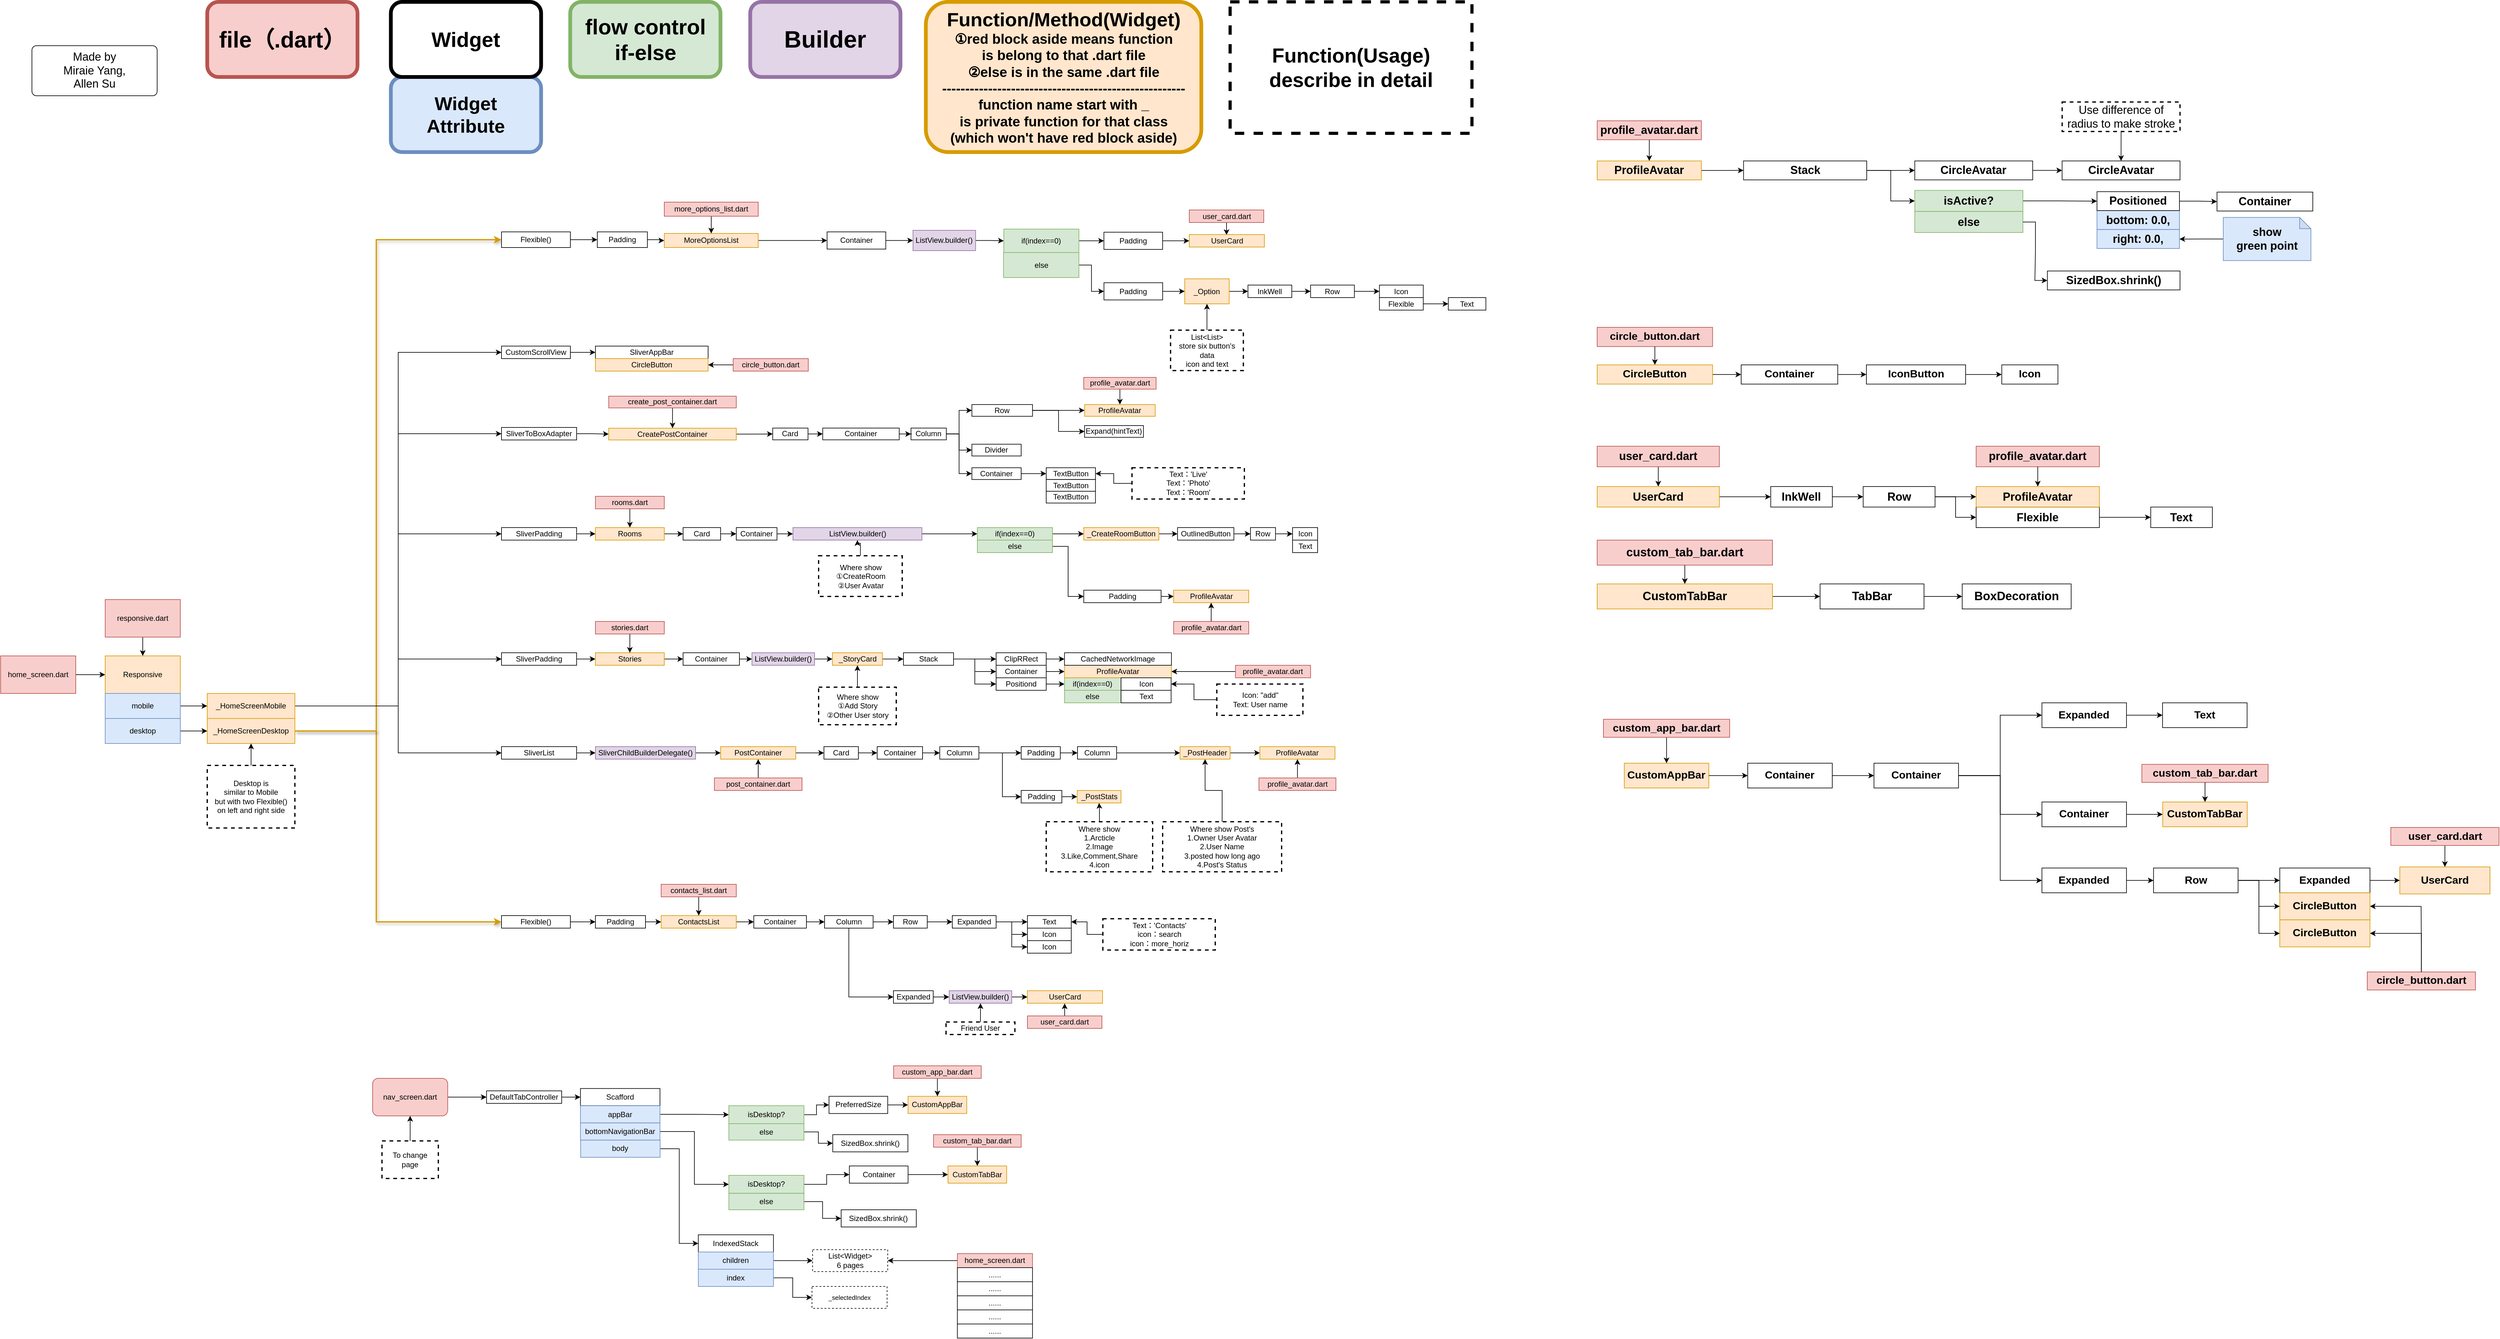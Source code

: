 <mxfile version="14.5.3" type="google" pages="2"><diagram id="Ge56R_0qcTZXGaqslM6S" name="English"><mxGraphModel dx="2210" dy="1924" grid="1" gridSize="10" guides="1" tooltips="1" connect="1" arrows="1" fold="1" page="1" pageScale="1" pageWidth="827" pageHeight="1169" math="0" shadow="0"><root><mxCell id="0"/><mxCell id="1" parent="0"/><mxCell id="BgaM-bbKmnzRXRD97hxh-4" style="edgeStyle=orthogonalEdgeStyle;rounded=0;orthogonalLoop=1;jettySize=auto;html=1;entryX=0;entryY=0.5;entryDx=0;entryDy=0;fillColor=#ffe6cc;strokeColor=#d79b00;strokeWidth=2;shadow=1;" parent="1" source="T1FULlL6wf3eTXQt2aKn-346" target="nfoX45opht2BsGfEgpeW-101" edge="1"><mxGeometry relative="1" as="geometry"><Array as="points"><mxPoint x="-120" y="35"/><mxPoint x="-120" y="340"/></Array></mxGeometry></mxCell><mxCell id="BgaM-bbKmnzRXRD97hxh-5" style="edgeStyle=orthogonalEdgeStyle;rounded=0;orthogonalLoop=1;jettySize=auto;html=1;entryX=0;entryY=0.5;entryDx=0;entryDy=0;strokeWidth=2;fillColor=#ffe6cc;strokeColor=#d79b00;shadow=1;" parent="1" source="T1FULlL6wf3eTXQt2aKn-346" target="sdcZHmtFcsSebwVIHPxS-84" edge="1"><mxGeometry relative="1" as="geometry"><Array as="points"><mxPoint x="-120" y="35"/><mxPoint x="-120" y="-750"/></Array></mxGeometry></mxCell><mxCell id="nfoX45opht2BsGfEgpeW-6" style="edgeStyle=orthogonalEdgeStyle;rounded=0;orthogonalLoop=1;jettySize=auto;html=1;entryX=0;entryY=0.5;entryDx=0;entryDy=0;fontSize=12;" parent="1" source="nfoX45opht2BsGfEgpeW-5" target="nfoX45opht2BsGfEgpeW-8" edge="1"><mxGeometry relative="1" as="geometry"><mxPoint x="40" y="-570" as="targetPoint"/></mxGeometry></mxCell><mxCell id="nfoX45opht2BsGfEgpeW-19" style="edgeStyle=orthogonalEdgeStyle;rounded=0;orthogonalLoop=1;jettySize=auto;html=1;entryX=0;entryY=0.5;entryDx=0;entryDy=0;fontSize=12;" parent="1" source="nfoX45opht2BsGfEgpeW-5" target="nfoX45opht2BsGfEgpeW-16" edge="1"><mxGeometry relative="1" as="geometry"/></mxCell><mxCell id="nfoX45opht2BsGfEgpeW-65" style="edgeStyle=orthogonalEdgeStyle;rounded=0;orthogonalLoop=1;jettySize=auto;html=1;entryX=0;entryY=0.5;entryDx=0;entryDy=0;fontSize=12;" parent="1" source="nfoX45opht2BsGfEgpeW-5" target="nfoX45opht2BsGfEgpeW-40" edge="1"><mxGeometry relative="1" as="geometry"/></mxCell><mxCell id="nfoX45opht2BsGfEgpeW-67" style="edgeStyle=orthogonalEdgeStyle;rounded=0;orthogonalLoop=1;jettySize=auto;html=1;entryX=0;entryY=0.5;entryDx=0;entryDy=0;fontSize=12;" parent="1" source="nfoX45opht2BsGfEgpeW-5" target="nfoX45opht2BsGfEgpeW-66" edge="1"><mxGeometry relative="1" as="geometry"/></mxCell><mxCell id="sdcZHmtFcsSebwVIHPxS-1" style="edgeStyle=orthogonalEdgeStyle;rounded=0;orthogonalLoop=1;jettySize=auto;html=1;entryX=0;entryY=0.5;entryDx=0;entryDy=0;fontSize=12;" parent="1" source="nfoX45opht2BsGfEgpeW-5" target="nfoX45opht2BsGfEgpeW-136" edge="1"><mxGeometry relative="1" as="geometry"/></mxCell><mxCell id="nfoX45opht2BsGfEgpeW-5" value="_HomeScreenMobile" style="rounded=0;whiteSpace=wrap;html=1;fillColor=#ffe6cc;fontSize=12;strokeColor=#d79b00;" parent="1" vertex="1"><mxGeometry x="-390" y="-25" width="140" height="40" as="geometry"/></mxCell><mxCell id="nfoX45opht2BsGfEgpeW-14" style="edgeStyle=orthogonalEdgeStyle;rounded=0;orthogonalLoop=1;jettySize=auto;html=1;fontSize=12;" parent="1" source="nfoX45opht2BsGfEgpeW-8" target="nfoX45opht2BsGfEgpeW-9" edge="1"><mxGeometry relative="1" as="geometry"/></mxCell><mxCell id="nfoX45opht2BsGfEgpeW-8" value="CustomScrollView" style="rounded=0;whiteSpace=wrap;html=1;fontSize=12;" parent="1" vertex="1"><mxGeometry x="80" y="-580" width="110" height="20" as="geometry"/></mxCell><mxCell id="nfoX45opht2BsGfEgpeW-9" value="SliverAppBar" style="rounded=0;whiteSpace=wrap;html=1;fontSize=12;" parent="1" vertex="1"><mxGeometry x="230" y="-580" width="180" height="20" as="geometry"/></mxCell><mxCell id="nfoX45opht2BsGfEgpeW-11" value="CircleButton" style="rounded=0;whiteSpace=wrap;html=1;fontSize=12;fillColor=#ffe6cc;strokeColor=#d79b00;" parent="1" vertex="1"><mxGeometry x="230" y="-560" width="180" height="20" as="geometry"/></mxCell><mxCell id="T1FULlL6wf3eTXQt2aKn-319" value="" style="edgeStyle=orthogonalEdgeStyle;rounded=0;orthogonalLoop=1;jettySize=auto;html=1;fontSize=12;" parent="1" source="nfoX45opht2BsGfEgpeW-16" target="T1FULlL6wf3eTXQt2aKn-304" edge="1"><mxGeometry relative="1" as="geometry"/></mxCell><mxCell id="nfoX45opht2BsGfEgpeW-16" value="SliverToBoxAdapter" style="rounded=0;whiteSpace=wrap;html=1;fillColor=#FFFFFF;fontSize=12;" parent="1" vertex="1"><mxGeometry x="80" y="-450" width="120" height="20" as="geometry"/></mxCell><mxCell id="nfoX45opht2BsGfEgpeW-18" style="edgeStyle=orthogonalEdgeStyle;rounded=0;orthogonalLoop=1;jettySize=auto;html=1;entryX=1;entryY=0.5;entryDx=0;entryDy=0;fontSize=12;" parent="1" source="nfoX45opht2BsGfEgpeW-17" target="nfoX45opht2BsGfEgpeW-11" edge="1"><mxGeometry relative="1" as="geometry"/></mxCell><mxCell id="nfoX45opht2BsGfEgpeW-17" value="circle_button.dart" style="rounded=0;whiteSpace=wrap;html=1;fillColor=#f8cecc;fontSize=12;strokeColor=#b85450;" parent="1" vertex="1"><mxGeometry x="450" y="-560" width="120" height="20" as="geometry"/></mxCell><mxCell id="nfoX45opht2BsGfEgpeW-89" style="edgeStyle=orthogonalEdgeStyle;rounded=0;orthogonalLoop=1;jettySize=auto;html=1;entryX=0;entryY=0.5;entryDx=0;entryDy=0;fontSize=12;" parent="1" source="nfoX45opht2BsGfEgpeW-39" target="nfoX45opht2BsGfEgpeW-48" edge="1"><mxGeometry relative="1" as="geometry"><mxPoint x="718.5" y="-80" as="targetPoint"/></mxGeometry></mxCell><mxCell id="nfoX45opht2BsGfEgpeW-39" value="_StoryCard" style="rounded=0;whiteSpace=wrap;html=1;fillColor=#ffe6cc;fontSize=12;strokeColor=#d79b00;" parent="1" vertex="1"><mxGeometry x="608.5" y="-90" width="80" height="20" as="geometry"/></mxCell><mxCell id="nfoX45opht2BsGfEgpeW-70" style="edgeStyle=orthogonalEdgeStyle;rounded=0;orthogonalLoop=1;jettySize=auto;html=1;entryX=0;entryY=0.5;entryDx=0;entryDy=0;fontSize=12;" parent="1" source="nfoX45opht2BsGfEgpeW-40" target="nfoX45opht2BsGfEgpeW-68" edge="1"><mxGeometry relative="1" as="geometry"/></mxCell><mxCell id="nfoX45opht2BsGfEgpeW-40" value="SliverPadding" style="rounded=0;whiteSpace=wrap;html=1;fillColor=#FFFFFF;fontSize=12;" parent="1" vertex="1"><mxGeometry x="80" y="-290" width="120" height="20" as="geometry"/></mxCell><mxCell id="phABcqs6k3DuB5OgnIQu-10" style="edgeStyle=orthogonalEdgeStyle;rounded=0;orthogonalLoop=1;jettySize=auto;html=1;fontSize=25;" parent="1" source="nfoX45opht2BsGfEgpeW-44" target="phABcqs6k3DuB5OgnIQu-6" edge="1"><mxGeometry relative="1" as="geometry"/></mxCell><mxCell id="nfoX45opht2BsGfEgpeW-44" value="Positiond" style="rounded=0;whiteSpace=wrap;html=1;fillColor=#FFFFFF;fontSize=12;" parent="1" vertex="1"><mxGeometry x="870" y="-50" width="80" height="20" as="geometry"/></mxCell><mxCell id="phABcqs6k3DuB5OgnIQu-17" value="" style="edgeStyle=orthogonalEdgeStyle;rounded=0;orthogonalLoop=1;jettySize=auto;html=1;fontSize=25;" parent="1" source="nfoX45opht2BsGfEgpeW-45" target="phABcqs6k3DuB5OgnIQu-16" edge="1"><mxGeometry relative="1" as="geometry"/></mxCell><mxCell id="nfoX45opht2BsGfEgpeW-45" value="Container" style="rounded=0;whiteSpace=wrap;html=1;fillColor=#FFFFFF;fontSize=12;" parent="1" vertex="1"><mxGeometry x="870" y="-70" width="80" height="20" as="geometry"/></mxCell><mxCell id="lls90FuRZxf6L3D1eIjB-5" value="" style="edgeStyle=orthogonalEdgeStyle;rounded=0;orthogonalLoop=1;jettySize=auto;html=1;fontSize=25;" parent="1" source="nfoX45opht2BsGfEgpeW-47" target="lls90FuRZxf6L3D1eIjB-4" edge="1"><mxGeometry relative="1" as="geometry"/></mxCell><mxCell id="nfoX45opht2BsGfEgpeW-47" value="ClipRRect" style="rounded=0;whiteSpace=wrap;html=1;fillColor=#FFFFFF;fontSize=12;" parent="1" vertex="1"><mxGeometry x="870" y="-90" width="80" height="20" as="geometry"/></mxCell><mxCell id="nfoX45opht2BsGfEgpeW-90" style="edgeStyle=orthogonalEdgeStyle;rounded=0;orthogonalLoop=1;jettySize=auto;html=1;entryX=0;entryY=0.5;entryDx=0;entryDy=0;fontSize=12;" parent="1" source="nfoX45opht2BsGfEgpeW-48" target="nfoX45opht2BsGfEgpeW-47" edge="1"><mxGeometry relative="1" as="geometry"/></mxCell><mxCell id="T1FULlL6wf3eTXQt2aKn-329" style="edgeStyle=orthogonalEdgeStyle;rounded=0;orthogonalLoop=1;jettySize=auto;html=1;entryX=0;entryY=0.5;entryDx=0;entryDy=0;fontSize=12;" parent="1" source="nfoX45opht2BsGfEgpeW-48" target="nfoX45opht2BsGfEgpeW-45" edge="1"><mxGeometry relative="1" as="geometry"/></mxCell><mxCell id="T1FULlL6wf3eTXQt2aKn-330" style="edgeStyle=orthogonalEdgeStyle;rounded=0;orthogonalLoop=1;jettySize=auto;html=1;entryX=0;entryY=0.5;entryDx=0;entryDy=0;fontSize=12;" parent="1" source="nfoX45opht2BsGfEgpeW-48" target="nfoX45opht2BsGfEgpeW-44" edge="1"><mxGeometry relative="1" as="geometry"/></mxCell><mxCell id="nfoX45opht2BsGfEgpeW-48" value="Stack" style="rounded=0;whiteSpace=wrap;html=1;fillColor=#FFFFFF;fontSize=12;" parent="1" vertex="1"><mxGeometry x="722" y="-90" width="80" height="20" as="geometry"/></mxCell><mxCell id="T1FULlL6wf3eTXQt2aKn-81" value="" style="edgeStyle=orthogonalEdgeStyle;rounded=0;orthogonalLoop=1;jettySize=auto;html=1;fontSize=12;" parent="1" source="nfoX45opht2BsGfEgpeW-49" target="T1FULlL6wf3eTXQt2aKn-80" edge="1"><mxGeometry relative="1" as="geometry"/></mxCell><mxCell id="nfoX45opht2BsGfEgpeW-49" value="ListView.builder()" style="rounded=0;whiteSpace=wrap;html=1;fillColor=#e1d5e7;fontSize=12;strokeColor=#9673a6;" parent="1" vertex="1"><mxGeometry x="545.5" y="-290" width="206" height="20" as="geometry"/></mxCell><mxCell id="nfoX45opht2BsGfEgpeW-71" style="edgeStyle=orthogonalEdgeStyle;rounded=0;orthogonalLoop=1;jettySize=auto;html=1;fontSize=12;" parent="1" source="nfoX45opht2BsGfEgpeW-66" target="nfoX45opht2BsGfEgpeW-69" edge="1"><mxGeometry relative="1" as="geometry"/></mxCell><mxCell id="nfoX45opht2BsGfEgpeW-66" value="SliverPadding" style="rounded=0;whiteSpace=wrap;html=1;fillColor=#FFFFFF;fontSize=12;" parent="1" vertex="1"><mxGeometry x="80" y="-90" width="120" height="20" as="geometry"/></mxCell><mxCell id="nfoX45opht2BsGfEgpeW-75" style="edgeStyle=orthogonalEdgeStyle;rounded=0;orthogonalLoop=1;jettySize=auto;html=1;fontSize=12;" parent="1" source="nfoX45opht2BsGfEgpeW-68" target="nfoX45opht2BsGfEgpeW-74" edge="1"><mxGeometry relative="1" as="geometry"/></mxCell><mxCell id="nfoX45opht2BsGfEgpeW-68" value="Rooms" style="rounded=0;whiteSpace=wrap;html=1;fillColor=#ffe6cc;fontSize=12;strokeColor=#d79b00;" parent="1" vertex="1"><mxGeometry x="230" y="-290" width="110" height="20" as="geometry"/></mxCell><mxCell id="nfoX45opht2BsGfEgpeW-82" style="edgeStyle=orthogonalEdgeStyle;rounded=0;orthogonalLoop=1;jettySize=auto;html=1;entryX=0;entryY=0.5;entryDx=0;entryDy=0;fontSize=12;" parent="1" source="nfoX45opht2BsGfEgpeW-69" target="nfoX45opht2BsGfEgpeW-81" edge="1"><mxGeometry relative="1" as="geometry"/></mxCell><mxCell id="nfoX45opht2BsGfEgpeW-69" value="Stories" style="rounded=0;whiteSpace=wrap;html=1;fillColor=#ffe6cc;fontSize=12;strokeColor=#d79b00;" parent="1" vertex="1"><mxGeometry x="230" y="-90" width="110" height="20" as="geometry"/></mxCell><mxCell id="nfoX45opht2BsGfEgpeW-76" style="edgeStyle=orthogonalEdgeStyle;rounded=0;orthogonalLoop=1;jettySize=auto;html=1;entryX=0;entryY=0.5;entryDx=0;entryDy=0;fontSize=12;" parent="1" source="nfoX45opht2BsGfEgpeW-72" target="nfoX45opht2BsGfEgpeW-49" edge="1"><mxGeometry relative="1" as="geometry"/></mxCell><mxCell id="nfoX45opht2BsGfEgpeW-72" value="Container" style="rounded=0;whiteSpace=wrap;html=1;fillColor=#FFFFFF;fontSize=12;" parent="1" vertex="1"><mxGeometry x="455" y="-290" width="65" height="20" as="geometry"/></mxCell><mxCell id="nfoX45opht2BsGfEgpeW-73" style="edgeStyle=orthogonalEdgeStyle;rounded=0;orthogonalLoop=1;jettySize=auto;html=1;fontSize=12;" parent="1" source="nfoX45opht2BsGfEgpeW-74" target="nfoX45opht2BsGfEgpeW-72" edge="1"><mxGeometry relative="1" as="geometry"/></mxCell><mxCell id="nfoX45opht2BsGfEgpeW-74" value="Card" style="rounded=0;whiteSpace=wrap;html=1;fillColor=#FFFFFF;fontSize=12;" parent="1" vertex="1"><mxGeometry x="370" y="-290" width="60" height="20" as="geometry"/></mxCell><mxCell id="nfoX45opht2BsGfEgpeW-85" style="edgeStyle=orthogonalEdgeStyle;rounded=0;orthogonalLoop=1;jettySize=auto;html=1;fontSize=12;" parent="1" source="nfoX45opht2BsGfEgpeW-81" target="nfoX45opht2BsGfEgpeW-83" edge="1"><mxGeometry relative="1" as="geometry"/></mxCell><mxCell id="nfoX45opht2BsGfEgpeW-81" value="Container" style="rounded=0;whiteSpace=wrap;html=1;fillColor=#FFFFFF;fontSize=12;" parent="1" vertex="1"><mxGeometry x="370" y="-90" width="90" height="20" as="geometry"/></mxCell><mxCell id="nfoX45opht2BsGfEgpeW-87" style="edgeStyle=orthogonalEdgeStyle;rounded=0;orthogonalLoop=1;jettySize=auto;html=1;entryX=0;entryY=0.5;entryDx=0;entryDy=0;fontSize=12;" parent="1" source="nfoX45opht2BsGfEgpeW-83" target="nfoX45opht2BsGfEgpeW-39" edge="1"><mxGeometry relative="1" as="geometry"/></mxCell><mxCell id="nfoX45opht2BsGfEgpeW-83" value="ListView.builder()" style="rounded=0;whiteSpace=wrap;html=1;fillColor=#e1d5e7;fontSize=12;strokeColor=#9673a6;" parent="1" vertex="1"><mxGeometry x="480" y="-90" width="100" height="20" as="geometry"/></mxCell><mxCell id="sdcZHmtFcsSebwVIHPxS-120" style="edgeStyle=orthogonalEdgeStyle;rounded=0;orthogonalLoop=1;jettySize=auto;html=1;entryX=0;entryY=0.5;entryDx=0;entryDy=0;fontSize=12;" parent="1" source="nfoX45opht2BsGfEgpeW-93" target="sdcZHmtFcsSebwVIHPxS-117" edge="1"><mxGeometry relative="1" as="geometry"/></mxCell><mxCell id="nfoX45opht2BsGfEgpeW-93" value="InkWell" style="rounded=0;whiteSpace=wrap;html=1;fillColor=#FFFFFF;fontSize=12;" parent="1" vertex="1"><mxGeometry x="1272.25" y="-677.5" width="70" height="20" as="geometry"/></mxCell><mxCell id="sdcZHmtFcsSebwVIHPxS-41" style="edgeStyle=orthogonalEdgeStyle;rounded=0;orthogonalLoop=1;jettySize=auto;html=1;entryX=0;entryY=0.5;entryDx=0;entryDy=0;fontSize=12;" parent="1" source="nfoX45opht2BsGfEgpeW-96" target="sdcZHmtFcsSebwVIHPxS-7" edge="1"><mxGeometry relative="1" as="geometry"/></mxCell><mxCell id="nfoX45opht2BsGfEgpeW-96" value="Expanded" style="rounded=0;whiteSpace=wrap;html=1;fillColor=#FFFFFF;fontSize=12;" parent="1" vertex="1"><mxGeometry x="706" y="450" width="63.5" height="20" as="geometry"/></mxCell><mxCell id="T1FULlL6wf3eTXQt2aKn-45" style="edgeStyle=orthogonalEdgeStyle;rounded=0;orthogonalLoop=1;jettySize=auto;html=1;entryX=0;entryY=0.5;entryDx=0;entryDy=0;fontSize=12;" parent="1" source="nfoX45opht2BsGfEgpeW-97" target="T1FULlL6wf3eTXQt2aKn-42" edge="1"><mxGeometry relative="1" as="geometry"/></mxCell><mxCell id="T1FULlL6wf3eTXQt2aKn-331" style="edgeStyle=orthogonalEdgeStyle;rounded=0;orthogonalLoop=1;jettySize=auto;html=1;entryX=0;entryY=0.5;entryDx=0;entryDy=0;fontSize=12;" parent="1" source="nfoX45opht2BsGfEgpeW-97" target="T1FULlL6wf3eTXQt2aKn-43" edge="1"><mxGeometry relative="1" as="geometry"/></mxCell><mxCell id="T1FULlL6wf3eTXQt2aKn-332" style="edgeStyle=orthogonalEdgeStyle;rounded=0;orthogonalLoop=1;jettySize=auto;html=1;entryX=0;entryY=0.5;entryDx=0;entryDy=0;fontSize=12;" parent="1" source="nfoX45opht2BsGfEgpeW-97" target="T1FULlL6wf3eTXQt2aKn-44" edge="1"><mxGeometry relative="1" as="geometry"/></mxCell><mxCell id="nfoX45opht2BsGfEgpeW-97" value="Expanded" style="rounded=0;whiteSpace=wrap;html=1;fillColor=#FFFFFF;fontSize=12;" parent="1" vertex="1"><mxGeometry x="800" y="330" width="70" height="20" as="geometry"/></mxCell><mxCell id="sdcZHmtFcsSebwVIHPxS-37" style="edgeStyle=orthogonalEdgeStyle;rounded=0;orthogonalLoop=1;jettySize=auto;html=1;entryX=0;entryY=0.5;entryDx=0;entryDy=0;fontSize=12;" parent="1" source="nfoX45opht2BsGfEgpeW-98" target="nfoX45opht2BsGfEgpeW-97" edge="1"><mxGeometry relative="1" as="geometry"/></mxCell><mxCell id="nfoX45opht2BsGfEgpeW-98" value="Row" style="rounded=0;whiteSpace=wrap;html=1;fillColor=#FFFFFF;fontSize=12;" parent="1" vertex="1"><mxGeometry x="706" y="330" width="54" height="20" as="geometry"/></mxCell><mxCell id="sdcZHmtFcsSebwVIHPxS-35" style="edgeStyle=orthogonalEdgeStyle;rounded=0;orthogonalLoop=1;jettySize=auto;html=1;entryX=0;entryY=0.5;entryDx=0;entryDy=0;fontSize=12;" parent="1" source="nfoX45opht2BsGfEgpeW-99" target="sdcZHmtFcsSebwVIHPxS-8" edge="1"><mxGeometry relative="1" as="geometry"/></mxCell><mxCell id="nfoX45opht2BsGfEgpeW-99" value="Container" style="rounded=0;whiteSpace=wrap;html=1;fillColor=#FFFFFF;fontSize=12;" parent="1" vertex="1"><mxGeometry x="483" y="330" width="84" height="20" as="geometry"/></mxCell><mxCell id="sdcZHmtFcsSebwVIHPxS-30" style="edgeStyle=orthogonalEdgeStyle;rounded=0;orthogonalLoop=1;jettySize=auto;html=1;entryX=0;entryY=0.5;entryDx=0;entryDy=0;fontSize=12;" parent="1" source="nfoX45opht2BsGfEgpeW-100" target="sdcZHmtFcsSebwVIHPxS-29" edge="1"><mxGeometry relative="1" as="geometry"/></mxCell><mxCell id="nfoX45opht2BsGfEgpeW-100" value="Padding" style="rounded=0;whiteSpace=wrap;html=1;fillColor=#FFFFFF;fontSize=12;" parent="1" vertex="1"><mxGeometry x="230" y="330" width="80" height="20" as="geometry"/></mxCell><mxCell id="sdcZHmtFcsSebwVIHPxS-28" style="edgeStyle=orthogonalEdgeStyle;rounded=0;orthogonalLoop=1;jettySize=auto;html=1;entryX=0;entryY=0.5;entryDx=0;entryDy=0;fontSize=12;" parent="1" source="nfoX45opht2BsGfEgpeW-101" target="nfoX45opht2BsGfEgpeW-100" edge="1"><mxGeometry relative="1" as="geometry"/></mxCell><mxCell id="nfoX45opht2BsGfEgpeW-101" value="Flexible()" style="rounded=0;whiteSpace=wrap;html=1;fillColor=#FFFFFF;fontSize=12;" parent="1" vertex="1"><mxGeometry x="80" y="330" width="110" height="20" as="geometry"/></mxCell><mxCell id="sdcZHmtFcsSebwVIHPxS-21" style="edgeStyle=orthogonalEdgeStyle;rounded=0;orthogonalLoop=1;jettySize=auto;html=1;entryX=0;entryY=0.5;entryDx=0;entryDy=0;fontSize=12;" parent="1" source="nfoX45opht2BsGfEgpeW-102" target="nfoX45opht2BsGfEgpeW-103" edge="1"><mxGeometry relative="1" as="geometry"/></mxCell><mxCell id="nfoX45opht2BsGfEgpeW-102" value="Padding" style="rounded=0;whiteSpace=wrap;html=1;fillColor=#FFFFFF;fontSize=12;" parent="1" vertex="1"><mxGeometry x="910" y="130" width="65" height="20" as="geometry"/></mxCell><mxCell id="nfoX45opht2BsGfEgpeW-103" value="_PostStats" style="rounded=0;whiteSpace=wrap;html=1;fillColor=#ffe6cc;fontSize=12;strokeColor=#d79b00;" parent="1" vertex="1"><mxGeometry x="999.5" y="130" width="70" height="20" as="geometry"/></mxCell><mxCell id="phABcqs6k3DuB5OgnIQu-8" style="edgeStyle=orthogonalEdgeStyle;rounded=0;orthogonalLoop=1;jettySize=auto;html=1;entryX=0.5;entryY=1;entryDx=0;entryDy=0;fontSize=25;" parent="1" source="nfoX45opht2BsGfEgpeW-104" target="nfoX45opht2BsGfEgpeW-106" edge="1"><mxGeometry relative="1" as="geometry"/></mxCell><mxCell id="nfoX45opht2BsGfEgpeW-104" value="Where show Post's&lt;br style=&quot;font-size: 12px&quot;&gt;1.Owner User Avatar&lt;br style=&quot;font-size: 12px&quot;&gt;2.User Name&lt;br style=&quot;font-size: 12px&quot;&gt;3.posted how long ago&lt;br style=&quot;font-size: 12px&quot;&gt;4.Post's Status" style="rounded=0;whiteSpace=wrap;html=1;fillColor=#FFFFFF;dashed=1;strokeWidth=2;fontSize=12;" parent="1" vertex="1"><mxGeometry x="1136" y="180" width="190" height="80" as="geometry"/></mxCell><mxCell id="sdcZHmtFcsSebwVIHPxS-17" style="edgeStyle=orthogonalEdgeStyle;rounded=0;orthogonalLoop=1;jettySize=auto;html=1;entryX=0;entryY=0.5;entryDx=0;entryDy=0;fontSize=12;" parent="1" source="nfoX45opht2BsGfEgpeW-105" target="nfoX45opht2BsGfEgpeW-106" edge="1"><mxGeometry relative="1" as="geometry"/></mxCell><mxCell id="nfoX45opht2BsGfEgpeW-105" value="Column" style="rounded=0;whiteSpace=wrap;html=1;fillColor=#FFFFFF;fontSize=12;" parent="1" vertex="1"><mxGeometry x="1000" y="60" width="62.5" height="20" as="geometry"/></mxCell><mxCell id="T1FULlL6wf3eTXQt2aKn-49" style="edgeStyle=orthogonalEdgeStyle;rounded=0;orthogonalLoop=1;jettySize=auto;html=1;entryX=0;entryY=0.5;entryDx=0;entryDy=0;fontSize=12;" parent="1" source="nfoX45opht2BsGfEgpeW-106" target="T1FULlL6wf3eTXQt2aKn-48" edge="1"><mxGeometry relative="1" as="geometry"/></mxCell><mxCell id="nfoX45opht2BsGfEgpeW-106" value="_PostHeader" style="rounded=0;whiteSpace=wrap;html=1;fillColor=#ffe6cc;fontSize=12;strokeColor=#d79b00;" parent="1" vertex="1"><mxGeometry x="1163.75" y="60" width="80" height="20" as="geometry"/></mxCell><mxCell id="sdcZHmtFcsSebwVIHPxS-16" style="edgeStyle=orthogonalEdgeStyle;rounded=0;orthogonalLoop=1;jettySize=auto;html=1;fontSize=12;" parent="1" source="nfoX45opht2BsGfEgpeW-107" target="nfoX45opht2BsGfEgpeW-105" edge="1"><mxGeometry relative="1" as="geometry"/></mxCell><mxCell id="nfoX45opht2BsGfEgpeW-107" value="Padding" style="rounded=0;whiteSpace=wrap;html=1;fillColor=#FFFFFF;fontSize=12;" parent="1" vertex="1"><mxGeometry x="910" y="60" width="62.5" height="20" as="geometry"/></mxCell><mxCell id="sdcZHmtFcsSebwVIHPxS-14" style="edgeStyle=orthogonalEdgeStyle;rounded=0;orthogonalLoop=1;jettySize=auto;html=1;entryX=0;entryY=0.5;entryDx=0;entryDy=0;fontSize=12;" parent="1" source="nfoX45opht2BsGfEgpeW-108" target="nfoX45opht2BsGfEgpeW-107" edge="1"><mxGeometry relative="1" as="geometry"/></mxCell><mxCell id="T1FULlL6wf3eTXQt2aKn-315" style="edgeStyle=orthogonalEdgeStyle;rounded=0;orthogonalLoop=1;jettySize=auto;html=1;entryX=0;entryY=0.5;entryDx=0;entryDy=0;fontSize=12;" parent="1" source="nfoX45opht2BsGfEgpeW-108" target="nfoX45opht2BsGfEgpeW-102" edge="1"><mxGeometry relative="1" as="geometry"><Array as="points"><mxPoint x="880" y="70"/><mxPoint x="880" y="140"/></Array></mxGeometry></mxCell><mxCell id="nfoX45opht2BsGfEgpeW-108" value="Column" style="rounded=0;whiteSpace=wrap;html=1;fillColor=#FFFFFF;fontSize=12;" parent="1" vertex="1"><mxGeometry x="780" y="60" width="62.5" height="20" as="geometry"/></mxCell><mxCell id="sdcZHmtFcsSebwVIHPxS-12" style="edgeStyle=orthogonalEdgeStyle;rounded=0;orthogonalLoop=1;jettySize=auto;html=1;fontSize=12;" parent="1" source="nfoX45opht2BsGfEgpeW-109" target="nfoX45opht2BsGfEgpeW-108" edge="1"><mxGeometry relative="1" as="geometry"/></mxCell><mxCell id="nfoX45opht2BsGfEgpeW-109" value="Container" style="rounded=0;whiteSpace=wrap;html=1;fillColor=#FFFFFF;fontSize=12;" parent="1" vertex="1"><mxGeometry x="680" y="60" width="72.5" height="20" as="geometry"/></mxCell><mxCell id="nfoX45opht2BsGfEgpeW-121" style="edgeStyle=orthogonalEdgeStyle;rounded=0;orthogonalLoop=1;jettySize=auto;html=1;entryX=0.5;entryY=1;entryDx=0;entryDy=0;fontSize=12;" parent="1" source="nfoX45opht2BsGfEgpeW-112" target="nfoX45opht2BsGfEgpeW-39" edge="1"><mxGeometry relative="1" as="geometry"/></mxCell><mxCell id="nfoX45opht2BsGfEgpeW-112" value="&lt;span style=&quot;font-size: 12px&quot;&gt;Where show&lt;br&gt;①Add Story&lt;br&gt;②Other User story&lt;/span&gt;" style="rounded=0;whiteSpace=wrap;html=1;fillColor=#FFFFFF;dashed=1;strokeWidth=2;fontSize=12;" parent="1" vertex="1"><mxGeometry x="586.5" y="-35" width="124" height="60" as="geometry"/></mxCell><mxCell id="T1FULlL6wf3eTXQt2aKn-59" style="edgeStyle=orthogonalEdgeStyle;rounded=0;orthogonalLoop=1;jettySize=auto;html=1;entryX=0;entryY=0.5;entryDx=0;entryDy=0;fontSize=12;" parent="1" source="nfoX45opht2BsGfEgpeW-125" target="nfoX45opht2BsGfEgpeW-130" edge="1"><mxGeometry relative="1" as="geometry"/></mxCell><mxCell id="nfoX45opht2BsGfEgpeW-125" value="_CreateRoomButton" style="rounded=0;whiteSpace=wrap;html=1;strokeWidth=1;fillColor=#ffe6cc;fontSize=12;strokeColor=#d79b00;" parent="1" vertex="1"><mxGeometry x="1010" y="-290" width="120" height="20" as="geometry"/></mxCell><mxCell id="nfoX45opht2BsGfEgpeW-134" style="edgeStyle=orthogonalEdgeStyle;rounded=0;orthogonalLoop=1;jettySize=auto;html=1;entryX=0;entryY=0.5;entryDx=0;entryDy=0;fontSize=12;" parent="1" source="nfoX45opht2BsGfEgpeW-130" target="nfoX45opht2BsGfEgpeW-132" edge="1"><mxGeometry relative="1" as="geometry"/></mxCell><mxCell id="nfoX45opht2BsGfEgpeW-130" value="OutlinedButton" style="rounded=0;whiteSpace=wrap;html=1;strokeWidth=1;fillColor=#FFFFFF;fontSize=12;" parent="1" vertex="1"><mxGeometry x="1159.75" y="-290" width="90" height="20" as="geometry"/></mxCell><mxCell id="sdcZHmtFcsSebwVIHPxS-11" style="edgeStyle=orthogonalEdgeStyle;rounded=0;orthogonalLoop=1;jettySize=auto;html=1;fontSize=12;" parent="1" source="nfoX45opht2BsGfEgpeW-131" target="nfoX45opht2BsGfEgpeW-109" edge="1"><mxGeometry relative="1" as="geometry"/></mxCell><mxCell id="nfoX45opht2BsGfEgpeW-131" value="Card" style="rounded=0;whiteSpace=wrap;html=1;strokeWidth=1;fillColor=#FFFFFF;fontSize=12;" parent="1" vertex="1"><mxGeometry x="595" y="60" width="55" height="20" as="geometry"/></mxCell><mxCell id="T1FULlL6wf3eTXQt2aKn-13" style="edgeStyle=orthogonalEdgeStyle;rounded=0;orthogonalLoop=1;jettySize=auto;html=1;entryX=0;entryY=0.5;entryDx=0;entryDy=0;fontSize=12;" parent="1" source="nfoX45opht2BsGfEgpeW-132" target="T1FULlL6wf3eTXQt2aKn-11" edge="1"><mxGeometry relative="1" as="geometry"/></mxCell><mxCell id="nfoX45opht2BsGfEgpeW-132" value="Row" style="rounded=0;whiteSpace=wrap;html=1;strokeWidth=1;fillColor=#FFFFFF;fontSize=12;" parent="1" vertex="1"><mxGeometry x="1276.25" y="-290" width="40" height="20" as="geometry"/></mxCell><mxCell id="T1FULlL6wf3eTXQt2aKn-99" value="" style="edgeStyle=orthogonalEdgeStyle;rounded=0;orthogonalLoop=1;jettySize=auto;html=1;fontSize=12;" parent="1" source="nfoX45opht2BsGfEgpeW-136" target="T1FULlL6wf3eTXQt2aKn-97" edge="1"><mxGeometry relative="1" as="geometry"/></mxCell><mxCell id="nfoX45opht2BsGfEgpeW-136" value="SliverList" style="rounded=0;whiteSpace=wrap;html=1;strokeWidth=1;fillColor=#FFFFFF;fontSize=12;" parent="1" vertex="1"><mxGeometry x="80" y="60" width="120" height="20" as="geometry"/></mxCell><mxCell id="T1FULlL6wf3eTXQt2aKn-60" value="" style="edgeStyle=orthogonalEdgeStyle;rounded=0;orthogonalLoop=1;jettySize=auto;html=1;fontSize=12;" parent="1" source="nfoX45opht2BsGfEgpeW-137" target="T1FULlL6wf3eTXQt2aKn-58" edge="1"><mxGeometry relative="1" as="geometry"/></mxCell><mxCell id="nfoX45opht2BsGfEgpeW-137" value="Padding" style="rounded=0;whiteSpace=wrap;html=1;strokeWidth=1;fillColor=#FFFFFF;fontSize=12;" parent="1" vertex="1"><mxGeometry x="1010" y="-190" width="123.5" height="20" as="geometry"/></mxCell><mxCell id="T1FULlL6wf3eTXQt2aKn-61" style="edgeStyle=orthogonalEdgeStyle;rounded=0;orthogonalLoop=1;jettySize=auto;html=1;entryX=0.5;entryY=1;entryDx=0;entryDy=0;fontSize=12;" parent="1" source="nfoX45opht2BsGfEgpeW-140" target="T1FULlL6wf3eTXQt2aKn-58" edge="1"><mxGeometry relative="1" as="geometry"/></mxCell><mxCell id="nfoX45opht2BsGfEgpeW-140" value="profile_avatar.dart" style="rounded=0;whiteSpace=wrap;html=1;fillColor=#f8cecc;fontSize=12;strokeColor=#b85450;" parent="1" vertex="1"><mxGeometry x="1153.5" y="-140" width="120" height="20" as="geometry"/></mxCell><mxCell id="T1FULlL6wf3eTXQt2aKn-95" style="edgeStyle=orthogonalEdgeStyle;rounded=0;orthogonalLoop=1;jettySize=auto;html=1;entryX=0.5;entryY=1;entryDx=0;entryDy=0;fontSize=12;" parent="1" source="sdcZHmtFcsSebwVIHPxS-2" target="T1FULlL6wf3eTXQt2aKn-94" edge="1"><mxGeometry relative="1" as="geometry"/></mxCell><mxCell id="sdcZHmtFcsSebwVIHPxS-2" value="post_container.dart" style="rounded=0;whiteSpace=wrap;html=1;fillColor=#f8cecc;fontSize=12;strokeColor=#b85450;" parent="1" vertex="1"><mxGeometry x="420" y="110" width="140" height="20" as="geometry"/></mxCell><mxCell id="sdcZHmtFcsSebwVIHPxS-51" style="edgeStyle=orthogonalEdgeStyle;rounded=0;orthogonalLoop=1;jettySize=auto;html=1;entryX=0;entryY=0.5;entryDx=0;entryDy=0;fontSize=12;" parent="1" edge="1"><mxGeometry relative="1" as="geometry"><mxPoint x="1263.5" y="290" as="sourcePoint"/></mxGeometry></mxCell><mxCell id="sdcZHmtFcsSebwVIHPxS-54" style="edgeStyle=orthogonalEdgeStyle;rounded=0;orthogonalLoop=1;jettySize=auto;html=1;entryX=0;entryY=0.5;entryDx=0;entryDy=0;fontSize=12;" parent="1" edge="1"><mxGeometry relative="1" as="geometry"><mxPoint x="1360" y="290" as="sourcePoint"/></mxGeometry></mxCell><mxCell id="T1FULlL6wf3eTXQt2aKn-136" value="" style="edgeStyle=orthogonalEdgeStyle;rounded=0;orthogonalLoop=1;jettySize=auto;html=1;fontSize=22;" parent="1" source="sdcZHmtFcsSebwVIHPxS-7" target="T1FULlL6wf3eTXQt2aKn-135" edge="1"><mxGeometry relative="1" as="geometry"/></mxCell><mxCell id="sdcZHmtFcsSebwVIHPxS-7" value="ListView.builder()" style="rounded=0;whiteSpace=wrap;html=1;fillColor=#e1d5e7;fontSize=12;strokeColor=#9673a6;" parent="1" vertex="1"><mxGeometry x="795" y="450" width="100" height="20" as="geometry"/></mxCell><mxCell id="sdcZHmtFcsSebwVIHPxS-36" style="edgeStyle=orthogonalEdgeStyle;rounded=0;orthogonalLoop=1;jettySize=auto;html=1;entryX=0;entryY=0.5;entryDx=0;entryDy=0;fontSize=12;" parent="1" source="sdcZHmtFcsSebwVIHPxS-8" target="nfoX45opht2BsGfEgpeW-98" edge="1"><mxGeometry relative="1" as="geometry"/></mxCell><mxCell id="sdcZHmtFcsSebwVIHPxS-40" style="edgeStyle=orthogonalEdgeStyle;rounded=0;orthogonalLoop=1;jettySize=auto;html=1;entryX=0;entryY=0.5;entryDx=0;entryDy=0;fontSize=12;" parent="1" source="sdcZHmtFcsSebwVIHPxS-8" target="nfoX45opht2BsGfEgpeW-96" edge="1"><mxGeometry relative="1" as="geometry"><Array as="points"><mxPoint x="635" y="460"/></Array></mxGeometry></mxCell><mxCell id="sdcZHmtFcsSebwVIHPxS-8" value="Column" style="rounded=0;whiteSpace=wrap;html=1;fillColor=#FFFFFF;fontSize=12;" parent="1" vertex="1"><mxGeometry x="596" y="330" width="77.5" height="20" as="geometry"/></mxCell><mxCell id="sdcZHmtFcsSebwVIHPxS-23" style="edgeStyle=orthogonalEdgeStyle;rounded=0;orthogonalLoop=1;jettySize=auto;html=1;entryX=0.5;entryY=1;entryDx=0;entryDy=0;fontSize=12;" parent="1" source="sdcZHmtFcsSebwVIHPxS-22" target="nfoX45opht2BsGfEgpeW-103" edge="1"><mxGeometry relative="1" as="geometry"/></mxCell><mxCell id="sdcZHmtFcsSebwVIHPxS-22" value="Where show&lt;br style=&quot;font-size: 12px&quot;&gt;1.Arcticle&lt;br style=&quot;font-size: 12px&quot;&gt;2.Image&lt;br style=&quot;font-size: 12px&quot;&gt;3.Like,Comment,Share&lt;br style=&quot;font-size: 12px&quot;&gt;4.icon" style="rounded=0;whiteSpace=wrap;html=1;fillColor=#FFFFFF;dashed=1;strokeWidth=2;fontSize=12;" parent="1" vertex="1"><mxGeometry x="950" y="180" width="170" height="80" as="geometry"/></mxCell><mxCell id="sdcZHmtFcsSebwVIHPxS-25" style="edgeStyle=orthogonalEdgeStyle;rounded=0;orthogonalLoop=1;jettySize=auto;html=1;entryX=0.5;entryY=1;entryDx=0;entryDy=0;fontSize=12;" parent="1" source="sdcZHmtFcsSebwVIHPxS-24" target="nfoX45opht2BsGfEgpeW-49" edge="1"><mxGeometry relative="1" as="geometry"/></mxCell><mxCell id="sdcZHmtFcsSebwVIHPxS-24" value="Where show&lt;br&gt;①CreateRoom&lt;br&gt;②User Avatar" style="rounded=0;whiteSpace=wrap;html=1;fillColor=#FFFFFF;dashed=1;strokeWidth=2;fontSize=12;" parent="1" vertex="1"><mxGeometry x="586.5" y="-245" width="133.5" height="65" as="geometry"/></mxCell><mxCell id="sdcZHmtFcsSebwVIHPxS-34" style="edgeStyle=orthogonalEdgeStyle;rounded=0;orthogonalLoop=1;jettySize=auto;html=1;entryX=0;entryY=0.5;entryDx=0;entryDy=0;fontSize=12;" parent="1" source="sdcZHmtFcsSebwVIHPxS-29" target="nfoX45opht2BsGfEgpeW-99" edge="1"><mxGeometry relative="1" as="geometry"/></mxCell><mxCell id="sdcZHmtFcsSebwVIHPxS-29" value="ContactsList" style="rounded=0;whiteSpace=wrap;html=1;fillColor=#ffe6cc;fontSize=12;strokeColor=#d79b00;" parent="1" vertex="1"><mxGeometry x="335" y="330" width="120" height="20" as="geometry"/></mxCell><mxCell id="T1FULlL6wf3eTXQt2aKn-46" style="edgeStyle=orthogonalEdgeStyle;rounded=0;orthogonalLoop=1;jettySize=auto;html=1;entryX=1;entryY=0.5;entryDx=0;entryDy=0;fontSize=12;" parent="1" source="sdcZHmtFcsSebwVIHPxS-38" target="T1FULlL6wf3eTXQt2aKn-42" edge="1"><mxGeometry relative="1" as="geometry"/></mxCell><mxCell id="sdcZHmtFcsSebwVIHPxS-38" value="Text：'Contacts'&lt;br&gt;icon：search&lt;br&gt;icon：more_horiz" style="rounded=0;whiteSpace=wrap;html=1;fillColor=#FFFFFF;dashed=1;strokeWidth=2;fontSize=12;" parent="1" vertex="1"><mxGeometry x="1040.5" y="335" width="179.5" height="50" as="geometry"/></mxCell><mxCell id="sdcZHmtFcsSebwVIHPxS-43" style="edgeStyle=orthogonalEdgeStyle;rounded=0;orthogonalLoop=1;jettySize=auto;html=1;entryX=0.5;entryY=1;entryDx=0;entryDy=0;fontSize=12;" parent="1" source="sdcZHmtFcsSebwVIHPxS-42" target="sdcZHmtFcsSebwVIHPxS-7" edge="1"><mxGeometry relative="1" as="geometry"/></mxCell><mxCell id="sdcZHmtFcsSebwVIHPxS-42" value="Friend User" style="rounded=0;whiteSpace=wrap;html=1;fillColor=#FFFFFF;dashed=1;strokeWidth=2;fontSize=12;" parent="1" vertex="1"><mxGeometry x="790" y="500" width="110" height="20" as="geometry"/></mxCell><mxCell id="T1FULlL6wf3eTXQt2aKn-137" style="edgeStyle=orthogonalEdgeStyle;rounded=0;orthogonalLoop=1;jettySize=auto;html=1;entryX=0.5;entryY=1;entryDx=0;entryDy=0;fontSize=22;" parent="1" source="sdcZHmtFcsSebwVIHPxS-45" target="T1FULlL6wf3eTXQt2aKn-135" edge="1"><mxGeometry relative="1" as="geometry"/></mxCell><mxCell id="sdcZHmtFcsSebwVIHPxS-45" value="user_card.dart" style="rounded=0;whiteSpace=wrap;html=1;fillColor=#f8cecc;fontSize=12;strokeColor=#b85450;" parent="1" vertex="1"><mxGeometry x="920" y="490.25" width="119" height="20" as="geometry"/></mxCell><mxCell id="T1FULlL6wf3eTXQt2aKn-361" value="" style="edgeStyle=orthogonalEdgeStyle;rounded=0;orthogonalLoop=1;jettySize=auto;html=1;fontSize=30;" parent="1" source="sdcZHmtFcsSebwVIHPxS-59" target="sdcZHmtFcsSebwVIHPxS-70" edge="1"><mxGeometry relative="1" as="geometry"/></mxCell><mxCell id="sdcZHmtFcsSebwVIHPxS-59" value="nav_screen.dart" style="rounded=1;whiteSpace=wrap;html=1;strokeWidth=1;fillColor=#f8cecc;fontSize=12;strokeColor=#b85450;" parent="1" vertex="1"><mxGeometry x="-125.89" y="590" width="120" height="60" as="geometry"/></mxCell><mxCell id="sdcZHmtFcsSebwVIHPxS-61" style="edgeStyle=orthogonalEdgeStyle;rounded=0;orthogonalLoop=1;jettySize=auto;html=1;entryX=0.5;entryY=1;entryDx=0;entryDy=0;fontSize=12;" parent="1" source="sdcZHmtFcsSebwVIHPxS-60" target="sdcZHmtFcsSebwVIHPxS-59" edge="1"><mxGeometry relative="1" as="geometry"/></mxCell><mxCell id="sdcZHmtFcsSebwVIHPxS-60" value="To change&lt;br&gt;page" style="rounded=0;whiteSpace=wrap;html=1;strokeWidth=2;fillColor=#FFFFFF;dashed=1;fontSize=12;" parent="1" vertex="1"><mxGeometry x="-110.89" y="690" width="90" height="60" as="geometry"/></mxCell><mxCell id="sdcZHmtFcsSebwVIHPxS-69" value="Scafford" style="rounded=0;whiteSpace=wrap;html=1;fillColor=#FFFFFF;fontSize=12;" parent="1" vertex="1"><mxGeometry x="206.11" y="606.25" width="127" height="27.5" as="geometry"/></mxCell><mxCell id="sdcZHmtFcsSebwVIHPxS-73" style="edgeStyle=orthogonalEdgeStyle;rounded=0;orthogonalLoop=1;jettySize=auto;html=1;entryX=0;entryY=0.5;entryDx=0;entryDy=0;fontSize=12;" parent="1" source="sdcZHmtFcsSebwVIHPxS-70" target="sdcZHmtFcsSebwVIHPxS-69" edge="1"><mxGeometry relative="1" as="geometry"/></mxCell><mxCell id="sdcZHmtFcsSebwVIHPxS-70" value="DefaultTabController" style="rounded=0;whiteSpace=wrap;html=1;fillColor=#FFFFFF;fontSize=12;" parent="1" vertex="1"><mxGeometry x="56.11" y="610" width="120" height="20" as="geometry"/></mxCell><mxCell id="sdcZHmtFcsSebwVIHPxS-74" style="edgeStyle=orthogonalEdgeStyle;rounded=0;orthogonalLoop=1;jettySize=auto;html=1;exitX=0.5;exitY=1;exitDx=0;exitDy=0;fontSize=12;" parent="1" source="sdcZHmtFcsSebwVIHPxS-69" target="sdcZHmtFcsSebwVIHPxS-69" edge="1"><mxGeometry relative="1" as="geometry"/></mxCell><mxCell id="T1FULlL6wf3eTXQt2aKn-214" value="" style="edgeStyle=orthogonalEdgeStyle;rounded=0;orthogonalLoop=1;jettySize=auto;html=1;fontSize=16;" parent="1" source="sdcZHmtFcsSebwVIHPxS-77" target="T1FULlL6wf3eTXQt2aKn-118" edge="1"><mxGeometry relative="1" as="geometry"/></mxCell><mxCell id="sdcZHmtFcsSebwVIHPxS-77" value="custom_tab_bar.dart" style="rounded=0;whiteSpace=wrap;html=1;fillColor=#f8cecc;fontSize=12;strokeColor=#b85450;" parent="1" vertex="1"><mxGeometry x="770" y="680" width="140" height="20" as="geometry"/></mxCell><mxCell id="lls90FuRZxf6L3D1eIjB-18" value="" style="edgeStyle=orthogonalEdgeStyle;rounded=0;orthogonalLoop=1;jettySize=auto;html=1;fontSize=25;" parent="1" source="sdcZHmtFcsSebwVIHPxS-81" target="sdcZHmtFcsSebwVIHPxS-99" edge="1"><mxGeometry relative="1" as="geometry"/></mxCell><mxCell id="sdcZHmtFcsSebwVIHPxS-81" value="List&amp;lt;List&amp;gt;&lt;br style=&quot;font-size: 12px&quot;&gt;store six button's data&lt;br&gt;icon and text" style="rounded=0;whiteSpace=wrap;html=1;fillColor=#FFFFFF;fontSize=12;dashed=1;strokeWidth=2;" parent="1" vertex="1"><mxGeometry x="1148.63" y="-605.5" width="116.25" height="64.58" as="geometry"/></mxCell><mxCell id="sdcZHmtFcsSebwVIHPxS-97" style="edgeStyle=orthogonalEdgeStyle;rounded=0;orthogonalLoop=1;jettySize=auto;html=1;fontSize=12;" parent="1" source="sdcZHmtFcsSebwVIHPxS-82" target="sdcZHmtFcsSebwVIHPxS-95" edge="1"><mxGeometry relative="1" as="geometry"/></mxCell><mxCell id="sdcZHmtFcsSebwVIHPxS-82" value="Container" style="rounded=0;whiteSpace=wrap;html=1;fillColor=#FFFFFF;fontSize=12;" parent="1" vertex="1"><mxGeometry x="600" y="-762.5" width="93.75" height="27.5" as="geometry"/></mxCell><mxCell id="sdcZHmtFcsSebwVIHPxS-91" style="edgeStyle=orthogonalEdgeStyle;rounded=0;orthogonalLoop=1;jettySize=auto;html=1;fontSize=12;" parent="1" source="sdcZHmtFcsSebwVIHPxS-83" target="sdcZHmtFcsSebwVIHPxS-90" edge="1"><mxGeometry relative="1" as="geometry"/></mxCell><mxCell id="sdcZHmtFcsSebwVIHPxS-83" value="Padding" style="rounded=0;whiteSpace=wrap;html=1;fillColor=#FFFFFF;fontSize=12;" parent="1" vertex="1"><mxGeometry x="233" y="-762.5" width="80" height="25" as="geometry"/></mxCell><mxCell id="sdcZHmtFcsSebwVIHPxS-89" style="edgeStyle=orthogonalEdgeStyle;rounded=0;orthogonalLoop=1;jettySize=auto;html=1;entryX=0;entryY=0.5;entryDx=0;entryDy=0;fontSize=12;" parent="1" source="sdcZHmtFcsSebwVIHPxS-84" target="sdcZHmtFcsSebwVIHPxS-83" edge="1"><mxGeometry relative="1" as="geometry"/></mxCell><mxCell id="sdcZHmtFcsSebwVIHPxS-84" value="Flexible()" style="rounded=0;whiteSpace=wrap;html=1;fillColor=#FFFFFF;fontSize=12;" parent="1" vertex="1"><mxGeometry x="80" y="-762.5" width="110" height="25" as="geometry"/></mxCell><mxCell id="T1FULlL6wf3eTXQt2aKn-369" style="edgeStyle=orthogonalEdgeStyle;rounded=0;orthogonalLoop=1;jettySize=auto;html=1;entryX=0;entryY=0.5;entryDx=0;entryDy=0;fontSize=30;" parent="1" source="sdcZHmtFcsSebwVIHPxS-90" target="sdcZHmtFcsSebwVIHPxS-82" edge="1"><mxGeometry relative="1" as="geometry"/></mxCell><mxCell id="sdcZHmtFcsSebwVIHPxS-90" value="MoreOptionsList" style="rounded=0;whiteSpace=wrap;html=1;fillColor=#ffe6cc;fontSize=12;strokeColor=#d79b00;" parent="1" vertex="1"><mxGeometry x="340" y="-760" width="150" height="22.5" as="geometry"/></mxCell><mxCell id="T1FULlL6wf3eTXQt2aKn-323" style="edgeStyle=orthogonalEdgeStyle;rounded=0;orthogonalLoop=1;jettySize=auto;html=1;entryX=0;entryY=0.5;entryDx=0;entryDy=0;fontSize=12;" parent="1" source="sdcZHmtFcsSebwVIHPxS-93" target="T1FULlL6wf3eTXQt2aKn-113" edge="1"><mxGeometry relative="1" as="geometry"/></mxCell><mxCell id="sdcZHmtFcsSebwVIHPxS-93" value="else" style="rounded=0;whiteSpace=wrap;html=1;fillColor=#d5e8d4;fontSize=12;strokeColor=#82b366;" parent="1" vertex="1"><mxGeometry x="881.75" y="-729.5" width="120.5" height="40" as="geometry"/></mxCell><mxCell id="T1FULlL6wf3eTXQt2aKn-111" value="" style="edgeStyle=orthogonalEdgeStyle;rounded=0;orthogonalLoop=1;jettySize=auto;html=1;fontSize=22;" parent="1" source="sdcZHmtFcsSebwVIHPxS-94" target="T1FULlL6wf3eTXQt2aKn-110" edge="1"><mxGeometry relative="1" as="geometry"/></mxCell><mxCell id="sdcZHmtFcsSebwVIHPxS-94" value="if(index==0)" style="rounded=0;whiteSpace=wrap;html=1;fillColor=#d5e8d4;fontSize=12;strokeColor=#82b366;" parent="1" vertex="1"><mxGeometry x="882.25" y="-767" width="120" height="37.5" as="geometry"/></mxCell><mxCell id="T1FULlL6wf3eTXQt2aKn-107" value="" style="edgeStyle=orthogonalEdgeStyle;rounded=0;orthogonalLoop=1;jettySize=auto;html=1;fontSize=22;" parent="1" source="sdcZHmtFcsSebwVIHPxS-95" target="sdcZHmtFcsSebwVIHPxS-94" edge="1"><mxGeometry relative="1" as="geometry"/></mxCell><mxCell id="sdcZHmtFcsSebwVIHPxS-95" value="&lt;span style=&quot;font-size: 12px;&quot;&gt;ListView.builder()&lt;/span&gt;" style="rounded=0;whiteSpace=wrap;html=1;fillColor=#e1d5e7;fontSize=12;strokeColor=#9673a6;" parent="1" vertex="1"><mxGeometry x="737.25" y="-765" width="100" height="32.5" as="geometry"/></mxCell><mxCell id="sdcZHmtFcsSebwVIHPxS-119" style="edgeStyle=orthogonalEdgeStyle;rounded=0;orthogonalLoop=1;jettySize=auto;html=1;entryX=0;entryY=0.5;entryDx=0;entryDy=0;fontSize=12;" parent="1" source="sdcZHmtFcsSebwVIHPxS-99" target="nfoX45opht2BsGfEgpeW-93" edge="1"><mxGeometry relative="1" as="geometry"/></mxCell><mxCell id="sdcZHmtFcsSebwVIHPxS-99" value="_Option" style="rounded=0;whiteSpace=wrap;html=1;fillColor=#ffe6cc;fontSize=12;strokeColor=#d79b00;" parent="1" vertex="1"><mxGeometry x="1171.25" y="-687.5" width="71" height="40" as="geometry"/></mxCell><mxCell id="T1FULlL6wf3eTXQt2aKn-71" value="" style="edgeStyle=orthogonalEdgeStyle;rounded=0;orthogonalLoop=1;jettySize=auto;html=1;fontSize=12;" parent="1" source="sdcZHmtFcsSebwVIHPxS-117" target="T1FULlL6wf3eTXQt2aKn-70" edge="1"><mxGeometry relative="1" as="geometry"/></mxCell><mxCell id="sdcZHmtFcsSebwVIHPxS-117" value="Row" style="rounded=0;whiteSpace=wrap;html=1;fillColor=#FFFFFF;fontSize=12;" parent="1" vertex="1"><mxGeometry x="1372.25" y="-677.5" width="70" height="20" as="geometry"/></mxCell><mxCell id="T1FULlL6wf3eTXQt2aKn-68" value="" style="edgeStyle=orthogonalEdgeStyle;rounded=0;orthogonalLoop=1;jettySize=auto;html=1;fontSize=12;" parent="1" source="sdcZHmtFcsSebwVIHPxS-118" target="T1FULlL6wf3eTXQt2aKn-67" edge="1"><mxGeometry relative="1" as="geometry"/></mxCell><mxCell id="sdcZHmtFcsSebwVIHPxS-118" value="Flexible" style="rounded=0;whiteSpace=wrap;html=1;fillColor=#FFFFFF;fontSize=12;" parent="1" vertex="1"><mxGeometry x="1482.25" y="-657.5" width="70" height="20" as="geometry"/></mxCell><mxCell id="T1FULlL6wf3eTXQt2aKn-11" value="Icon" style="rounded=0;whiteSpace=wrap;html=1;strokeWidth=1;fillColor=#FFFFFF;fontSize=12;" parent="1" vertex="1"><mxGeometry x="1343.5" y="-290" width="40" height="20" as="geometry"/></mxCell><mxCell id="T1FULlL6wf3eTXQt2aKn-12" value="Text" style="rounded=0;whiteSpace=wrap;html=1;strokeWidth=1;fillColor=#FFFFFF;fontSize=12;" parent="1" vertex="1"><mxGeometry x="1343.5" y="-270" width="40" height="20" as="geometry"/></mxCell><mxCell id="T1FULlL6wf3eTXQt2aKn-42" value="Text" style="rounded=0;whiteSpace=wrap;html=1;fillColor=#FFFFFF;fontSize=12;" parent="1" vertex="1"><mxGeometry x="920" y="330" width="70" height="20" as="geometry"/></mxCell><mxCell id="T1FULlL6wf3eTXQt2aKn-43" value="Icon" style="rounded=0;whiteSpace=wrap;html=1;fillColor=#FFFFFF;fontSize=12;" parent="1" vertex="1"><mxGeometry x="920" y="350" width="70" height="20" as="geometry"/></mxCell><mxCell id="T1FULlL6wf3eTXQt2aKn-44" value="Icon" style="rounded=0;whiteSpace=wrap;html=1;fillColor=#FFFFFF;fontSize=12;" parent="1" vertex="1"><mxGeometry x="920" y="370" width="70" height="20" as="geometry"/></mxCell><mxCell id="T1FULlL6wf3eTXQt2aKn-55" style="edgeStyle=orthogonalEdgeStyle;rounded=0;orthogonalLoop=1;jettySize=auto;html=1;entryX=0.5;entryY=1;entryDx=0;entryDy=0;fontSize=12;" parent="1" source="T1FULlL6wf3eTXQt2aKn-47" target="T1FULlL6wf3eTXQt2aKn-48" edge="1"><mxGeometry relative="1" as="geometry"/></mxCell><mxCell id="T1FULlL6wf3eTXQt2aKn-47" value="profile_avatar.dart" style="rounded=0;whiteSpace=wrap;html=1;fillColor=#f8cecc;fontSize=12;strokeColor=#b85450;" parent="1" vertex="1"><mxGeometry x="1289.75" y="110" width="123" height="20" as="geometry"/></mxCell><mxCell id="T1FULlL6wf3eTXQt2aKn-48" value="ProfileAvatar" style="rounded=0;whiteSpace=wrap;html=1;fillColor=#ffe6cc;fontSize=12;strokeColor=#d79b00;" parent="1" vertex="1"><mxGeometry x="1291.25" y="60" width="120" height="20" as="geometry"/></mxCell><mxCell id="T1FULlL6wf3eTXQt2aKn-58" value="ProfileAvatar" style="rounded=0;whiteSpace=wrap;html=1;fillColor=#ffe6cc;fontSize=12;strokeColor=#d79b00;" parent="1" vertex="1"><mxGeometry x="1153.5" y="-190" width="120" height="20" as="geometry"/></mxCell><mxCell id="T1FULlL6wf3eTXQt2aKn-67" value="Text" style="rounded=0;whiteSpace=wrap;html=1;fillColor=#FFFFFF;fontSize=12;" parent="1" vertex="1"><mxGeometry x="1592.25" y="-657.5" width="60" height="20" as="geometry"/></mxCell><mxCell id="T1FULlL6wf3eTXQt2aKn-70" value="Icon" style="rounded=0;whiteSpace=wrap;html=1;fillColor=#FFFFFF;fontSize=12;" parent="1" vertex="1"><mxGeometry x="1482.25" y="-677.5" width="70" height="20" as="geometry"/></mxCell><mxCell id="T1FULlL6wf3eTXQt2aKn-86" value="" style="edgeStyle=orthogonalEdgeStyle;rounded=0;orthogonalLoop=1;jettySize=auto;html=1;fontSize=12;" parent="1" source="T1FULlL6wf3eTXQt2aKn-80" target="nfoX45opht2BsGfEgpeW-125" edge="1"><mxGeometry relative="1" as="geometry"/></mxCell><mxCell id="T1FULlL6wf3eTXQt2aKn-80" value="if(index==0)" style="rounded=0;whiteSpace=wrap;html=1;fillColor=#d5e8d4;fontSize=12;strokeColor=#82b366;" parent="1" vertex="1"><mxGeometry x="840" y="-290" width="120" height="20" as="geometry"/></mxCell><mxCell id="T1FULlL6wf3eTXQt2aKn-85" value="" style="edgeStyle=orthogonalEdgeStyle;rounded=0;orthogonalLoop=1;jettySize=auto;html=1;fontSize=12;entryX=0;entryY=0.5;entryDx=0;entryDy=0;" parent="1" source="T1FULlL6wf3eTXQt2aKn-82" target="nfoX45opht2BsGfEgpeW-137" edge="1"><mxGeometry relative="1" as="geometry"/></mxCell><mxCell id="T1FULlL6wf3eTXQt2aKn-82" value="else" style="rounded=0;whiteSpace=wrap;html=1;fillColor=#d5e8d4;fontSize=12;strokeColor=#82b366;" parent="1" vertex="1"><mxGeometry x="840" y="-270" width="120" height="20" as="geometry"/></mxCell><mxCell id="T1FULlL6wf3eTXQt2aKn-96" value="" style="edgeStyle=orthogonalEdgeStyle;rounded=0;orthogonalLoop=1;jettySize=auto;html=1;fontSize=12;" parent="1" source="T1FULlL6wf3eTXQt2aKn-94" target="nfoX45opht2BsGfEgpeW-131" edge="1"><mxGeometry relative="1" as="geometry"/></mxCell><mxCell id="T1FULlL6wf3eTXQt2aKn-94" value="PostContainer" style="rounded=0;whiteSpace=wrap;html=1;fillColor=#ffe6cc;fontSize=12;strokeColor=#d79b00;" parent="1" vertex="1"><mxGeometry x="430" y="60" width="120" height="20" as="geometry"/></mxCell><mxCell id="T1FULlL6wf3eTXQt2aKn-100" value="" style="edgeStyle=orthogonalEdgeStyle;rounded=0;orthogonalLoop=1;jettySize=auto;html=1;fontSize=12;" parent="1" source="T1FULlL6wf3eTXQt2aKn-97" target="T1FULlL6wf3eTXQt2aKn-94" edge="1"><mxGeometry relative="1" as="geometry"/></mxCell><mxCell id="T1FULlL6wf3eTXQt2aKn-97" value="SliverChildBuilderDelegate()" style="rounded=0;whiteSpace=wrap;html=1;fillColor=#e1d5e7;fontSize=12;strokeColor=#9673a6;" parent="1" vertex="1"><mxGeometry x="230" y="60" width="160" height="20" as="geometry"/></mxCell><mxCell id="T1FULlL6wf3eTXQt2aKn-101" value="Builder" style="rounded=1;whiteSpace=wrap;html=1;fillColor=#e1d5e7;fontSize=38;strokeColor=#9673a6;fontStyle=1;strokeWidth=6;" parent="1" vertex="1"><mxGeometry x="477.25" y="-1130" width="240" height="120" as="geometry"/></mxCell><mxCell id="T1FULlL6wf3eTXQt2aKn-102" value="flow control&lt;br style=&quot;font-size: 34px;&quot;&gt;if-else" style="rounded=1;whiteSpace=wrap;html=1;fillColor=#d5e8d4;fontSize=34;strokeColor=#82b366;fontStyle=1;strokeWidth=6;" parent="1" vertex="1"><mxGeometry x="189.75" y="-1130" width="240" height="120" as="geometry"/></mxCell><mxCell id="T1FULlL6wf3eTXQt2aKn-104" value="file（.dart）" style="rounded=1;whiteSpace=wrap;html=1;fillColor=#f8cecc;fontSize=36;fontStyle=1;strokeWidth=6;strokeColor=#b85450;" parent="1" vertex="1"><mxGeometry x="-390" y="-1130" width="240" height="120" as="geometry"/></mxCell><mxCell id="T1FULlL6wf3eTXQt2aKn-105" value="Widget&lt;br&gt;Attribute" style="rounded=1;whiteSpace=wrap;html=1;fillColor=#dae8fc;fontSize=30;fontStyle=1;strokeWidth=6;strokeColor=#6c8ebf;" parent="1" vertex="1"><mxGeometry x="-96.75" y="-1010" width="240" height="120" as="geometry"/></mxCell><mxCell id="T1FULlL6wf3eTXQt2aKn-106" value="&lt;font style=&quot;font-size: 31px&quot;&gt;Function/Method(Widget)&lt;/font&gt;&lt;br&gt;①red block aside means function&lt;br&gt;is belong to that .dart file&lt;br&gt;②else is in the same .dart file&lt;br&gt;-----------------------------------------------------&lt;br&gt;function name start with _&lt;br&gt;is private function for that class&lt;br&gt;(which won't have red block aside)" style="rounded=1;whiteSpace=wrap;html=1;fillColor=#ffe6cc;fontSize=22;fontStyle=1;strokeWidth=6;strokeColor=#d79b00;" parent="1" vertex="1"><mxGeometry x="757.75" y="-1130" width="440" height="240" as="geometry"/></mxCell><mxCell id="T1FULlL6wf3eTXQt2aKn-144" value="" style="edgeStyle=orthogonalEdgeStyle;rounded=0;orthogonalLoop=1;jettySize=auto;html=1;fontSize=22;" parent="1" source="T1FULlL6wf3eTXQt2aKn-110" target="T1FULlL6wf3eTXQt2aKn-142" edge="1"><mxGeometry relative="1" as="geometry"/></mxCell><mxCell id="T1FULlL6wf3eTXQt2aKn-110" value="Padding" style="rounded=0;whiteSpace=wrap;html=1;fillColor=#FFFFFF;fontSize=12;" parent="1" vertex="1"><mxGeometry x="1042.17" y="-762" width="93.75" height="27.5" as="geometry"/></mxCell><mxCell id="T1FULlL6wf3eTXQt2aKn-115" value="" style="edgeStyle=orthogonalEdgeStyle;rounded=0;orthogonalLoop=1;jettySize=auto;html=1;fontSize=22;" parent="1" source="T1FULlL6wf3eTXQt2aKn-113" target="sdcZHmtFcsSebwVIHPxS-99" edge="1"><mxGeometry relative="1" as="geometry"/></mxCell><mxCell id="T1FULlL6wf3eTXQt2aKn-113" value="Padding" style="rounded=0;whiteSpace=wrap;html=1;fillColor=#FFFFFF;fontSize=12;" parent="1" vertex="1"><mxGeometry x="1042.25" y="-681.25" width="93.75" height="27.5" as="geometry"/></mxCell><mxCell id="T1FULlL6wf3eTXQt2aKn-119" value="" style="edgeStyle=orthogonalEdgeStyle;rounded=0;orthogonalLoop=1;jettySize=auto;html=1;fontSize=22;" parent="1" source="T1FULlL6wf3eTXQt2aKn-116" target="T1FULlL6wf3eTXQt2aKn-118" edge="1"><mxGeometry relative="1" as="geometry"/></mxCell><mxCell id="T1FULlL6wf3eTXQt2aKn-116" value="Container" style="rounded=0;whiteSpace=wrap;html=1;fillColor=#FFFFFF;fontSize=12;" parent="1" vertex="1"><mxGeometry x="635.61" y="730" width="93.75" height="27.5" as="geometry"/></mxCell><mxCell id="T1FULlL6wf3eTXQt2aKn-118" value="CustomTabBar" style="rounded=0;whiteSpace=wrap;html=1;fillColor=#ffe6cc;fontSize=12;strokeColor=#d79b00;" parent="1" vertex="1"><mxGeometry x="793.12" y="730" width="93.75" height="27.5" as="geometry"/></mxCell><mxCell id="T1FULlL6wf3eTXQt2aKn-135" value="UserCard" style="rounded=0;whiteSpace=wrap;html=1;fillColor=#ffe6cc;fontSize=12;strokeColor=#d79b00;" parent="1" vertex="1"><mxGeometry x="920" y="450" width="120" height="20" as="geometry"/></mxCell><mxCell id="T1FULlL6wf3eTXQt2aKn-146" style="edgeStyle=orthogonalEdgeStyle;rounded=0;orthogonalLoop=1;jettySize=auto;html=1;entryX=0.5;entryY=0;entryDx=0;entryDy=0;fontSize=22;" parent="1" source="T1FULlL6wf3eTXQt2aKn-141" target="T1FULlL6wf3eTXQt2aKn-142" edge="1"><mxGeometry relative="1" as="geometry"/></mxCell><mxCell id="T1FULlL6wf3eTXQt2aKn-141" value="user_card.dart" style="rounded=0;whiteSpace=wrap;html=1;fillColor=#f8cecc;fontSize=12;strokeColor=#b85450;" parent="1" vertex="1"><mxGeometry x="1178.5" y="-797.5" width="119" height="20" as="geometry"/></mxCell><mxCell id="T1FULlL6wf3eTXQt2aKn-142" value="UserCard" style="rounded=0;whiteSpace=wrap;html=1;fillColor=#ffe6cc;fontSize=12;strokeColor=#d79b00;" parent="1" vertex="1"><mxGeometry x="1178.5" y="-758.25" width="120" height="20" as="geometry"/></mxCell><mxCell id="T1FULlL6wf3eTXQt2aKn-153" value="" style="group;fontStyle=1;fontSize=18;" parent="1" vertex="1" connectable="0"><mxGeometry x="1830" y="-420" width="982.58" height="130" as="geometry"/></mxCell><mxCell id="T1FULlL6wf3eTXQt2aKn-122" value="InkWell" style="rounded=0;whiteSpace=wrap;html=1;fillColor=#FFFFFF;fontSize=18;fontStyle=1" parent="T1FULlL6wf3eTXQt2aKn-153" vertex="1"><mxGeometry x="277.222" y="64.385" width="98.422" height="32.808" as="geometry"/></mxCell><mxCell id="T1FULlL6wf3eTXQt2aKn-125" value="Row" style="rounded=0;whiteSpace=wrap;html=1;fillColor=#FFFFFF;fontSize=18;fontStyle=1" parent="T1FULlL6wf3eTXQt2aKn-153" vertex="1"><mxGeometry x="424.855" y="64.385" width="114.826" height="32.808" as="geometry"/></mxCell><mxCell id="T1FULlL6wf3eTXQt2aKn-121" style="edgeStyle=orthogonalEdgeStyle;rounded=0;orthogonalLoop=1;jettySize=auto;html=1;entryX=0;entryY=0.5;entryDx=0;entryDy=0;fontSize=18;fontStyle=1" parent="T1FULlL6wf3eTXQt2aKn-153" source="T1FULlL6wf3eTXQt2aKn-122" target="T1FULlL6wf3eTXQt2aKn-125" edge="1"><mxGeometry relative="1" as="geometry"/></mxCell><mxCell id="T1FULlL6wf3eTXQt2aKn-127" value="Flexible" style="rounded=0;whiteSpace=wrap;html=1;fillColor=#FFFFFF;fontSize=18;fontStyle=1" parent="T1FULlL6wf3eTXQt2aKn-153" vertex="1"><mxGeometry x="605.296" y="97.192" width="196.844" height="32.808" as="geometry"/></mxCell><mxCell id="T1FULlL6wf3eTXQt2aKn-123" style="edgeStyle=orthogonalEdgeStyle;rounded=0;orthogonalLoop=1;jettySize=auto;html=1;entryX=0;entryY=0.5;entryDx=0;entryDy=0;fontSize=18;fontStyle=1" parent="T1FULlL6wf3eTXQt2aKn-153" source="T1FULlL6wf3eTXQt2aKn-125" target="T1FULlL6wf3eTXQt2aKn-127" edge="1"><mxGeometry relative="1" as="geometry"/></mxCell><mxCell id="T1FULlL6wf3eTXQt2aKn-129" value="profile_avatar.dart" style="rounded=0;whiteSpace=wrap;html=1;fillColor=#f8cecc;fontSize=18;strokeColor=#b85450;fontStyle=1" parent="T1FULlL6wf3eTXQt2aKn-153" vertex="1"><mxGeometry x="605.296" width="196.844" height="32.808" as="geometry"/></mxCell><mxCell id="T1FULlL6wf3eTXQt2aKn-130" value="ProfileAvatar" style="rounded=0;whiteSpace=wrap;html=1;fillColor=#ffe6cc;fontSize=18;strokeColor=#d79b00;fontStyle=1" parent="T1FULlL6wf3eTXQt2aKn-153" vertex="1"><mxGeometry x="605.296" y="64.385" width="196.844" height="32.808" as="geometry"/></mxCell><mxCell id="T1FULlL6wf3eTXQt2aKn-124" style="edgeStyle=orthogonalEdgeStyle;rounded=0;orthogonalLoop=1;jettySize=auto;html=1;fontSize=18;fontStyle=1" parent="T1FULlL6wf3eTXQt2aKn-153" source="T1FULlL6wf3eTXQt2aKn-125" target="T1FULlL6wf3eTXQt2aKn-130" edge="1"><mxGeometry relative="1" as="geometry"/></mxCell><mxCell id="T1FULlL6wf3eTXQt2aKn-128" style="edgeStyle=orthogonalEdgeStyle;rounded=0;orthogonalLoop=1;jettySize=auto;html=1;entryX=0.5;entryY=0;entryDx=0;entryDy=0;fontSize=18;fontStyle=1" parent="T1FULlL6wf3eTXQt2aKn-153" source="T1FULlL6wf3eTXQt2aKn-129" target="T1FULlL6wf3eTXQt2aKn-130" edge="1"><mxGeometry relative="1" as="geometry"/></mxCell><mxCell id="T1FULlL6wf3eTXQt2aKn-131" value="Text" style="rounded=0;whiteSpace=wrap;html=1;fillColor=#FFFFFF;fontSize=18;fontStyle=1" parent="T1FULlL6wf3eTXQt2aKn-153" vertex="1"><mxGeometry x="884.158" y="97.192" width="98.422" height="32.808" as="geometry"/></mxCell><mxCell id="T1FULlL6wf3eTXQt2aKn-126" value="" style="edgeStyle=orthogonalEdgeStyle;rounded=0;orthogonalLoop=1;jettySize=auto;html=1;fontSize=18;fontStyle=1" parent="T1FULlL6wf3eTXQt2aKn-153" source="T1FULlL6wf3eTXQt2aKn-127" target="T1FULlL6wf3eTXQt2aKn-131" edge="1"><mxGeometry relative="1" as="geometry"/></mxCell><mxCell id="T1FULlL6wf3eTXQt2aKn-276" style="edgeStyle=orthogonalEdgeStyle;rounded=0;orthogonalLoop=1;jettySize=auto;html=1;entryX=0.5;entryY=0;entryDx=0;entryDy=0;fontSize=16;" parent="T1FULlL6wf3eTXQt2aKn-153" source="T1FULlL6wf3eTXQt2aKn-138" target="T1FULlL6wf3eTXQt2aKn-275" edge="1"><mxGeometry relative="1" as="geometry"/></mxCell><mxCell id="T1FULlL6wf3eTXQt2aKn-138" value="user_card.dart" style="rounded=0;whiteSpace=wrap;html=1;fillColor=#f8cecc;fontSize=18;strokeColor=#b85450;fontStyle=1" parent="T1FULlL6wf3eTXQt2aKn-153" vertex="1"><mxGeometry y="0.005" width="195.204" height="32.808" as="geometry"/></mxCell><mxCell id="T1FULlL6wf3eTXQt2aKn-277" style="edgeStyle=orthogonalEdgeStyle;rounded=0;orthogonalLoop=1;jettySize=auto;html=1;entryX=0;entryY=0.5;entryDx=0;entryDy=0;fontSize=16;" parent="T1FULlL6wf3eTXQt2aKn-153" source="T1FULlL6wf3eTXQt2aKn-275" target="T1FULlL6wf3eTXQt2aKn-122" edge="1"><mxGeometry relative="1" as="geometry"/></mxCell><mxCell id="T1FULlL6wf3eTXQt2aKn-275" value="UserCard" style="rounded=0;whiteSpace=wrap;html=1;fillColor=#ffe6cc;fontSize=18;strokeColor=#d79b00;fontStyle=1" parent="T1FULlL6wf3eTXQt2aKn-153" vertex="1"><mxGeometry y="64.385" width="195.204" height="32.808" as="geometry"/></mxCell><mxCell id="T1FULlL6wf3eTXQt2aKn-155" value="" style="group;fontSize=18;" parent="1" vertex="1" connectable="0"><mxGeometry x="1830" y="-970" width="1163.09" height="350.189" as="geometry"/></mxCell><mxCell id="T1FULlL6wf3eTXQt2aKn-173" style="edgeStyle=orthogonalEdgeStyle;rounded=0;orthogonalLoop=1;jettySize=auto;html=1;entryX=0.5;entryY=0;entryDx=0;entryDy=0;fontSize=18;" parent="T1FULlL6wf3eTXQt2aKn-155" source="T1FULlL6wf3eTXQt2aKn-2" target="T1FULlL6wf3eTXQt2aKn-172" edge="1"><mxGeometry relative="1" as="geometry"/></mxCell><mxCell id="T1FULlL6wf3eTXQt2aKn-2" value="profile_avatar.dart" style="rounded=0;whiteSpace=wrap;html=1;fillColor=#f8cecc;fontSize=18;fontStyle=1;strokeColor=#b85450;" parent="T1FULlL6wf3eTXQt2aKn-155" vertex="1"><mxGeometry y="30.0" width="166.464" height="30.266" as="geometry"/></mxCell><mxCell id="T1FULlL6wf3eTXQt2aKn-3" value="Stack" style="rounded=0;whiteSpace=wrap;html=1;fillColor=#FFFFFF;fontSize=18;fontStyle=1" parent="T1FULlL6wf3eTXQt2aKn-155" vertex="1"><mxGeometry x="233.807" y="94.16" width="196.731" height="30.266" as="geometry"/></mxCell><mxCell id="T1FULlL6wf3eTXQt2aKn-6" value="CircleAvatar" style="rounded=0;whiteSpace=wrap;html=1;fillColor=#FFFFFF;fontSize=18;fontStyle=1" parent="T1FULlL6wf3eTXQt2aKn-155" vertex="1"><mxGeometry x="507.291" y="94.16" width="188.321" height="30.261" as="geometry"/></mxCell><mxCell id="T1FULlL6wf3eTXQt2aKn-7" style="edgeStyle=orthogonalEdgeStyle;rounded=0;orthogonalLoop=1;jettySize=auto;html=1;entryX=0;entryY=0.5;entryDx=0;entryDy=0;fontSize=18;fontStyle=1" parent="T1FULlL6wf3eTXQt2aKn-155" source="T1FULlL6wf3eTXQt2aKn-3" target="T1FULlL6wf3eTXQt2aKn-6" edge="1"><mxGeometry y="94.16" as="geometry"/></mxCell><mxCell id="T1FULlL6wf3eTXQt2aKn-192" style="edgeStyle=orthogonalEdgeStyle;rounded=0;orthogonalLoop=1;jettySize=auto;html=1;entryX=0;entryY=0.5;entryDx=0;entryDy=0;fontSize=16;" parent="T1FULlL6wf3eTXQt2aKn-155" source="T1FULlL6wf3eTXQt2aKn-8" target="T1FULlL6wf3eTXQt2aKn-9" edge="1"><mxGeometry relative="1" as="geometry"/></mxCell><mxCell id="T1FULlL6wf3eTXQt2aKn-8" value="isActive?" style="rounded=0;whiteSpace=wrap;html=1;fillColor=#d5e8d4;strokeColor=#82b366;fontSize=18;fontStyle=1" parent="T1FULlL6wf3eTXQt2aKn-155" vertex="1"><mxGeometry x="507.29" y="141.24" width="172.71" height="33.63" as="geometry"/></mxCell><mxCell id="T1FULlL6wf3eTXQt2aKn-24" style="edgeStyle=orthogonalEdgeStyle;rounded=0;orthogonalLoop=1;jettySize=auto;html=1;entryX=0;entryY=0.5;entryDx=0;entryDy=0;fontSize=18;" parent="T1FULlL6wf3eTXQt2aKn-155" source="T1FULlL6wf3eTXQt2aKn-3" target="T1FULlL6wf3eTXQt2aKn-8" edge="1"><mxGeometry y="94.16" as="geometry"/></mxCell><mxCell id="T1FULlL6wf3eTXQt2aKn-89" value="CircleAvatar" style="rounded=0;whiteSpace=wrap;html=1;fillColor=#FFFFFF;fontSize=18;fontStyle=1" parent="T1FULlL6wf3eTXQt2aKn-155" vertex="1"><mxGeometry x="742.599" y="94.16" width="188.321" height="30.261" as="geometry"/></mxCell><mxCell id="T1FULlL6wf3eTXQt2aKn-93" value="" style="edgeStyle=orthogonalEdgeStyle;rounded=0;orthogonalLoop=1;jettySize=auto;html=1;fontSize=18;" parent="T1FULlL6wf3eTXQt2aKn-155" source="T1FULlL6wf3eTXQt2aKn-91" target="T1FULlL6wf3eTXQt2aKn-89" edge="1"><mxGeometry relative="1" as="geometry"/></mxCell><mxCell id="T1FULlL6wf3eTXQt2aKn-91" value="&lt;span style=&quot;font-size: 18px&quot;&gt;Use difference of radius to make stroke&lt;/span&gt;" style="rounded=0;whiteSpace=wrap;html=1;fillColor=#FFFFFF;dashed=1;strokeWidth=2;fontSize=18;" parent="T1FULlL6wf3eTXQt2aKn-155" vertex="1"><mxGeometry x="742.693" width="188.227" height="47.08" as="geometry"/></mxCell><mxCell id="T1FULlL6wf3eTXQt2aKn-90" value="" style="edgeStyle=orthogonalEdgeStyle;rounded=0;orthogonalLoop=1;jettySize=auto;html=1;fontSize=18;" parent="T1FULlL6wf3eTXQt2aKn-155" source="T1FULlL6wf3eTXQt2aKn-6" target="T1FULlL6wf3eTXQt2aKn-89" edge="1"><mxGeometry relative="1" as="geometry"/></mxCell><mxCell id="T1FULlL6wf3eTXQt2aKn-174" style="edgeStyle=orthogonalEdgeStyle;rounded=0;orthogonalLoop=1;jettySize=auto;html=1;entryX=0;entryY=0.5;entryDx=0;entryDy=0;fontSize=18;" parent="T1FULlL6wf3eTXQt2aKn-155" source="T1FULlL6wf3eTXQt2aKn-172" target="T1FULlL6wf3eTXQt2aKn-3" edge="1"><mxGeometry relative="1" as="geometry"/></mxCell><mxCell id="T1FULlL6wf3eTXQt2aKn-172" value="ProfileAvatar" style="rounded=0;whiteSpace=wrap;html=1;fillColor=#ffe6cc;fontSize=18;fontStyle=1;strokeColor=#d79b00;" parent="T1FULlL6wf3eTXQt2aKn-155" vertex="1"><mxGeometry y="94.16" width="166.464" height="30.266" as="geometry"/></mxCell><mxCell id="T1FULlL6wf3eTXQt2aKn-190" value="else" style="rounded=0;whiteSpace=wrap;html=1;fillColor=#d5e8d4;strokeColor=#82b366;fontSize=18;fontStyle=1" parent="T1FULlL6wf3eTXQt2aKn-155" vertex="1"><mxGeometry x="507.29" y="174.87" width="172.71" height="33.63" as="geometry"/></mxCell><mxCell id="T1FULlL6wf3eTXQt2aKn-27" value="Container" style="rounded=0;whiteSpace=wrap;html=1;fillColor=#FFFFFF;fontSize=18;fontStyle=1" parent="T1FULlL6wf3eTXQt2aKn-155" vertex="1"><mxGeometry x="989.998" y="143.929" width="153.011" height="30.261" as="geometry"/></mxCell><mxCell id="T1FULlL6wf3eTXQt2aKn-29" value="bottom: 0.0," style="rounded=0;whiteSpace=wrap;html=1;fillColor=#dae8fc;fontSize=18;fontStyle=1;strokeColor=#6c8ebf;" parent="T1FULlL6wf3eTXQt2aKn-155" vertex="1"><mxGeometry x="798.31" y="173.49" width="131.69" height="30.26" as="geometry"/></mxCell><mxCell id="T1FULlL6wf3eTXQt2aKn-334" style="edgeStyle=orthogonalEdgeStyle;rounded=0;orthogonalLoop=1;jettySize=auto;html=1;fontSize=12;" parent="T1FULlL6wf3eTXQt2aKn-155" source="T1FULlL6wf3eTXQt2aKn-34" target="T1FULlL6wf3eTXQt2aKn-39" edge="1"><mxGeometry relative="1" as="geometry"/></mxCell><mxCell id="T1FULlL6wf3eTXQt2aKn-34" value="show&lt;br&gt;green point" style="shape=note;whiteSpace=wrap;html=1;backgroundOutline=1;darkOpacity=0.05;fontSize=18;size=18;fillColor=#dae8fc;strokeColor=#6c8ebf;fontStyle=1" parent="T1FULlL6wf3eTXQt2aKn-155" vertex="1"><mxGeometry x="1000" y="184.41" width="140" height="68.95" as="geometry"/></mxCell><mxCell id="T1FULlL6wf3eTXQt2aKn-39" value="right: 0.0," style="rounded=0;whiteSpace=wrap;html=1;fillColor=#dae8fc;fontSize=18;fontStyle=1;strokeColor=#6c8ebf;" parent="T1FULlL6wf3eTXQt2aKn-155" vertex="1"><mxGeometry x="798.31" y="203.75" width="131.69" height="30.26" as="geometry"/></mxCell><mxCell id="T1FULlL6wf3eTXQt2aKn-333" style="edgeStyle=orthogonalEdgeStyle;rounded=0;orthogonalLoop=1;jettySize=auto;html=1;entryX=0;entryY=0.5;entryDx=0;entryDy=0;fontSize=12;" parent="T1FULlL6wf3eTXQt2aKn-155" source="T1FULlL6wf3eTXQt2aKn-9" target="T1FULlL6wf3eTXQt2aKn-27" edge="1"><mxGeometry relative="1" as="geometry"/></mxCell><mxCell id="T1FULlL6wf3eTXQt2aKn-9" value="Positioned" style="rounded=0;whiteSpace=wrap;html=1;fillColor=#FFFFFF;fontSize=18;fontStyle=1" parent="T1FULlL6wf3eTXQt2aKn-155" vertex="1"><mxGeometry x="798.31" y="143.24" width="131.69" height="30.26" as="geometry"/></mxCell><mxCell id="T1FULlL6wf3eTXQt2aKn-25" value="SizedBox.shrink()" style="rounded=0;whiteSpace=wrap;html=1;fillColor=#FFFFFF;fontSize=18;fontStyle=1" parent="T1FULlL6wf3eTXQt2aKn-155" vertex="1"><mxGeometry x="719.058" y="269.999" width="211.862" height="30.261" as="geometry"/></mxCell><mxCell id="T1FULlL6wf3eTXQt2aKn-191" style="edgeStyle=orthogonalEdgeStyle;rounded=0;orthogonalLoop=1;jettySize=auto;html=1;entryX=0;entryY=0.5;entryDx=0;entryDy=0;fontSize=16;" parent="T1FULlL6wf3eTXQt2aKn-155" source="T1FULlL6wf3eTXQt2aKn-190" target="T1FULlL6wf3eTXQt2aKn-25" edge="1"><mxGeometry relative="1" as="geometry"/></mxCell><mxCell id="T1FULlL6wf3eTXQt2aKn-181" value="" style="edgeStyle=orthogonalEdgeStyle;rounded=0;orthogonalLoop=1;jettySize=auto;html=1;fontSize=16;" parent="1" source="T1FULlL6wf3eTXQt2aKn-177" target="T1FULlL6wf3eTXQt2aKn-180" edge="1"><mxGeometry relative="1" as="geometry"/></mxCell><mxCell id="T1FULlL6wf3eTXQt2aKn-177" value="PreferredSize" style="rounded=0;whiteSpace=wrap;html=1;fillColor=#FFFFFF;fontSize=12;" parent="1" vertex="1"><mxGeometry x="603.11" y="618.72" width="93.75" height="27.5" as="geometry"/></mxCell><mxCell id="T1FULlL6wf3eTXQt2aKn-180" value="CustomAppBar" style="rounded=0;whiteSpace=wrap;html=1;fillColor=#ffe6cc;fontSize=12;strokeColor=#d79b00;" parent="1" vertex="1"><mxGeometry x="729.36" y="618.72" width="93.75" height="27.5" as="geometry"/></mxCell><mxCell id="T1FULlL6wf3eTXQt2aKn-186" value="" style="edgeStyle=orthogonalEdgeStyle;rounded=0;orthogonalLoop=1;jettySize=auto;html=1;fontSize=16;" parent="1" source="T1FULlL6wf3eTXQt2aKn-183" target="T1FULlL6wf3eTXQt2aKn-177" edge="1"><mxGeometry relative="1" as="geometry"/></mxCell><mxCell id="T1FULlL6wf3eTXQt2aKn-183" value="isDesktop?" style="rounded=0;whiteSpace=wrap;html=1;fillColor=#d5e8d4;fontSize=12;strokeColor=#82b366;" parent="1" vertex="1"><mxGeometry x="443.11" y="633.72" width="120" height="28.75" as="geometry"/></mxCell><mxCell id="T1FULlL6wf3eTXQt2aKn-207" style="edgeStyle=orthogonalEdgeStyle;rounded=0;orthogonalLoop=1;jettySize=auto;html=1;entryX=0;entryY=0.5;entryDx=0;entryDy=0;fontSize=16;" parent="1" source="T1FULlL6wf3eTXQt2aKn-187" target="T1FULlL6wf3eTXQt2aKn-195" edge="1"><mxGeometry relative="1" as="geometry"/></mxCell><mxCell id="T1FULlL6wf3eTXQt2aKn-187" value="else" style="rounded=0;whiteSpace=wrap;html=1;fillColor=#d5e8d4;fontSize=12;strokeColor=#82b366;" parent="1" vertex="1"><mxGeometry x="443.11" y="662.47" width="120" height="26.25" as="geometry"/></mxCell><mxCell id="T1FULlL6wf3eTXQt2aKn-195" value="SizedBox.shrink()" style="rounded=0;whiteSpace=wrap;html=1;fillColor=#FFFFFF;fontSize=12;" parent="1" vertex="1"><mxGeometry x="609.11" y="680" width="120" height="27.5" as="geometry"/></mxCell><mxCell id="T1FULlL6wf3eTXQt2aKn-201" style="edgeStyle=orthogonalEdgeStyle;rounded=0;orthogonalLoop=1;jettySize=auto;html=1;entryX=0;entryY=0.5;entryDx=0;entryDy=0;fontSize=16;" parent="1" source="T1FULlL6wf3eTXQt2aKn-198" target="T1FULlL6wf3eTXQt2aKn-183" edge="1"><mxGeometry relative="1" as="geometry"/></mxCell><mxCell id="T1FULlL6wf3eTXQt2aKn-198" value="appBar" style="rounded=0;whiteSpace=wrap;html=1;fillColor=#dae8fc;fontSize=12;strokeColor=#6c8ebf;" parent="1" vertex="1"><mxGeometry x="206.11" y="633.75" width="127" height="27.5" as="geometry"/></mxCell><mxCell id="T1FULlL6wf3eTXQt2aKn-205" style="edgeStyle=orthogonalEdgeStyle;rounded=0;orthogonalLoop=1;jettySize=auto;html=1;entryX=0;entryY=0.5;entryDx=0;entryDy=0;fontSize=16;" parent="1" source="T1FULlL6wf3eTXQt2aKn-199" target="T1FULlL6wf3eTXQt2aKn-203" edge="1"><mxGeometry relative="1" as="geometry"/></mxCell><mxCell id="T1FULlL6wf3eTXQt2aKn-199" value="bottomNavigationBar" style="rounded=0;whiteSpace=wrap;html=1;fillColor=#dae8fc;fontSize=12;strokeColor=#6c8ebf;" parent="1" vertex="1"><mxGeometry x="206.11" y="661.25" width="127" height="27.5" as="geometry"/></mxCell><mxCell id="T1FULlL6wf3eTXQt2aKn-206" value="" style="edgeStyle=orthogonalEdgeStyle;rounded=0;orthogonalLoop=1;jettySize=auto;html=1;fontSize=16;" parent="1" source="T1FULlL6wf3eTXQt2aKn-203" target="T1FULlL6wf3eTXQt2aKn-116" edge="1"><mxGeometry relative="1" as="geometry"/></mxCell><mxCell id="T1FULlL6wf3eTXQt2aKn-203" value="isDesktop?" style="rounded=0;whiteSpace=wrap;html=1;fillColor=#d5e8d4;fontSize=12;strokeColor=#82b366;" parent="1" vertex="1"><mxGeometry x="443.11" y="745" width="120" height="28.75" as="geometry"/></mxCell><mxCell id="T1FULlL6wf3eTXQt2aKn-210" style="edgeStyle=orthogonalEdgeStyle;rounded=0;orthogonalLoop=1;jettySize=auto;html=1;entryX=0;entryY=0.5;entryDx=0;entryDy=0;fontSize=16;" parent="1" source="T1FULlL6wf3eTXQt2aKn-204" target="T1FULlL6wf3eTXQt2aKn-209" edge="1"><mxGeometry relative="1" as="geometry"/></mxCell><mxCell id="T1FULlL6wf3eTXQt2aKn-204" value="else" style="rounded=0;whiteSpace=wrap;html=1;fillColor=#d5e8d4;fontSize=12;strokeColor=#82b366;" parent="1" vertex="1"><mxGeometry x="443.11" y="773.75" width="120" height="26.25" as="geometry"/></mxCell><mxCell id="T1FULlL6wf3eTXQt2aKn-209" value="SizedBox.shrink()" style="rounded=0;whiteSpace=wrap;html=1;fillColor=#FFFFFF;fontSize=12;" parent="1" vertex="1"><mxGeometry x="622.49" y="800" width="120" height="27.5" as="geometry"/></mxCell><mxCell id="T1FULlL6wf3eTXQt2aKn-218" value="" style="edgeStyle=orthogonalEdgeStyle;rounded=0;orthogonalLoop=1;jettySize=auto;html=1;fontSize=16;" parent="1" source="T1FULlL6wf3eTXQt2aKn-215" target="T1FULlL6wf3eTXQt2aKn-180" edge="1"><mxGeometry relative="1" as="geometry"/></mxCell><mxCell id="T1FULlL6wf3eTXQt2aKn-215" value="custom_app_bar.dart" style="rounded=0;whiteSpace=wrap;html=1;fillColor=#f8cecc;fontSize=12;strokeColor=#b85450;" parent="1" vertex="1"><mxGeometry x="706.23" y="570" width="140" height="20" as="geometry"/></mxCell><mxCell id="T1FULlL6wf3eTXQt2aKn-261" value="" style="group" parent="1" vertex="1" connectable="0"><mxGeometry x="1830" y="-610" width="735.92" height="90.72" as="geometry"/></mxCell><mxCell id="T1FULlL6wf3eTXQt2aKn-15" value="circle_button.dart" style="rounded=0;whiteSpace=wrap;html=1;fillColor=#f8cecc;fontSize=17;strokeColor=#b85450;fontStyle=1" parent="T1FULlL6wf3eTXQt2aKn-261" vertex="1"><mxGeometry width="184.314" height="30.72" as="geometry"/></mxCell><mxCell id="T1FULlL6wf3eTXQt2aKn-250" style="edgeStyle=orthogonalEdgeStyle;rounded=0;orthogonalLoop=1;jettySize=auto;html=1;fontSize=16;" parent="T1FULlL6wf3eTXQt2aKn-261" source="T1FULlL6wf3eTXQt2aKn-15" target="T1FULlL6wf3eTXQt2aKn-249" edge="1"><mxGeometry relative="1" as="geometry"/></mxCell><mxCell id="T1FULlL6wf3eTXQt2aKn-16" value="Container" style="rounded=0;whiteSpace=wrap;html=1;fillColor=#FFFFFF;fontSize=17;fontStyle=1" parent="T1FULlL6wf3eTXQt2aKn-261" vertex="1"><mxGeometry x="230" y="60" width="154.25" height="30.72" as="geometry"/></mxCell><mxCell id="T1FULlL6wf3eTXQt2aKn-19" value="IconButton" style="rounded=0;whiteSpace=wrap;html=1;fillColor=#FFFFFF;fontSize=17;fontStyle=1" parent="T1FULlL6wf3eTXQt2aKn-261" vertex="1"><mxGeometry x="430" y="60" width="158.5" height="30.72" as="geometry"/></mxCell><mxCell id="T1FULlL6wf3eTXQt2aKn-20" value="" style="edgeStyle=orthogonalEdgeStyle;rounded=0;orthogonalLoop=1;jettySize=auto;html=1;fontSize=17;fontStyle=1" parent="T1FULlL6wf3eTXQt2aKn-261" source="T1FULlL6wf3eTXQt2aKn-16" target="T1FULlL6wf3eTXQt2aKn-19" edge="1"><mxGeometry y="60" as="geometry"/></mxCell><mxCell id="T1FULlL6wf3eTXQt2aKn-21" value="Icon" style="rounded=0;whiteSpace=wrap;html=1;fillColor=#FFFFFF;fontSize=17;fontStyle=1" parent="T1FULlL6wf3eTXQt2aKn-261" vertex="1"><mxGeometry x="646.25" y="60" width="89.67" height="30.72" as="geometry"/></mxCell><mxCell id="T1FULlL6wf3eTXQt2aKn-22" value="" style="edgeStyle=orthogonalEdgeStyle;rounded=0;orthogonalLoop=1;jettySize=auto;html=1;fontSize=17;fontStyle=1" parent="T1FULlL6wf3eTXQt2aKn-261" source="T1FULlL6wf3eTXQt2aKn-19" target="T1FULlL6wf3eTXQt2aKn-21" edge="1"><mxGeometry y="60" as="geometry"/></mxCell><mxCell id="T1FULlL6wf3eTXQt2aKn-251" value="" style="edgeStyle=orthogonalEdgeStyle;rounded=0;orthogonalLoop=1;jettySize=auto;html=1;fontSize=16;" parent="T1FULlL6wf3eTXQt2aKn-261" source="T1FULlL6wf3eTXQt2aKn-249" target="T1FULlL6wf3eTXQt2aKn-16" edge="1"><mxGeometry relative="1" as="geometry"/></mxCell><mxCell id="T1FULlL6wf3eTXQt2aKn-249" value="CircleButton" style="rounded=0;whiteSpace=wrap;html=1;fillColor=#ffe6cc;fontSize=17;strokeColor=#d79b00;fontStyle=1" parent="T1FULlL6wf3eTXQt2aKn-261" vertex="1"><mxGeometry y="60" width="184.314" height="30.72" as="geometry"/></mxCell><mxCell id="T1FULlL6wf3eTXQt2aKn-279" value="" style="group;fontSize=17;fontStyle=1" parent="1" vertex="1" connectable="0"><mxGeometry x="1840" y="-10" width="1430.41" height="480" as="geometry"/></mxCell><mxCell id="T1FULlL6wf3eTXQt2aKn-219" value="CustomAppBar" style="rounded=0;whiteSpace=wrap;html=1;fillColor=#ffe6cc;fontSize=17;strokeColor=#d79b00;fontStyle=1" parent="T1FULlL6wf3eTXQt2aKn-279" vertex="1"><mxGeometry x="33.316" y="96.461" width="135.034" height="39.61" as="geometry"/></mxCell><mxCell id="T1FULlL6wf3eTXQt2aKn-220" value="" style="edgeStyle=orthogonalEdgeStyle;rounded=0;orthogonalLoop=1;jettySize=auto;html=1;fontSize=17;fontStyle=1" parent="T1FULlL6wf3eTXQt2aKn-279" source="T1FULlL6wf3eTXQt2aKn-221" target="T1FULlL6wf3eTXQt2aKn-219" edge="1"><mxGeometry relative="1" as="geometry"/></mxCell><mxCell id="T1FULlL6wf3eTXQt2aKn-221" value="custom_app_bar.dart" style="rounded=0;whiteSpace=wrap;html=1;fillColor=#f8cecc;fontSize=17;strokeColor=#b85450;fontStyle=1" parent="T1FULlL6wf3eTXQt2aKn-279" vertex="1"><mxGeometry y="26.287" width="201.651" height="28.807" as="geometry"/></mxCell><mxCell id="T1FULlL6wf3eTXQt2aKn-222" value="Container" style="rounded=0;whiteSpace=wrap;html=1;fontSize=17;fontStyle=1" parent="T1FULlL6wf3eTXQt2aKn-279" vertex="1"><mxGeometry x="230.458" y="96.461" width="135.034" height="39.61" as="geometry"/></mxCell><mxCell id="T1FULlL6wf3eTXQt2aKn-223" value="" style="edgeStyle=orthogonalEdgeStyle;rounded=0;orthogonalLoop=1;jettySize=auto;html=1;fontSize=17;fontStyle=1" parent="T1FULlL6wf3eTXQt2aKn-279" source="T1FULlL6wf3eTXQt2aKn-219" target="T1FULlL6wf3eTXQt2aKn-222" edge="1"><mxGeometry relative="1" as="geometry"/></mxCell><mxCell id="T1FULlL6wf3eTXQt2aKn-224" value="Container" style="rounded=0;whiteSpace=wrap;html=1;fontSize=17;fontStyle=1" parent="T1FULlL6wf3eTXQt2aKn-279" vertex="1"><mxGeometry x="432.109" y="96.461" width="135.034" height="39.61" as="geometry"/></mxCell><mxCell id="T1FULlL6wf3eTXQt2aKn-225" value="" style="edgeStyle=orthogonalEdgeStyle;rounded=0;orthogonalLoop=1;jettySize=auto;html=1;fontSize=17;fontStyle=1" parent="T1FULlL6wf3eTXQt2aKn-279" source="T1FULlL6wf3eTXQt2aKn-222" target="T1FULlL6wf3eTXQt2aKn-224" edge="1"><mxGeometry relative="1" as="geometry"/></mxCell><mxCell id="T1FULlL6wf3eTXQt2aKn-226" value="Expanded" style="rounded=0;whiteSpace=wrap;html=1;fontSize=17;fontStyle=1" parent="T1FULlL6wf3eTXQt2aKn-279" vertex="1"><mxGeometry x="700.376" width="135.034" height="39.61" as="geometry"/></mxCell><mxCell id="T1FULlL6wf3eTXQt2aKn-278" style="edgeStyle=orthogonalEdgeStyle;rounded=0;orthogonalLoop=1;jettySize=auto;html=1;entryX=0;entryY=0.5;entryDx=0;entryDy=0;fontSize=17;fontStyle=1" parent="T1FULlL6wf3eTXQt2aKn-279" source="T1FULlL6wf3eTXQt2aKn-224" target="T1FULlL6wf3eTXQt2aKn-226" edge="1"><mxGeometry relative="1" as="geometry"/></mxCell><mxCell id="T1FULlL6wf3eTXQt2aKn-227" value="Container" style="rounded=0;whiteSpace=wrap;html=1;fontSize=17;fontStyle=1" parent="T1FULlL6wf3eTXQt2aKn-279" vertex="1"><mxGeometry x="700.376" y="158.44" width="135.034" height="39.61" as="geometry"/></mxCell><mxCell id="T1FULlL6wf3eTXQt2aKn-230" style="edgeStyle=orthogonalEdgeStyle;rounded=0;orthogonalLoop=1;jettySize=auto;html=1;entryX=0;entryY=0.5;entryDx=0;entryDy=0;fontSize=17;fontStyle=1" parent="T1FULlL6wf3eTXQt2aKn-279" source="T1FULlL6wf3eTXQt2aKn-224" target="T1FULlL6wf3eTXQt2aKn-227" edge="1"><mxGeometry relative="1" as="geometry"/></mxCell><mxCell id="T1FULlL6wf3eTXQt2aKn-228" value="Expanded" style="rounded=0;whiteSpace=wrap;html=1;fontSize=17;fontStyle=1" parent="T1FULlL6wf3eTXQt2aKn-279" vertex="1"><mxGeometry x="700.376" y="263.946" width="135.034" height="39.61" as="geometry"/></mxCell><mxCell id="T1FULlL6wf3eTXQt2aKn-232" style="edgeStyle=orthogonalEdgeStyle;rounded=0;orthogonalLoop=1;jettySize=auto;html=1;entryX=0;entryY=0.5;entryDx=0;entryDy=0;fontSize=17;fontStyle=1" parent="T1FULlL6wf3eTXQt2aKn-279" source="T1FULlL6wf3eTXQt2aKn-224" target="T1FULlL6wf3eTXQt2aKn-228" edge="1"><mxGeometry relative="1" as="geometry"/></mxCell><mxCell id="T1FULlL6wf3eTXQt2aKn-234" value="custom_tab_bar.dart" style="rounded=0;whiteSpace=wrap;html=1;fillColor=#f8cecc;fontSize=17;strokeColor=#b85450;fontStyle=1" parent="T1FULlL6wf3eTXQt2aKn-279" vertex="1"><mxGeometry x="859.969" y="98.305" width="201.651" height="28.807" as="geometry"/></mxCell><mxCell id="T1FULlL6wf3eTXQt2aKn-235" value="CustomTabBar" style="rounded=0;whiteSpace=wrap;html=1;fillColor=#ffe6cc;fontSize=17;strokeColor=#d79b00;fontStyle=1" parent="T1FULlL6wf3eTXQt2aKn-279" vertex="1"><mxGeometry x="893.27" y="158.44" width="135.034" height="39.61" as="geometry"/></mxCell><mxCell id="T1FULlL6wf3eTXQt2aKn-236" value="" style="edgeStyle=orthogonalEdgeStyle;rounded=0;orthogonalLoop=1;jettySize=auto;html=1;fontSize=17;fontStyle=1" parent="T1FULlL6wf3eTXQt2aKn-279" source="T1FULlL6wf3eTXQt2aKn-227" target="T1FULlL6wf3eTXQt2aKn-235" edge="1"><mxGeometry relative="1" as="geometry"/></mxCell><mxCell id="T1FULlL6wf3eTXQt2aKn-233" value="" style="edgeStyle=orthogonalEdgeStyle;rounded=0;orthogonalLoop=1;jettySize=auto;html=1;fontSize=17;fontStyle=1" parent="T1FULlL6wf3eTXQt2aKn-279" source="T1FULlL6wf3eTXQt2aKn-234" target="T1FULlL6wf3eTXQt2aKn-235" edge="1"><mxGeometry relative="1" as="geometry"/></mxCell><mxCell id="T1FULlL6wf3eTXQt2aKn-237" value="Text" style="rounded=0;whiteSpace=wrap;html=1;fontSize=17;fontStyle=1" parent="T1FULlL6wf3eTXQt2aKn-279" vertex="1"><mxGeometry x="893.025" width="135.034" height="39.61" as="geometry"/></mxCell><mxCell id="T1FULlL6wf3eTXQt2aKn-238" value="" style="edgeStyle=orthogonalEdgeStyle;rounded=0;orthogonalLoop=1;jettySize=auto;html=1;fontSize=17;fontStyle=1" parent="T1FULlL6wf3eTXQt2aKn-279" source="T1FULlL6wf3eTXQt2aKn-226" target="T1FULlL6wf3eTXQt2aKn-237" edge="1"><mxGeometry relative="1" as="geometry"/></mxCell><mxCell id="T1FULlL6wf3eTXQt2aKn-239" value="Row" style="rounded=0;whiteSpace=wrap;html=1;fontSize=17;fontStyle=1" parent="T1FULlL6wf3eTXQt2aKn-279" vertex="1"><mxGeometry x="878.621" y="263.946" width="135.034" height="39.61" as="geometry"/></mxCell><mxCell id="T1FULlL6wf3eTXQt2aKn-240" value="" style="edgeStyle=orthogonalEdgeStyle;rounded=0;orthogonalLoop=1;jettySize=auto;html=1;fontSize=17;fontStyle=1" parent="T1FULlL6wf3eTXQt2aKn-279" source="T1FULlL6wf3eTXQt2aKn-228" target="T1FULlL6wf3eTXQt2aKn-239" edge="1"><mxGeometry relative="1" as="geometry"/></mxCell><mxCell id="T1FULlL6wf3eTXQt2aKn-242" value="Expanded" style="rounded=0;whiteSpace=wrap;html=1;fontSize=17;fontStyle=1" parent="T1FULlL6wf3eTXQt2aKn-279" vertex="1"><mxGeometry x="1080.272" y="263.946" width="144.036" height="39.61" as="geometry"/></mxCell><mxCell id="T1FULlL6wf3eTXQt2aKn-243" value="" style="edgeStyle=orthogonalEdgeStyle;rounded=0;orthogonalLoop=1;jettySize=auto;html=1;fontSize=17;fontStyle=1" parent="T1FULlL6wf3eTXQt2aKn-279" source="T1FULlL6wf3eTXQt2aKn-239" target="T1FULlL6wf3eTXQt2aKn-242" edge="1"><mxGeometry relative="1" as="geometry"/></mxCell><mxCell id="T1FULlL6wf3eTXQt2aKn-262" value="CircleButton" style="rounded=0;whiteSpace=wrap;html=1;fontSize=17;fillColor=#ffe6cc;strokeColor=#d79b00;fontStyle=1" parent="T1FULlL6wf3eTXQt2aKn-279" vertex="1"><mxGeometry x="1080.272" y="303.556" width="144.036" height="43.211" as="geometry"/></mxCell><mxCell id="T1FULlL6wf3eTXQt2aKn-264" style="edgeStyle=orthogonalEdgeStyle;rounded=0;orthogonalLoop=1;jettySize=auto;html=1;entryX=0;entryY=0.5;entryDx=0;entryDy=0;fontSize=17;fontStyle=1" parent="T1FULlL6wf3eTXQt2aKn-279" source="T1FULlL6wf3eTXQt2aKn-239" target="T1FULlL6wf3eTXQt2aKn-262" edge="1"><mxGeometry relative="1" as="geometry"/></mxCell><mxCell id="BgaM-bbKmnzRXRD97hxh-8" style="edgeStyle=orthogonalEdgeStyle;rounded=0;orthogonalLoop=1;jettySize=auto;html=1;entryX=1;entryY=0.5;entryDx=0;entryDy=0;fontSize=17;" parent="T1FULlL6wf3eTXQt2aKn-279" source="T1FULlL6wf3eTXQt2aKn-263" target="T1FULlL6wf3eTXQt2aKn-266" edge="1"><mxGeometry relative="1" as="geometry"/></mxCell><mxCell id="T1FULlL6wf3eTXQt2aKn-263" value="circle_button.dart" style="rounded=0;whiteSpace=wrap;html=1;fillColor=#f8cecc;fontSize=17;strokeColor=#b85450;fontStyle=1" parent="T1FULlL6wf3eTXQt2aKn-279" vertex="1"><mxGeometry x="1219.999" y="430.003" width="172.844" height="28.807" as="geometry"/></mxCell><mxCell id="T1FULlL6wf3eTXQt2aKn-266" value="CircleButton" style="rounded=0;whiteSpace=wrap;html=1;fontSize=17;fillColor=#ffe6cc;strokeColor=#d79b00;fontStyle=1" parent="T1FULlL6wf3eTXQt2aKn-279" vertex="1"><mxGeometry x="1080.272" y="346.767" width="144.036" height="43.211" as="geometry"/></mxCell><mxCell id="T1FULlL6wf3eTXQt2aKn-267" style="edgeStyle=orthogonalEdgeStyle;rounded=0;orthogonalLoop=1;jettySize=auto;html=1;entryX=0;entryY=0.5;entryDx=0;entryDy=0;fontSize=17;fontStyle=1" parent="T1FULlL6wf3eTXQt2aKn-279" source="T1FULlL6wf3eTXQt2aKn-239" target="T1FULlL6wf3eTXQt2aKn-266" edge="1"><mxGeometry relative="1" as="geometry"/></mxCell><mxCell id="T1FULlL6wf3eTXQt2aKn-268" value="" style="edgeStyle=orthogonalEdgeStyle;rounded=0;orthogonalLoop=1;jettySize=auto;html=1;fontSize=17;fontStyle=1;entryX=1;entryY=0.5;entryDx=0;entryDy=0;" parent="T1FULlL6wf3eTXQt2aKn-279" source="T1FULlL6wf3eTXQt2aKn-263" target="T1FULlL6wf3eTXQt2aKn-262" edge="1"><mxGeometry relative="1" as="geometry"><Array as="points"><mxPoint x="1306" y="388"/><mxPoint x="1306" y="325"/></Array></mxGeometry></mxCell><mxCell id="T1FULlL6wf3eTXQt2aKn-269" value="UserCard" style="rounded=0;whiteSpace=wrap;html=1;fontSize=17;fillColor=#ffe6cc;strokeColor=#d79b00;fontStyle=1" parent="T1FULlL6wf3eTXQt2aKn-279" vertex="1"><mxGeometry x="1271.97" y="262.146" width="144.036" height="43.211" as="geometry"/></mxCell><mxCell id="T1FULlL6wf3eTXQt2aKn-271" value="" style="edgeStyle=orthogonalEdgeStyle;rounded=0;orthogonalLoop=1;jettySize=auto;html=1;fontSize=17;fontStyle=1" parent="T1FULlL6wf3eTXQt2aKn-279" source="T1FULlL6wf3eTXQt2aKn-242" target="T1FULlL6wf3eTXQt2aKn-269" edge="1"><mxGeometry relative="1" as="geometry"/></mxCell><mxCell id="T1FULlL6wf3eTXQt2aKn-274" style="edgeStyle=orthogonalEdgeStyle;rounded=0;orthogonalLoop=1;jettySize=auto;html=1;entryX=0.5;entryY=0;entryDx=0;entryDy=0;fontSize=17;fontStyle=1" parent="T1FULlL6wf3eTXQt2aKn-279" source="T1FULlL6wf3eTXQt2aKn-270" target="T1FULlL6wf3eTXQt2aKn-269" edge="1"><mxGeometry relative="1" as="geometry"/></mxCell><mxCell id="T1FULlL6wf3eTXQt2aKn-270" value="user_card.dart" style="rounded=0;whiteSpace=wrap;html=1;fillColor=#f8cecc;fontSize=17;strokeColor=#b85450;fontStyle=1" parent="T1FULlL6wf3eTXQt2aKn-279" vertex="1"><mxGeometry x="1257.566" y="199.13" width="172.844" height="28.807" as="geometry"/></mxCell><mxCell id="T1FULlL6wf3eTXQt2aKn-285" value="" style="group" parent="1" vertex="1" connectable="0"><mxGeometry x="1830" y="-270" width="757.05" height="110" as="geometry"/></mxCell><mxCell id="T1FULlL6wf3eTXQt2aKn-147" value="BoxDecoration" style="rounded=0;whiteSpace=wrap;html=1;fillColor=#FFFFFF;fontSize=19;fontStyle=1" parent="T1FULlL6wf3eTXQt2aKn-285" vertex="1"><mxGeometry x="583.039" y="70" width="174.011" height="40" as="geometry"/></mxCell><mxCell id="T1FULlL6wf3eTXQt2aKn-148" style="edgeStyle=orthogonalEdgeStyle;rounded=0;orthogonalLoop=1;jettySize=auto;html=1;entryX=0;entryY=0.5;entryDx=0;entryDy=0;fontSize=19;fontStyle=1" parent="T1FULlL6wf3eTXQt2aKn-285" source="T1FULlL6wf3eTXQt2aKn-149" target="T1FULlL6wf3eTXQt2aKn-147" edge="1"><mxGeometry y="40" as="geometry"/></mxCell><mxCell id="T1FULlL6wf3eTXQt2aKn-149" value="TabBar" style="rounded=0;whiteSpace=wrap;html=1;fillColor=#FFFFFF;fontSize=19;fontStyle=1" parent="T1FULlL6wf3eTXQt2aKn-285" vertex="1"><mxGeometry x="356.024" y="70" width="166.011" height="40" as="geometry"/></mxCell><mxCell id="T1FULlL6wf3eTXQt2aKn-151" value="custom_tab_bar.dart" style="rounded=0;whiteSpace=wrap;html=1;fillColor=#f8cecc;fontSize=19;strokeColor=#b85450;fontStyle=1" parent="T1FULlL6wf3eTXQt2aKn-285" vertex="1"><mxGeometry width="280.018" height="40" as="geometry"/></mxCell><mxCell id="T1FULlL6wf3eTXQt2aKn-283" value="" style="edgeStyle=orthogonalEdgeStyle;rounded=0;orthogonalLoop=1;jettySize=auto;html=1;fontSize=14;" parent="T1FULlL6wf3eTXQt2aKn-285" source="T1FULlL6wf3eTXQt2aKn-282" target="T1FULlL6wf3eTXQt2aKn-149" edge="1"><mxGeometry relative="1" as="geometry"/></mxCell><mxCell id="T1FULlL6wf3eTXQt2aKn-282" value="CustomTabBar" style="rounded=0;whiteSpace=wrap;html=1;fillColor=#ffe6cc;fontSize=19;strokeColor=#d79b00;fontStyle=1" parent="T1FULlL6wf3eTXQt2aKn-285" vertex="1"><mxGeometry y="70" width="280.018" height="40" as="geometry"/></mxCell><mxCell id="T1FULlL6wf3eTXQt2aKn-284" value="" style="edgeStyle=orthogonalEdgeStyle;rounded=0;orthogonalLoop=1;jettySize=auto;html=1;fontSize=14;" parent="T1FULlL6wf3eTXQt2aKn-285" source="T1FULlL6wf3eTXQt2aKn-151" target="T1FULlL6wf3eTXQt2aKn-282" edge="1"><mxGeometry relative="1" as="geometry"/></mxCell><mxCell id="T1FULlL6wf3eTXQt2aKn-318" style="edgeStyle=orthogonalEdgeStyle;rounded=0;orthogonalLoop=1;jettySize=auto;html=1;entryX=0.5;entryY=0;entryDx=0;entryDy=0;fontSize=12;" parent="1" source="T1FULlL6wf3eTXQt2aKn-308" target="T1FULlL6wf3eTXQt2aKn-309" edge="1"><mxGeometry relative="1" as="geometry"/></mxCell><mxCell id="T1FULlL6wf3eTXQt2aKn-308" value="profile_avatar.dart" style="rounded=0;whiteSpace=wrap;html=1;fillColor=#f8cecc;fontSize=12;strokeColor=#b85450;fontStyle=0" parent="1" vertex="1"><mxGeometry x="1009.895" y="-530" width="115.605" height="18.797" as="geometry"/></mxCell><mxCell id="T1FULlL6wf3eTXQt2aKn-287" value="Expand(hintText)" style="rounded=0;whiteSpace=wrap;html=1;fillColor=#FFFFFF;fontSize=12;fontStyle=0" parent="1" vertex="1"><mxGeometry x="1011.304" y="-452.996" width="93.988" height="18.797" as="geometry"/></mxCell><mxCell id="T1FULlL6wf3eTXQt2aKn-288" style="edgeStyle=orthogonalEdgeStyle;rounded=0;orthogonalLoop=1;jettySize=auto;html=1;entryX=0;entryY=0.5;entryDx=0;entryDy=0;fontSize=12;fontStyle=0" parent="1" source="T1FULlL6wf3eTXQt2aKn-289" target="T1FULlL6wf3eTXQt2aKn-287" edge="1"><mxGeometry x="250" y="-543" as="geometry"/></mxCell><mxCell id="T1FULlL6wf3eTXQt2aKn-289" value="Row" style="rounded=0;whiteSpace=wrap;html=1;fillColor=#FFFFFF;fontSize=12;fontStyle=0" parent="1" vertex="1"><mxGeometry x="831.317" y="-486.608" width="96.808" height="18.797" as="geometry"/></mxCell><mxCell id="T1FULlL6wf3eTXQt2aKn-290" style="edgeStyle=orthogonalEdgeStyle;rounded=0;orthogonalLoop=1;jettySize=auto;html=1;entryX=0;entryY=0.5;entryDx=0;entryDy=0;fontSize=12;fontStyle=0" parent="1" source="T1FULlL6wf3eTXQt2aKn-291" target="T1FULlL6wf3eTXQt2aKn-289" edge="1"><mxGeometry x="250" y="-543" as="geometry"/></mxCell><mxCell id="T1FULlL6wf3eTXQt2aKn-291" value="Column" style="rounded=0;whiteSpace=wrap;html=1;fillColor=#FFFFFF;fontSize=12;fontStyle=0" parent="1" vertex="1"><mxGeometry x="734.039" y="-449.013" width="56.393" height="18.797" as="geometry"/></mxCell><mxCell id="T1FULlL6wf3eTXQt2aKn-292" style="edgeStyle=orthogonalEdgeStyle;rounded=0;orthogonalLoop=1;jettySize=auto;html=1;entryX=0;entryY=0.5;entryDx=0;entryDy=0;fontSize=12;fontStyle=0" parent="1" source="T1FULlL6wf3eTXQt2aKn-293" target="T1FULlL6wf3eTXQt2aKn-291" edge="1"><mxGeometry x="250" y="-543" as="geometry"/></mxCell><mxCell id="T1FULlL6wf3eTXQt2aKn-293" value="Container" style="rounded=0;whiteSpace=wrap;html=1;fillColor=#FFFFFF;fontSize=12;fontStyle=0" parent="1" vertex="1"><mxGeometry x="593.057" y="-449.013" width="122.185" height="18.797" as="geometry"/></mxCell><mxCell id="T1FULlL6wf3eTXQt2aKn-294" style="edgeStyle=orthogonalEdgeStyle;rounded=0;orthogonalLoop=1;jettySize=auto;html=1;fontSize=12;fontStyle=0" parent="1" source="T1FULlL6wf3eTXQt2aKn-295" target="T1FULlL6wf3eTXQt2aKn-293" edge="1"><mxGeometry x="250" y="-543" as="geometry"/></mxCell><mxCell id="T1FULlL6wf3eTXQt2aKn-295" value="Card" style="rounded=0;whiteSpace=wrap;html=1;fillColor=#FFFFFF;fontSize=12;fontStyle=0" parent="1" vertex="1"><mxGeometry x="513.167" y="-449.013" width="56.393" height="18.797" as="geometry"/></mxCell><mxCell id="lls90FuRZxf6L3D1eIjB-10" style="edgeStyle=orthogonalEdgeStyle;rounded=0;orthogonalLoop=1;jettySize=auto;html=1;entryX=0;entryY=0.5;entryDx=0;entryDy=0;fontSize=25;" parent="1" source="T1FULlL6wf3eTXQt2aKn-296" target="lls90FuRZxf6L3D1eIjB-6" edge="1"><mxGeometry relative="1" as="geometry"/></mxCell><mxCell id="T1FULlL6wf3eTXQt2aKn-296" value="Container" style="rounded=0;whiteSpace=wrap;html=1;fillColor=#FFFFFF;fontSize=12;fontStyle=0" parent="1" vertex="1"><mxGeometry x="831.32" y="-385.63" width="78.68" height="18.8" as="geometry"/></mxCell><mxCell id="T1FULlL6wf3eTXQt2aKn-297" style="edgeStyle=orthogonalEdgeStyle;rounded=0;orthogonalLoop=1;jettySize=auto;html=1;entryX=0;entryY=0.5;entryDx=0;entryDy=0;fontSize=12;fontStyle=0" parent="1" source="T1FULlL6wf3eTXQt2aKn-291" target="T1FULlL6wf3eTXQt2aKn-296" edge="1"><mxGeometry x="250" y="-543" as="geometry"/></mxCell><mxCell id="T1FULlL6wf3eTXQt2aKn-298" value="Divider" style="rounded=0;whiteSpace=wrap;html=1;fillColor=#FFFFFF;fontSize=12;fontStyle=0" parent="1" vertex="1"><mxGeometry x="831.32" y="-423.22" width="78.68" height="18.8" as="geometry"/></mxCell><mxCell id="T1FULlL6wf3eTXQt2aKn-299" style="edgeStyle=orthogonalEdgeStyle;rounded=0;orthogonalLoop=1;jettySize=auto;html=1;entryX=0;entryY=0.5;entryDx=0;entryDy=0;fontSize=12;fontStyle=0" parent="1" source="T1FULlL6wf3eTXQt2aKn-291" target="T1FULlL6wf3eTXQt2aKn-298" edge="1"><mxGeometry x="250" y="-543" as="geometry"/></mxCell><mxCell id="T1FULlL6wf3eTXQt2aKn-320" value="" style="edgeStyle=orthogonalEdgeStyle;rounded=0;orthogonalLoop=1;jettySize=auto;html=1;fontSize=12;" parent="1" source="T1FULlL6wf3eTXQt2aKn-304" target="T1FULlL6wf3eTXQt2aKn-295" edge="1"><mxGeometry relative="1" as="geometry"/></mxCell><mxCell id="T1FULlL6wf3eTXQt2aKn-304" value="CreatePostContainer" style="rounded=0;whiteSpace=wrap;html=1;fillColor=#ffe6cc;fontSize=12;strokeColor=#d79b00;fontStyle=0" parent="1" vertex="1"><mxGeometry x="251.25" y="-448.798" width="203.748" height="18.8" as="geometry"/></mxCell><mxCell id="T1FULlL6wf3eTXQt2aKn-309" value="ProfileAvatar" style="rounded=0;whiteSpace=wrap;html=1;fillColor=#ffe6cc;fontSize=12;strokeColor=#d79b00;fontStyle=0" parent="1" vertex="1"><mxGeometry x="1011.304" y="-486.608" width="112.786" height="18.797" as="geometry"/></mxCell><mxCell id="T1FULlL6wf3eTXQt2aKn-310" value="" style="edgeStyle=orthogonalEdgeStyle;rounded=0;orthogonalLoop=1;jettySize=auto;html=1;fontSize=12;fontStyle=0" parent="1" source="T1FULlL6wf3eTXQt2aKn-289" target="T1FULlL6wf3eTXQt2aKn-309" edge="1"><mxGeometry x="250" y="-543" as="geometry"/></mxCell><mxCell id="T1FULlL6wf3eTXQt2aKn-326" value="Widget" style="rounded=1;whiteSpace=wrap;html=1;fontSize=33;fontStyle=1;strokeWidth=6;" parent="1" vertex="1"><mxGeometry x="-96.75" y="-1130" width="240" height="120" as="geometry"/></mxCell><mxCell id="T1FULlL6wf3eTXQt2aKn-336" value="" style="edgeStyle=orthogonalEdgeStyle;rounded=0;orthogonalLoop=1;jettySize=auto;html=1;fontSize=30;" parent="1" source="T1FULlL6wf3eTXQt2aKn-335" target="nfoX45opht2BsGfEgpeW-68" edge="1"><mxGeometry relative="1" as="geometry"/></mxCell><mxCell id="T1FULlL6wf3eTXQt2aKn-335" value="rooms.dart" style="rounded=0;whiteSpace=wrap;html=1;fillColor=#f8cecc;fontSize=12;strokeColor=#b85450;" parent="1" vertex="1"><mxGeometry x="230" y="-340" width="110" height="20" as="geometry"/></mxCell><mxCell id="T1FULlL6wf3eTXQt2aKn-338" value="" style="edgeStyle=orthogonalEdgeStyle;rounded=0;orthogonalLoop=1;jettySize=auto;html=1;fontSize=30;" parent="1" source="T1FULlL6wf3eTXQt2aKn-337" target="nfoX45opht2BsGfEgpeW-69" edge="1"><mxGeometry relative="1" as="geometry"/></mxCell><mxCell id="T1FULlL6wf3eTXQt2aKn-337" value="stories.dart" style="rounded=0;whiteSpace=wrap;html=1;fillColor=#f8cecc;fontSize=12;strokeColor=#b85450;" parent="1" vertex="1"><mxGeometry x="230" y="-140" width="110" height="20" as="geometry"/></mxCell><mxCell id="T1FULlL6wf3eTXQt2aKn-340" value="" style="edgeStyle=orthogonalEdgeStyle;rounded=0;orthogonalLoop=1;jettySize=auto;html=1;fontSize=30;" parent="1" source="T1FULlL6wf3eTXQt2aKn-339" target="T1FULlL6wf3eTXQt2aKn-304" edge="1"><mxGeometry relative="1" as="geometry"/></mxCell><mxCell id="T1FULlL6wf3eTXQt2aKn-339" value="create_post_container.dart" style="rounded=0;whiteSpace=wrap;html=1;fillColor=#f8cecc;fontSize=12;strokeColor=#b85450;fontStyle=0" parent="1" vertex="1"><mxGeometry x="251.25" y="-499.998" width="203.748" height="18.8" as="geometry"/></mxCell><mxCell id="T1FULlL6wf3eTXQt2aKn-342" value="" style="edgeStyle=orthogonalEdgeStyle;rounded=0;orthogonalLoop=1;jettySize=auto;html=1;fontSize=30;" parent="1" source="T1FULlL6wf3eTXQt2aKn-341" target="sdcZHmtFcsSebwVIHPxS-29" edge="1"><mxGeometry relative="1" as="geometry"/></mxCell><mxCell id="T1FULlL6wf3eTXQt2aKn-341" value="contacts_list.dart" style="rounded=0;whiteSpace=wrap;html=1;fillColor=#f8cecc;fontSize=12;strokeColor=#b85450;" parent="1" vertex="1"><mxGeometry x="335" y="280" width="120" height="20" as="geometry"/></mxCell><mxCell id="T1FULlL6wf3eTXQt2aKn-344" value="" style="edgeStyle=orthogonalEdgeStyle;rounded=0;orthogonalLoop=1;jettySize=auto;html=1;fontSize=30;" parent="1" source="T1FULlL6wf3eTXQt2aKn-343" target="sdcZHmtFcsSebwVIHPxS-90" edge="1"><mxGeometry relative="1" as="geometry"/></mxCell><mxCell id="T1FULlL6wf3eTXQt2aKn-343" value="more_options_list.dart" style="rounded=0;whiteSpace=wrap;html=1;fillColor=#f8cecc;fontSize=12;strokeColor=#b85450;" parent="1" vertex="1"><mxGeometry x="340" y="-810" width="150" height="22.5" as="geometry"/></mxCell><mxCell id="T1FULlL6wf3eTXQt2aKn-349" value="" style="edgeStyle=orthogonalEdgeStyle;rounded=0;orthogonalLoop=1;jettySize=auto;html=1;fontSize=30;" parent="1" source="T1FULlL6wf3eTXQt2aKn-345" target="T1FULlL6wf3eTXQt2aKn-348" edge="1"><mxGeometry relative="1" as="geometry"/></mxCell><mxCell id="T1FULlL6wf3eTXQt2aKn-345" value="home_screen.dart" style="rounded=0;whiteSpace=wrap;html=1;fillColor=#f8cecc;fontSize=12;strokeColor=#b85450;" parent="1" vertex="1"><mxGeometry x="-720" y="-85" width="120" height="60" as="geometry"/></mxCell><mxCell id="T1FULlL6wf3eTXQt2aKn-346" value="_HomeScreenDesktop" style="rounded=0;whiteSpace=wrap;html=1;fillColor=#ffe6cc;fontSize=12;strokeColor=#d79b00;" parent="1" vertex="1"><mxGeometry x="-390" y="15" width="140" height="40" as="geometry"/></mxCell><mxCell id="T1FULlL6wf3eTXQt2aKn-348" value="Responsive" style="rounded=0;whiteSpace=wrap;html=1;fillColor=#ffe6cc;fontSize=12;strokeColor=#d79b00;" parent="1" vertex="1"><mxGeometry x="-553" y="-85" width="120" height="60" as="geometry"/></mxCell><mxCell id="T1FULlL6wf3eTXQt2aKn-351" value="" style="edgeStyle=orthogonalEdgeStyle;rounded=0;orthogonalLoop=1;jettySize=auto;html=1;fontSize=30;" parent="1" source="T1FULlL6wf3eTXQt2aKn-350" target="T1FULlL6wf3eTXQt2aKn-348" edge="1"><mxGeometry relative="1" as="geometry"/></mxCell><mxCell id="T1FULlL6wf3eTXQt2aKn-350" value="responsive.dart" style="rounded=0;whiteSpace=wrap;html=1;fillColor=#f8cecc;fontSize=12;strokeColor=#b85450;" parent="1" vertex="1"><mxGeometry x="-553" y="-175" width="120" height="60" as="geometry"/></mxCell><mxCell id="T1FULlL6wf3eTXQt2aKn-356" style="edgeStyle=orthogonalEdgeStyle;rounded=0;orthogonalLoop=1;jettySize=auto;html=1;entryX=0;entryY=0.5;entryDx=0;entryDy=0;fontSize=30;" parent="1" source="T1FULlL6wf3eTXQt2aKn-352" target="nfoX45opht2BsGfEgpeW-5" edge="1"><mxGeometry relative="1" as="geometry"/></mxCell><mxCell id="T1FULlL6wf3eTXQt2aKn-352" value="mobile" style="rounded=0;whiteSpace=wrap;html=1;fillColor=#dae8fc;fontSize=12;strokeColor=#6c8ebf;" parent="1" vertex="1"><mxGeometry x="-553" y="-25" width="120" height="40" as="geometry"/></mxCell><mxCell id="T1FULlL6wf3eTXQt2aKn-355" value="" style="edgeStyle=orthogonalEdgeStyle;rounded=0;orthogonalLoop=1;jettySize=auto;html=1;fontSize=30;" parent="1" source="T1FULlL6wf3eTXQt2aKn-353" target="T1FULlL6wf3eTXQt2aKn-346" edge="1"><mxGeometry relative="1" as="geometry"/></mxCell><mxCell id="T1FULlL6wf3eTXQt2aKn-353" value="desktop" style="rounded=0;whiteSpace=wrap;html=1;fillColor=#dae8fc;fontSize=12;strokeColor=#6c8ebf;" parent="1" vertex="1"><mxGeometry x="-553" y="15" width="120" height="40" as="geometry"/></mxCell><mxCell id="T1FULlL6wf3eTXQt2aKn-359" style="edgeStyle=orthogonalEdgeStyle;rounded=0;orthogonalLoop=1;jettySize=auto;html=1;entryX=0;entryY=0.5;entryDx=0;entryDy=0;fontSize=30;" parent="1" source="T1FULlL6wf3eTXQt2aKn-357" target="T1FULlL6wf3eTXQt2aKn-358" edge="1"><mxGeometry relative="1" as="geometry"/></mxCell><mxCell id="T1FULlL6wf3eTXQt2aKn-357" value="body" style="rounded=0;whiteSpace=wrap;html=1;fillColor=#dae8fc;fontSize=12;strokeColor=#6c8ebf;" parent="1" vertex="1"><mxGeometry x="206.36" y="688.72" width="127" height="27.5" as="geometry"/></mxCell><mxCell id="T1FULlL6wf3eTXQt2aKn-358" value="IndexedStack" style="rounded=0;whiteSpace=wrap;html=1;fillColor=#FFFFFF;fontSize=12;" parent="1" vertex="1"><mxGeometry x="394.36" y="840" width="120" height="27.5" as="geometry"/></mxCell><mxCell id="T1FULlL6wf3eTXQt2aKn-360" value="List&amp;lt;Widget&amp;gt;&lt;br style=&quot;font-size: 12px&quot;&gt;6 pages" style="rounded=0;whiteSpace=wrap;html=1;fillColor=#FFFFFF;fontSize=12;dashed=1;" parent="1" vertex="1"><mxGeometry x="576.86" y="863.75" width="120" height="35" as="geometry"/></mxCell><mxCell id="T1FULlL6wf3eTXQt2aKn-364" value="" style="edgeStyle=orthogonalEdgeStyle;rounded=0;orthogonalLoop=1;jettySize=auto;html=1;fontSize=30;" parent="1" source="T1FULlL6wf3eTXQt2aKn-363" target="T1FULlL6wf3eTXQt2aKn-360" edge="1"><mxGeometry relative="1" as="geometry"/></mxCell><mxCell id="T1FULlL6wf3eTXQt2aKn-363" value="children" style="rounded=0;whiteSpace=wrap;html=1;fillColor=#dae8fc;fontSize=12;strokeColor=#6c8ebf;" parent="1" vertex="1"><mxGeometry x="394.36" y="867.5" width="120" height="27.5" as="geometry"/></mxCell><mxCell id="T1FULlL6wf3eTXQt2aKn-368" style="edgeStyle=orthogonalEdgeStyle;rounded=0;orthogonalLoop=1;jettySize=auto;html=1;entryX=0;entryY=0.5;entryDx=0;entryDy=0;fontSize=30;" parent="1" source="T1FULlL6wf3eTXQt2aKn-365" target="T1FULlL6wf3eTXQt2aKn-367" edge="1"><mxGeometry relative="1" as="geometry"/></mxCell><mxCell id="T1FULlL6wf3eTXQt2aKn-365" value="index" style="rounded=0;whiteSpace=wrap;html=1;fillColor=#dae8fc;fontSize=12;strokeColor=#6c8ebf;" parent="1" vertex="1"><mxGeometry x="394.36" y="895" width="120" height="27.5" as="geometry"/></mxCell><mxCell id="T1FULlL6wf3eTXQt2aKn-367" value="&lt;font size=&quot;1&quot;&gt;_selectedIndex&lt;/font&gt;" style="rounded=0;whiteSpace=wrap;html=1;fillColor=#FFFFFF;fontSize=12;dashed=1;" parent="1" vertex="1"><mxGeometry x="575.86" y="922.5" width="120" height="35" as="geometry"/></mxCell><mxCell id="phABcqs6k3DuB5OgnIQu-6" value="if(index==0)" style="rounded=0;whiteSpace=wrap;html=1;fillColor=#d5e8d4;fontSize=12;strokeColor=#82b366;" parent="1" vertex="1"><mxGeometry x="979.22" y="-50" width="90.28" height="20" as="geometry"/></mxCell><mxCell id="phABcqs6k3DuB5OgnIQu-7" value="else" style="rounded=0;whiteSpace=wrap;html=1;fillColor=#d5e8d4;fontSize=12;strokeColor=#82b366;" parent="1" vertex="1"><mxGeometry x="979.22" y="-30" width="90.28" height="20" as="geometry"/></mxCell><mxCell id="phABcqs6k3DuB5OgnIQu-18" value="" style="edgeStyle=orthogonalEdgeStyle;rounded=0;orthogonalLoop=1;jettySize=auto;html=1;fontSize=25;" parent="1" source="phABcqs6k3DuB5OgnIQu-15" target="phABcqs6k3DuB5OgnIQu-16" edge="1"><mxGeometry relative="1" as="geometry"/></mxCell><mxCell id="phABcqs6k3DuB5OgnIQu-15" value="profile_avatar.dart" style="rounded=0;whiteSpace=wrap;html=1;fillColor=#f8cecc;fontSize=12;strokeColor=#b85450;" parent="1" vertex="1"><mxGeometry x="1252.25" y="-70" width="120" height="20" as="geometry"/></mxCell><mxCell id="phABcqs6k3DuB5OgnIQu-16" value="ProfileAvatar" style="rounded=0;whiteSpace=wrap;html=1;fillColor=#ffe6cc;fontSize=12;strokeColor=#d79b00;" parent="1" vertex="1"><mxGeometry x="979.22" y="-70" width="170.78" height="20" as="geometry"/></mxCell><mxCell id="phABcqs6k3DuB5OgnIQu-22" value="Text" style="rounded=0;whiteSpace=wrap;html=1;fillColor=#FFFFFF;fontSize=12;" parent="1" vertex="1"><mxGeometry x="1069.5" y="-30" width="80" height="20" as="geometry"/></mxCell><mxCell id="phABcqs6k3DuB5OgnIQu-23" value="Icon" style="rounded=0;whiteSpace=wrap;html=1;fillColor=#FFFFFF;fontSize=12;" parent="1" vertex="1"><mxGeometry x="1069.5" y="-50" width="80" height="20" as="geometry"/></mxCell><mxCell id="lls90FuRZxf6L3D1eIjB-4" value="CachedNetworkImage" style="rounded=0;whiteSpace=wrap;html=1;fillColor=#FFFFFF;fontSize=12;" parent="1" vertex="1"><mxGeometry x="979.22" y="-90" width="170.78" height="20" as="geometry"/></mxCell><mxCell id="lls90FuRZxf6L3D1eIjB-6" value="TextButton" style="rounded=0;whiteSpace=wrap;html=1;fillColor=#FFFFFF;fontSize=12;fontStyle=0" parent="1" vertex="1"><mxGeometry x="950" y="-385.63" width="78.68" height="18.8" as="geometry"/></mxCell><mxCell id="lls90FuRZxf6L3D1eIjB-11" value="TextButton" style="rounded=0;whiteSpace=wrap;html=1;fillColor=#FFFFFF;fontSize=12;fontStyle=0" parent="1" vertex="1"><mxGeometry x="950" y="-366.83" width="78.68" height="18.8" as="geometry"/></mxCell><mxCell id="lls90FuRZxf6L3D1eIjB-12" value="TextButton" style="rounded=0;whiteSpace=wrap;html=1;fillColor=#FFFFFF;fontSize=12;fontStyle=0" parent="1" vertex="1"><mxGeometry x="950" y="-348.03" width="78.68" height="18.8" as="geometry"/></mxCell><mxCell id="lls90FuRZxf6L3D1eIjB-15" style="edgeStyle=orthogonalEdgeStyle;rounded=0;orthogonalLoop=1;jettySize=auto;html=1;entryX=1;entryY=0.5;entryDx=0;entryDy=0;fontSize=25;" parent="1" source="lls90FuRZxf6L3D1eIjB-14" target="lls90FuRZxf6L3D1eIjB-6" edge="1"><mxGeometry relative="1" as="geometry"/></mxCell><mxCell id="lls90FuRZxf6L3D1eIjB-14" value="Text：'Live'&lt;br&gt;Text：'Photo'&lt;br&gt;Text：'Room'" style="rounded=0;whiteSpace=wrap;html=1;fillColor=#FFFFFF;dashed=1;strokeWidth=2;fontSize=12;" parent="1" vertex="1"><mxGeometry x="1087" y="-385.63" width="179.5" height="50" as="geometry"/></mxCell><mxCell id="lls90FuRZxf6L3D1eIjB-20" style="edgeStyle=orthogonalEdgeStyle;rounded=0;orthogonalLoop=1;jettySize=auto;html=1;entryX=1;entryY=0.5;entryDx=0;entryDy=0;fontSize=25;" parent="1" source="lls90FuRZxf6L3D1eIjB-19" target="phABcqs6k3DuB5OgnIQu-23" edge="1"><mxGeometry relative="1" as="geometry"/></mxCell><mxCell id="lls90FuRZxf6L3D1eIjB-19" value="Icon: &quot;add&quot;&lt;br&gt;Text: User name" style="rounded=0;whiteSpace=wrap;html=1;fillColor=#FFFFFF;dashed=1;strokeWidth=2;fontSize=12;" parent="1" vertex="1"><mxGeometry x="1222.5" y="-40" width="137.5" height="50" as="geometry"/></mxCell><mxCell id="lls90FuRZxf6L3D1eIjB-21" value="Function(Usage) describe in detail" style="rounded=0;whiteSpace=wrap;html=1;fillColor=#FFFFFF;dashed=1;strokeWidth=5;fontSize=32;fontStyle=1" parent="1" vertex="1"><mxGeometry x="1243.75" y="-1130" width="386.25" height="210" as="geometry"/></mxCell><mxCell id="BgaM-bbKmnzRXRD97hxh-2" value="" style="edgeStyle=orthogonalEdgeStyle;rounded=0;orthogonalLoop=1;jettySize=auto;html=1;" parent="1" source="BgaM-bbKmnzRXRD97hxh-1" target="T1FULlL6wf3eTXQt2aKn-346" edge="1"><mxGeometry relative="1" as="geometry"/></mxCell><mxCell id="BgaM-bbKmnzRXRD97hxh-1" value="Desktop is&lt;br&gt;similar to Mobile&lt;br&gt;but with two Flexible()&lt;br&gt;on left and right side" style="rounded=0;whiteSpace=wrap;html=1;fillColor=#FFFFFF;dashed=1;strokeWidth=2;fontSize=12;" parent="1" vertex="1"><mxGeometry x="-390" y="90" width="140" height="100" as="geometry"/></mxCell><mxCell id="BgaM-bbKmnzRXRD97hxh-10" style="edgeStyle=orthogonalEdgeStyle;rounded=0;orthogonalLoop=1;jettySize=auto;html=1;entryX=1;entryY=0.5;entryDx=0;entryDy=0;fontSize=17;" parent="1" source="BgaM-bbKmnzRXRD97hxh-9" target="T1FULlL6wf3eTXQt2aKn-360" edge="1"><mxGeometry relative="1" as="geometry"/></mxCell><mxCell id="BgaM-bbKmnzRXRD97hxh-9" value="home_screen.dart" style="rounded=0;whiteSpace=wrap;html=1;fillColor=#f8cecc;fontSize=12;strokeColor=#b85450;" parent="1" vertex="1"><mxGeometry x="808.12" y="870" width="120" height="22.5" as="geometry"/></mxCell><mxCell id="BgaM-bbKmnzRXRD97hxh-11" value="......" style="rounded=0;whiteSpace=wrap;html=1;fontSize=12;" parent="1" vertex="1"><mxGeometry x="808.12" y="892.5" width="120" height="22.5" as="geometry"/></mxCell><mxCell id="BgaM-bbKmnzRXRD97hxh-12" value="......" style="rounded=0;whiteSpace=wrap;html=1;fontSize=12;" parent="1" vertex="1"><mxGeometry x="808.12" y="915" width="120" height="22.5" as="geometry"/></mxCell><mxCell id="BgaM-bbKmnzRXRD97hxh-13" value="......" style="rounded=0;whiteSpace=wrap;html=1;fontSize=12;" parent="1" vertex="1"><mxGeometry x="808.12" y="937.5" width="120" height="22.5" as="geometry"/></mxCell><mxCell id="BgaM-bbKmnzRXRD97hxh-14" value="......" style="rounded=0;whiteSpace=wrap;html=1;fontSize=12;" parent="1" vertex="1"><mxGeometry x="808.12" y="960" width="120" height="22.5" as="geometry"/></mxCell><mxCell id="BgaM-bbKmnzRXRD97hxh-15" value="......" style="rounded=0;whiteSpace=wrap;html=1;fontSize=12;" parent="1" vertex="1"><mxGeometry x="808.12" y="982.5" width="120" height="22.5" as="geometry"/></mxCell><mxCell id="DiSOylxe9iowM2WzrG_e-1" value="" style="shape=image;verticalLabelPosition=bottom;labelBackgroundColor=#ffffff;verticalAlign=top;aspect=fixed;imageAspect=0;image=https://i.creativecommons.org/l/by/4.0/88x31.png;" parent="1" vertex="1"><mxGeometry x="-670" y="-1130" width="198.71" height="70" as="geometry"/></mxCell><mxCell id="DiSOylxe9iowM2WzrG_e-2" value="&lt;font style=&quot;font-size: 18px&quot;&gt;Made by &lt;br&gt;Miraie Yang,&lt;br&gt;Allen Su&lt;br&gt;&lt;/font&gt;" style="rounded=1;whiteSpace=wrap;html=1;fillColor=#FFFFFF;fontSize=12;arcSize=9;" parent="1" vertex="1"><mxGeometry x="-670" y="-1060" width="200" height="80" as="geometry"/></mxCell></root></mxGraphModel></diagram><diagram name="中文(Chinese）" id="SaKaWRr6ipPTGSwhHVzG"><mxGraphModel dx="3132" dy="2427" grid="1" gridSize="10" guides="1" tooltips="1" connect="1" arrows="1" fold="1" page="1" pageScale="1" pageWidth="827" pageHeight="1169" math="0" shadow="0"><root><mxCell id="m6jvHw3NwFR-72Ux4cZe-0"/><mxCell id="m6jvHw3NwFR-72Ux4cZe-1" parent="m6jvHw3NwFR-72Ux4cZe-0"/><mxCell id="asYBUCbkUR4eC2tdfNME-8" style="edgeStyle=orthogonalEdgeStyle;rounded=0;orthogonalLoop=1;jettySize=auto;html=1;entryX=0;entryY=0.5;entryDx=0;entryDy=0;shadow=1;strokeWidth=2;fontSize=36;fillColor=#ffe6cc;strokeColor=#d79b00;" edge="1" parent="m6jvHw3NwFR-72Ux4cZe-1" source="m6jvHw3NwFR-72Ux4cZe-342" target="m6jvHw3NwFR-72Ux4cZe-64"><mxGeometry relative="1" as="geometry"><Array as="points"><mxPoint x="-130" y="135"/><mxPoint x="-130" y="410"/></Array></mxGeometry></mxCell><mxCell id="asYBUCbkUR4eC2tdfNME-9" style="edgeStyle=orthogonalEdgeStyle;rounded=0;orthogonalLoop=1;jettySize=auto;html=1;entryX=0;entryY=0.5;entryDx=0;entryDy=0;shadow=1;strokeWidth=2;fontSize=36;fillColor=#ffe6cc;strokeColor=#d79b00;" edge="1" parent="m6jvHw3NwFR-72Ux4cZe-1" source="m6jvHw3NwFR-72Ux4cZe-342" target="m6jvHw3NwFR-72Ux4cZe-139"><mxGeometry relative="1" as="geometry"><Array as="points"><mxPoint x="-130" y="135"/><mxPoint x="-130" y="-640"/></Array></mxGeometry></mxCell><mxCell id="m6jvHw3NwFR-72Ux4cZe-2" style="edgeStyle=orthogonalEdgeStyle;rounded=0;orthogonalLoop=1;jettySize=auto;html=1;entryX=0;entryY=0.5;entryDx=0;entryDy=0;fontSize=12;" parent="m6jvHw3NwFR-72Ux4cZe-1" source="m6jvHw3NwFR-72Ux4cZe-9" target="m6jvHw3NwFR-72Ux4cZe-11" edge="1"><mxGeometry relative="1" as="geometry"><mxPoint x="40" y="-470" as="targetPoint"/></mxGeometry></mxCell><mxCell id="m6jvHw3NwFR-72Ux4cZe-3" style="edgeStyle=orthogonalEdgeStyle;rounded=0;orthogonalLoop=1;jettySize=auto;html=1;entryX=0;entryY=0.5;entryDx=0;entryDy=0;fontSize=12;" parent="m6jvHw3NwFR-72Ux4cZe-1" source="m6jvHw3NwFR-72Ux4cZe-9" target="m6jvHw3NwFR-72Ux4cZe-15" edge="1"><mxGeometry relative="1" as="geometry"/></mxCell><mxCell id="m6jvHw3NwFR-72Ux4cZe-4" style="edgeStyle=orthogonalEdgeStyle;rounded=0;orthogonalLoop=1;jettySize=auto;html=1;entryX=0;entryY=0.5;entryDx=0;entryDy=0;fontSize=12;" parent="m6jvHw3NwFR-72Ux4cZe-1" source="m6jvHw3NwFR-72Ux4cZe-9" target="m6jvHw3NwFR-72Ux4cZe-21" edge="1"><mxGeometry relative="1" as="geometry"/></mxCell><mxCell id="m6jvHw3NwFR-72Ux4cZe-5" style="edgeStyle=orthogonalEdgeStyle;rounded=0;orthogonalLoop=1;jettySize=auto;html=1;entryX=0;entryY=0.5;entryDx=0;entryDy=0;fontSize=12;" parent="m6jvHw3NwFR-72Ux4cZe-1" source="m6jvHw3NwFR-72Ux4cZe-9" target="m6jvHw3NwFR-72Ux4cZe-36" edge="1"><mxGeometry relative="1" as="geometry"/></mxCell><mxCell id="m6jvHw3NwFR-72Ux4cZe-6" style="edgeStyle=orthogonalEdgeStyle;rounded=0;orthogonalLoop=1;jettySize=auto;html=1;entryX=0;entryY=0.5;entryDx=0;entryDy=0;fontSize=12;" parent="m6jvHw3NwFR-72Ux4cZe-1" source="m6jvHw3NwFR-72Ux4cZe-9" target="m6jvHw3NwFR-72Ux4cZe-96" edge="1"><mxGeometry relative="1" as="geometry"/></mxCell><mxCell id="m6jvHw3NwFR-72Ux4cZe-9" value="_HomeScreenMobile" style="rounded=0;whiteSpace=wrap;html=1;fillColor=#ffe6cc;fontSize=12;strokeColor=#d79b00;" parent="m6jvHw3NwFR-72Ux4cZe-1" vertex="1"><mxGeometry x="-390" y="75" width="140" height="40" as="geometry"/></mxCell><mxCell id="m6jvHw3NwFR-72Ux4cZe-10" style="edgeStyle=orthogonalEdgeStyle;rounded=0;orthogonalLoop=1;jettySize=auto;html=1;fontSize=12;" parent="m6jvHw3NwFR-72Ux4cZe-1" source="m6jvHw3NwFR-72Ux4cZe-11" target="m6jvHw3NwFR-72Ux4cZe-12" edge="1"><mxGeometry relative="1" as="geometry"/></mxCell><mxCell id="m6jvHw3NwFR-72Ux4cZe-11" value="CustomScrollView" style="rounded=0;whiteSpace=wrap;html=1;fontSize=12;" parent="m6jvHw3NwFR-72Ux4cZe-1" vertex="1"><mxGeometry x="80" y="-480" width="110" height="20" as="geometry"/></mxCell><mxCell id="m6jvHw3NwFR-72Ux4cZe-12" value="SliverAppBar(標題)" style="rounded=0;whiteSpace=wrap;html=1;fontSize=12;" parent="m6jvHw3NwFR-72Ux4cZe-1" vertex="1"><mxGeometry x="230" y="-480" width="180" height="20" as="geometry"/></mxCell><mxCell id="m6jvHw3NwFR-72Ux4cZe-13" value="CircleButton" style="rounded=0;whiteSpace=wrap;html=1;fontSize=12;fillColor=#ffe6cc;strokeColor=#d79b00;" parent="m6jvHw3NwFR-72Ux4cZe-1" vertex="1"><mxGeometry x="230" y="-460" width="180" height="20" as="geometry"/></mxCell><mxCell id="m6jvHw3NwFR-72Ux4cZe-14" value="" style="edgeStyle=orthogonalEdgeStyle;rounded=0;orthogonalLoop=1;jettySize=auto;html=1;fontSize=12;" parent="m6jvHw3NwFR-72Ux4cZe-1" source="m6jvHw3NwFR-72Ux4cZe-15" target="m6jvHw3NwFR-72Ux4cZe-326" edge="1"><mxGeometry relative="1" as="geometry"/></mxCell><mxCell id="m6jvHw3NwFR-72Ux4cZe-15" value="SliverToBoxAdapter" style="rounded=0;whiteSpace=wrap;html=1;fillColor=#FFFFFF;fontSize=12;" parent="m6jvHw3NwFR-72Ux4cZe-1" vertex="1"><mxGeometry x="80" y="-350" width="120" height="20" as="geometry"/></mxCell><mxCell id="m6jvHw3NwFR-72Ux4cZe-16" style="edgeStyle=orthogonalEdgeStyle;rounded=0;orthogonalLoop=1;jettySize=auto;html=1;entryX=1;entryY=0.5;entryDx=0;entryDy=0;fontSize=12;" parent="m6jvHw3NwFR-72Ux4cZe-1" source="m6jvHw3NwFR-72Ux4cZe-17" target="m6jvHw3NwFR-72Ux4cZe-13" edge="1"><mxGeometry relative="1" as="geometry"/></mxCell><mxCell id="m6jvHw3NwFR-72Ux4cZe-17" value="circle_button.dart" style="rounded=0;whiteSpace=wrap;html=1;fillColor=#f8cecc;fontSize=12;strokeColor=#b85450;" parent="m6jvHw3NwFR-72Ux4cZe-1" vertex="1"><mxGeometry x="450" y="-460" width="120" height="20" as="geometry"/></mxCell><mxCell id="m6jvHw3NwFR-72Ux4cZe-18" style="edgeStyle=orthogonalEdgeStyle;rounded=0;orthogonalLoop=1;jettySize=auto;html=1;entryX=0;entryY=0.5;entryDx=0;entryDy=0;fontSize=12;" parent="m6jvHw3NwFR-72Ux4cZe-1" source="m6jvHw3NwFR-72Ux4cZe-19" target="m6jvHw3NwFR-72Ux4cZe-32" edge="1"><mxGeometry relative="1" as="geometry"><mxPoint x="718.5" y="20" as="targetPoint"/></mxGeometry></mxCell><mxCell id="m6jvHw3NwFR-72Ux4cZe-19" value="_StoryCard" style="rounded=0;whiteSpace=wrap;html=1;fillColor=#ffe6cc;fontSize=12;strokeColor=#d79b00;" parent="m6jvHw3NwFR-72Ux4cZe-1" vertex="1"><mxGeometry x="608.5" y="10" width="80" height="20" as="geometry"/></mxCell><mxCell id="m6jvHw3NwFR-72Ux4cZe-20" style="edgeStyle=orthogonalEdgeStyle;rounded=0;orthogonalLoop=1;jettySize=auto;html=1;entryX=0;entryY=0.5;entryDx=0;entryDy=0;fontSize=12;" parent="m6jvHw3NwFR-72Ux4cZe-1" source="m6jvHw3NwFR-72Ux4cZe-21" target="m6jvHw3NwFR-72Ux4cZe-38" edge="1"><mxGeometry relative="1" as="geometry"/></mxCell><mxCell id="m6jvHw3NwFR-72Ux4cZe-21" value="SliverPadding" style="rounded=0;whiteSpace=wrap;html=1;fillColor=#FFFFFF;fontSize=12;" parent="m6jvHw3NwFR-72Ux4cZe-1" vertex="1"><mxGeometry x="80" y="-190" width="120" height="20" as="geometry"/></mxCell><mxCell id="UIHt-DREDU5XBPCilXQb-13" style="edgeStyle=orthogonalEdgeStyle;rounded=0;orthogonalLoop=1;jettySize=auto;html=1;entryX=0;entryY=0.5;entryDx=0;entryDy=0;fontSize=32;" parent="m6jvHw3NwFR-72Ux4cZe-1" source="m6jvHw3NwFR-72Ux4cZe-26" target="UIHt-DREDU5XBPCilXQb-0" edge="1"><mxGeometry relative="1" as="geometry"/></mxCell><mxCell id="m6jvHw3NwFR-72Ux4cZe-26" value="Positiond" style="rounded=0;whiteSpace=wrap;html=1;fillColor=#FFFFFF;fontSize=12;" parent="m6jvHw3NwFR-72Ux4cZe-1" vertex="1"><mxGeometry x="870" y="50" width="80" height="20" as="geometry"/></mxCell><mxCell id="UIHt-DREDU5XBPCilXQb-12" style="edgeStyle=orthogonalEdgeStyle;rounded=0;orthogonalLoop=1;jettySize=auto;html=1;entryX=0;entryY=0.5;entryDx=0;entryDy=0;fontSize=32;" parent="m6jvHw3NwFR-72Ux4cZe-1" source="m6jvHw3NwFR-72Ux4cZe-27" target="UIHt-DREDU5XBPCilXQb-4" edge="1"><mxGeometry relative="1" as="geometry"/></mxCell><mxCell id="m6jvHw3NwFR-72Ux4cZe-27" value="Container" style="rounded=0;whiteSpace=wrap;html=1;fillColor=#FFFFFF;fontSize=12;" parent="m6jvHw3NwFR-72Ux4cZe-1" vertex="1"><mxGeometry x="870" y="30" width="80" height="20" as="geometry"/></mxCell><mxCell id="UIHt-DREDU5XBPCilXQb-10" value="" style="edgeStyle=orthogonalEdgeStyle;rounded=0;orthogonalLoop=1;jettySize=auto;html=1;fontSize=32;" parent="m6jvHw3NwFR-72Ux4cZe-1" source="m6jvHw3NwFR-72Ux4cZe-28" target="UIHt-DREDU5XBPCilXQb-7" edge="1"><mxGeometry relative="1" as="geometry"/></mxCell><mxCell id="m6jvHw3NwFR-72Ux4cZe-28" value="ClipRRect" style="rounded=0;whiteSpace=wrap;html=1;fillColor=#FFFFFF;fontSize=12;" parent="m6jvHw3NwFR-72Ux4cZe-1" vertex="1"><mxGeometry x="870" y="10" width="80" height="20" as="geometry"/></mxCell><mxCell id="m6jvHw3NwFR-72Ux4cZe-29" style="edgeStyle=orthogonalEdgeStyle;rounded=0;orthogonalLoop=1;jettySize=auto;html=1;entryX=0;entryY=0.5;entryDx=0;entryDy=0;fontSize=12;" parent="m6jvHw3NwFR-72Ux4cZe-1" source="m6jvHw3NwFR-72Ux4cZe-32" target="m6jvHw3NwFR-72Ux4cZe-28" edge="1"><mxGeometry relative="1" as="geometry"/></mxCell><mxCell id="m6jvHw3NwFR-72Ux4cZe-30" style="edgeStyle=orthogonalEdgeStyle;rounded=0;orthogonalLoop=1;jettySize=auto;html=1;entryX=0;entryY=0.5;entryDx=0;entryDy=0;fontSize=12;" parent="m6jvHw3NwFR-72Ux4cZe-1" source="m6jvHw3NwFR-72Ux4cZe-32" target="m6jvHw3NwFR-72Ux4cZe-27" edge="1"><mxGeometry relative="1" as="geometry"/></mxCell><mxCell id="m6jvHw3NwFR-72Ux4cZe-31" style="edgeStyle=orthogonalEdgeStyle;rounded=0;orthogonalLoop=1;jettySize=auto;html=1;entryX=0;entryY=0.5;entryDx=0;entryDy=0;fontSize=12;" parent="m6jvHw3NwFR-72Ux4cZe-1" source="m6jvHw3NwFR-72Ux4cZe-32" target="m6jvHw3NwFR-72Ux4cZe-26" edge="1"><mxGeometry relative="1" as="geometry"/></mxCell><mxCell id="m6jvHw3NwFR-72Ux4cZe-32" value="Stack" style="rounded=0;whiteSpace=wrap;html=1;fillColor=#FFFFFF;fontSize=12;" parent="m6jvHw3NwFR-72Ux4cZe-1" vertex="1"><mxGeometry x="722" y="10" width="80" height="20" as="geometry"/></mxCell><mxCell id="m6jvHw3NwFR-72Ux4cZe-33" value="" style="edgeStyle=orthogonalEdgeStyle;rounded=0;orthogonalLoop=1;jettySize=auto;html=1;fontSize=12;" parent="m6jvHw3NwFR-72Ux4cZe-1" source="m6jvHw3NwFR-72Ux4cZe-34" target="m6jvHw3NwFR-72Ux4cZe-171" edge="1"><mxGeometry relative="1" as="geometry"/></mxCell><mxCell id="m6jvHw3NwFR-72Ux4cZe-34" value="ListView.builder()" style="rounded=0;whiteSpace=wrap;html=1;fillColor=#e1d5e7;fontSize=12;strokeColor=#9673a6;" parent="m6jvHw3NwFR-72Ux4cZe-1" vertex="1"><mxGeometry x="545.5" y="-190" width="206" height="20" as="geometry"/></mxCell><mxCell id="m6jvHw3NwFR-72Ux4cZe-35" style="edgeStyle=orthogonalEdgeStyle;rounded=0;orthogonalLoop=1;jettySize=auto;html=1;fontSize=12;" parent="m6jvHw3NwFR-72Ux4cZe-1" source="m6jvHw3NwFR-72Ux4cZe-36" target="m6jvHw3NwFR-72Ux4cZe-40" edge="1"><mxGeometry relative="1" as="geometry"/></mxCell><mxCell id="m6jvHw3NwFR-72Ux4cZe-36" value="SliverPadding" style="rounded=0;whiteSpace=wrap;html=1;fillColor=#FFFFFF;fontSize=12;" parent="m6jvHw3NwFR-72Ux4cZe-1" vertex="1"><mxGeometry x="80" y="10" width="120" height="20" as="geometry"/></mxCell><mxCell id="m6jvHw3NwFR-72Ux4cZe-37" style="edgeStyle=orthogonalEdgeStyle;rounded=0;orthogonalLoop=1;jettySize=auto;html=1;fontSize=12;" parent="m6jvHw3NwFR-72Ux4cZe-1" source="m6jvHw3NwFR-72Ux4cZe-38" target="m6jvHw3NwFR-72Ux4cZe-44" edge="1"><mxGeometry relative="1" as="geometry"/></mxCell><mxCell id="m6jvHw3NwFR-72Ux4cZe-38" value="Rooms" style="rounded=0;whiteSpace=wrap;html=1;fillColor=#ffe6cc;fontSize=12;strokeColor=#d79b00;" parent="m6jvHw3NwFR-72Ux4cZe-1" vertex="1"><mxGeometry x="230" y="-190" width="110" height="20" as="geometry"/></mxCell><mxCell id="m6jvHw3NwFR-72Ux4cZe-39" style="edgeStyle=orthogonalEdgeStyle;rounded=0;orthogonalLoop=1;jettySize=auto;html=1;entryX=0;entryY=0.5;entryDx=0;entryDy=0;fontSize=12;" parent="m6jvHw3NwFR-72Ux4cZe-1" source="m6jvHw3NwFR-72Ux4cZe-40" target="m6jvHw3NwFR-72Ux4cZe-46" edge="1"><mxGeometry relative="1" as="geometry"/></mxCell><mxCell id="m6jvHw3NwFR-72Ux4cZe-40" value="Stories" style="rounded=0;whiteSpace=wrap;html=1;fillColor=#ffe6cc;fontSize=12;strokeColor=#d79b00;" parent="m6jvHw3NwFR-72Ux4cZe-1" vertex="1"><mxGeometry x="230" y="10" width="110" height="20" as="geometry"/></mxCell><mxCell id="m6jvHw3NwFR-72Ux4cZe-41" style="edgeStyle=orthogonalEdgeStyle;rounded=0;orthogonalLoop=1;jettySize=auto;html=1;entryX=0;entryY=0.5;entryDx=0;entryDy=0;fontSize=12;" parent="m6jvHw3NwFR-72Ux4cZe-1" source="m6jvHw3NwFR-72Ux4cZe-42" target="m6jvHw3NwFR-72Ux4cZe-34" edge="1"><mxGeometry relative="1" as="geometry"/></mxCell><mxCell id="m6jvHw3NwFR-72Ux4cZe-42" value="Container" style="rounded=0;whiteSpace=wrap;html=1;fillColor=#FFFFFF;fontSize=12;" parent="m6jvHw3NwFR-72Ux4cZe-1" vertex="1"><mxGeometry x="455" y="-190" width="65" height="20" as="geometry"/></mxCell><mxCell id="m6jvHw3NwFR-72Ux4cZe-43" style="edgeStyle=orthogonalEdgeStyle;rounded=0;orthogonalLoop=1;jettySize=auto;html=1;fontSize=12;" parent="m6jvHw3NwFR-72Ux4cZe-1" source="m6jvHw3NwFR-72Ux4cZe-44" target="m6jvHw3NwFR-72Ux4cZe-42" edge="1"><mxGeometry relative="1" as="geometry"/></mxCell><mxCell id="m6jvHw3NwFR-72Ux4cZe-44" value="Card" style="rounded=0;whiteSpace=wrap;html=1;fillColor=#FFFFFF;fontSize=12;" parent="m6jvHw3NwFR-72Ux4cZe-1" vertex="1"><mxGeometry x="370" y="-190" width="60" height="20" as="geometry"/></mxCell><mxCell id="m6jvHw3NwFR-72Ux4cZe-45" style="edgeStyle=orthogonalEdgeStyle;rounded=0;orthogonalLoop=1;jettySize=auto;html=1;fontSize=12;" parent="m6jvHw3NwFR-72Ux4cZe-1" source="m6jvHw3NwFR-72Ux4cZe-46" target="m6jvHw3NwFR-72Ux4cZe-48" edge="1"><mxGeometry relative="1" as="geometry"/></mxCell><mxCell id="m6jvHw3NwFR-72Ux4cZe-46" value="Container" style="rounded=0;whiteSpace=wrap;html=1;fillColor=#FFFFFF;fontSize=12;" parent="m6jvHw3NwFR-72Ux4cZe-1" vertex="1"><mxGeometry x="370" y="10" width="90" height="20" as="geometry"/></mxCell><mxCell id="m6jvHw3NwFR-72Ux4cZe-47" style="edgeStyle=orthogonalEdgeStyle;rounded=0;orthogonalLoop=1;jettySize=auto;html=1;entryX=0;entryY=0.5;entryDx=0;entryDy=0;fontSize=12;" parent="m6jvHw3NwFR-72Ux4cZe-1" source="m6jvHw3NwFR-72Ux4cZe-48" target="m6jvHw3NwFR-72Ux4cZe-19" edge="1"><mxGeometry relative="1" as="geometry"/></mxCell><mxCell id="m6jvHw3NwFR-72Ux4cZe-48" value="ListView.builder()" style="rounded=0;whiteSpace=wrap;html=1;fillColor=#e1d5e7;fontSize=12;strokeColor=#9673a6;" parent="m6jvHw3NwFR-72Ux4cZe-1" vertex="1"><mxGeometry x="480" y="10" width="100" height="20" as="geometry"/></mxCell><mxCell id="m6jvHw3NwFR-72Ux4cZe-49" style="edgeStyle=orthogonalEdgeStyle;rounded=0;orthogonalLoop=1;jettySize=auto;html=1;entryX=0;entryY=0.5;entryDx=0;entryDy=0;fontSize=12;" parent="m6jvHw3NwFR-72Ux4cZe-1" source="m6jvHw3NwFR-72Ux4cZe-50" target="m6jvHw3NwFR-72Ux4cZe-155" edge="1"><mxGeometry relative="1" as="geometry"/></mxCell><mxCell id="m6jvHw3NwFR-72Ux4cZe-50" value="InkWell" style="rounded=0;whiteSpace=wrap;html=1;fillColor=#FFFFFF;fontSize=12;" parent="m6jvHw3NwFR-72Ux4cZe-1" vertex="1"><mxGeometry x="1272.25" y="-567.5" width="70" height="20" as="geometry"/></mxCell><mxCell id="m6jvHw3NwFR-72Ux4cZe-51" style="edgeStyle=orthogonalEdgeStyle;rounded=0;orthogonalLoop=1;jettySize=auto;html=1;entryX=0;entryY=0.5;entryDx=0;entryDy=0;fontSize=12;" parent="m6jvHw3NwFR-72Ux4cZe-1" source="m6jvHw3NwFR-72Ux4cZe-52" target="m6jvHw3NwFR-72Ux4cZe-106" edge="1"><mxGeometry relative="1" as="geometry"/></mxCell><mxCell id="m6jvHw3NwFR-72Ux4cZe-52" value="Expanded" style="rounded=0;whiteSpace=wrap;html=1;fillColor=#FFFFFF;fontSize=12;" parent="m6jvHw3NwFR-72Ux4cZe-1" vertex="1"><mxGeometry x="706" y="520" width="63.5" height="20" as="geometry"/></mxCell><mxCell id="m6jvHw3NwFR-72Ux4cZe-53" style="edgeStyle=orthogonalEdgeStyle;rounded=0;orthogonalLoop=1;jettySize=auto;html=1;entryX=0;entryY=0.5;entryDx=0;entryDy=0;fontSize=12;" parent="m6jvHw3NwFR-72Ux4cZe-1" source="m6jvHw3NwFR-72Ux4cZe-56" target="m6jvHw3NwFR-72Ux4cZe-161" edge="1"><mxGeometry relative="1" as="geometry"/></mxCell><mxCell id="m6jvHw3NwFR-72Ux4cZe-54" style="edgeStyle=orthogonalEdgeStyle;rounded=0;orthogonalLoop=1;jettySize=auto;html=1;entryX=0;entryY=0.5;entryDx=0;entryDy=0;fontSize=12;" parent="m6jvHw3NwFR-72Ux4cZe-1" source="m6jvHw3NwFR-72Ux4cZe-56" target="m6jvHw3NwFR-72Ux4cZe-162" edge="1"><mxGeometry relative="1" as="geometry"/></mxCell><mxCell id="m6jvHw3NwFR-72Ux4cZe-55" style="edgeStyle=orthogonalEdgeStyle;rounded=0;orthogonalLoop=1;jettySize=auto;html=1;entryX=0;entryY=0.5;entryDx=0;entryDy=0;fontSize=12;" parent="m6jvHw3NwFR-72Ux4cZe-1" source="m6jvHw3NwFR-72Ux4cZe-56" target="m6jvHw3NwFR-72Ux4cZe-163" edge="1"><mxGeometry relative="1" as="geometry"/></mxCell><mxCell id="m6jvHw3NwFR-72Ux4cZe-56" value="Expanded" style="rounded=0;whiteSpace=wrap;html=1;fillColor=#FFFFFF;fontSize=12;" parent="m6jvHw3NwFR-72Ux4cZe-1" vertex="1"><mxGeometry x="800" y="400" width="70" height="20" as="geometry"/></mxCell><mxCell id="m6jvHw3NwFR-72Ux4cZe-57" style="edgeStyle=orthogonalEdgeStyle;rounded=0;orthogonalLoop=1;jettySize=auto;html=1;entryX=0;entryY=0.5;entryDx=0;entryDy=0;fontSize=12;" parent="m6jvHw3NwFR-72Ux4cZe-1" source="m6jvHw3NwFR-72Ux4cZe-58" target="m6jvHw3NwFR-72Ux4cZe-56" edge="1"><mxGeometry relative="1" as="geometry"/></mxCell><mxCell id="m6jvHw3NwFR-72Ux4cZe-58" value="Row" style="rounded=0;whiteSpace=wrap;html=1;fillColor=#FFFFFF;fontSize=12;" parent="m6jvHw3NwFR-72Ux4cZe-1" vertex="1"><mxGeometry x="706" y="400" width="54" height="20" as="geometry"/></mxCell><mxCell id="m6jvHw3NwFR-72Ux4cZe-59" style="edgeStyle=orthogonalEdgeStyle;rounded=0;orthogonalLoop=1;jettySize=auto;html=1;entryX=0;entryY=0.5;entryDx=0;entryDy=0;fontSize=12;" parent="m6jvHw3NwFR-72Ux4cZe-1" source="m6jvHw3NwFR-72Ux4cZe-60" target="m6jvHw3NwFR-72Ux4cZe-109" edge="1"><mxGeometry relative="1" as="geometry"/></mxCell><mxCell id="m6jvHw3NwFR-72Ux4cZe-60" value="Container" style="rounded=0;whiteSpace=wrap;html=1;fillColor=#FFFFFF;fontSize=12;" parent="m6jvHw3NwFR-72Ux4cZe-1" vertex="1"><mxGeometry x="483" y="400" width="84" height="20" as="geometry"/></mxCell><mxCell id="m6jvHw3NwFR-72Ux4cZe-61" style="edgeStyle=orthogonalEdgeStyle;rounded=0;orthogonalLoop=1;jettySize=auto;html=1;entryX=0;entryY=0.5;entryDx=0;entryDy=0;fontSize=12;" parent="m6jvHw3NwFR-72Ux4cZe-1" source="m6jvHw3NwFR-72Ux4cZe-62" target="m6jvHw3NwFR-72Ux4cZe-115" edge="1"><mxGeometry relative="1" as="geometry"/></mxCell><mxCell id="m6jvHw3NwFR-72Ux4cZe-62" value="Padding" style="rounded=0;whiteSpace=wrap;html=1;fillColor=#FFFFFF;fontSize=12;" parent="m6jvHw3NwFR-72Ux4cZe-1" vertex="1"><mxGeometry x="230" y="400" width="80" height="20" as="geometry"/></mxCell><mxCell id="m6jvHw3NwFR-72Ux4cZe-63" style="edgeStyle=orthogonalEdgeStyle;rounded=0;orthogonalLoop=1;jettySize=auto;html=1;entryX=0;entryY=0.5;entryDx=0;entryDy=0;fontSize=12;" parent="m6jvHw3NwFR-72Ux4cZe-1" source="m6jvHw3NwFR-72Ux4cZe-64" target="m6jvHw3NwFR-72Ux4cZe-62" edge="1"><mxGeometry relative="1" as="geometry"/></mxCell><mxCell id="m6jvHw3NwFR-72Ux4cZe-64" value="Flexible()" style="rounded=0;whiteSpace=wrap;html=1;fillColor=#FFFFFF;fontSize=12;" parent="m6jvHw3NwFR-72Ux4cZe-1" vertex="1"><mxGeometry x="80" y="400" width="110" height="20" as="geometry"/></mxCell><mxCell id="m6jvHw3NwFR-72Ux4cZe-65" style="edgeStyle=orthogonalEdgeStyle;rounded=0;orthogonalLoop=1;jettySize=auto;html=1;entryX=0;entryY=0.5;entryDx=0;entryDy=0;fontSize=12;" parent="m6jvHw3NwFR-72Ux4cZe-1" source="m6jvHw3NwFR-72Ux4cZe-66" target="m6jvHw3NwFR-72Ux4cZe-67" edge="1"><mxGeometry relative="1" as="geometry"/></mxCell><mxCell id="m6jvHw3NwFR-72Ux4cZe-66" value="Padding" style="rounded=0;whiteSpace=wrap;html=1;fillColor=#FFFFFF;fontSize=12;" parent="m6jvHw3NwFR-72Ux4cZe-1" vertex="1"><mxGeometry x="910" y="230" width="65" height="20" as="geometry"/></mxCell><mxCell id="m6jvHw3NwFR-72Ux4cZe-67" value="_PostStats" style="rounded=0;whiteSpace=wrap;html=1;fillColor=#ffe6cc;fontSize=12;strokeColor=#d79b00;" parent="m6jvHw3NwFR-72Ux4cZe-1" vertex="1"><mxGeometry x="999.5" y="230" width="70" height="20" as="geometry"/></mxCell><mxCell id="m6jvHw3NwFR-72Ux4cZe-68" style="edgeStyle=orthogonalEdgeStyle;rounded=0;orthogonalLoop=1;jettySize=auto;html=1;entryX=0.5;entryY=1;entryDx=0;entryDy=0;fontSize=12;" parent="m6jvHw3NwFR-72Ux4cZe-1" source="m6jvHw3NwFR-72Ux4cZe-69" target="m6jvHw3NwFR-72Ux4cZe-73" edge="1"><mxGeometry relative="1" as="geometry"/></mxCell><mxCell id="m6jvHw3NwFR-72Ux4cZe-69" value="建立新class以放入&lt;br style=&quot;font-size: 12px&quot;&gt;1.頭像&lt;br style=&quot;font-size: 12px&quot;&gt;2.用户名&lt;br style=&quot;font-size: 12px&quot;&gt;3.多久前po文&lt;br style=&quot;font-size: 12px&quot;&gt;4.文章標頭的必要icon" style="rounded=0;whiteSpace=wrap;html=1;fillColor=#FFFFFF;dashed=1;strokeWidth=2;fontSize=12;" parent="m6jvHw3NwFR-72Ux4cZe-1" vertex="1"><mxGeometry x="1140" y="200" width="127.5" height="80" as="geometry"/></mxCell><mxCell id="m6jvHw3NwFR-72Ux4cZe-70" style="edgeStyle=orthogonalEdgeStyle;rounded=0;orthogonalLoop=1;jettySize=auto;html=1;entryX=0;entryY=0.5;entryDx=0;entryDy=0;fontSize=12;" parent="m6jvHw3NwFR-72Ux4cZe-1" source="m6jvHw3NwFR-72Ux4cZe-71" target="m6jvHw3NwFR-72Ux4cZe-73" edge="1"><mxGeometry relative="1" as="geometry"/></mxCell><mxCell id="m6jvHw3NwFR-72Ux4cZe-71" value="Column" style="rounded=0;whiteSpace=wrap;html=1;fillColor=#FFFFFF;fontSize=12;" parent="m6jvHw3NwFR-72Ux4cZe-1" vertex="1"><mxGeometry x="1000" y="160" width="62.5" height="20" as="geometry"/></mxCell><mxCell id="m6jvHw3NwFR-72Ux4cZe-72" style="edgeStyle=orthogonalEdgeStyle;rounded=0;orthogonalLoop=1;jettySize=auto;html=1;entryX=0;entryY=0.5;entryDx=0;entryDy=0;fontSize=12;" parent="m6jvHw3NwFR-72Ux4cZe-1" source="m6jvHw3NwFR-72Ux4cZe-73" target="m6jvHw3NwFR-72Ux4cZe-166" edge="1"><mxGeometry relative="1" as="geometry"/></mxCell><mxCell id="m6jvHw3NwFR-72Ux4cZe-73" value="_PostHeader" style="rounded=0;whiteSpace=wrap;html=1;fillColor=#ffe6cc;fontSize=12;strokeColor=#d79b00;" parent="m6jvHw3NwFR-72Ux4cZe-1" vertex="1"><mxGeometry x="1163.75" y="160" width="80" height="20" as="geometry"/></mxCell><mxCell id="m6jvHw3NwFR-72Ux4cZe-74" style="edgeStyle=orthogonalEdgeStyle;rounded=0;orthogonalLoop=1;jettySize=auto;html=1;fontSize=12;" parent="m6jvHw3NwFR-72Ux4cZe-1" source="m6jvHw3NwFR-72Ux4cZe-75" target="m6jvHw3NwFR-72Ux4cZe-71" edge="1"><mxGeometry relative="1" as="geometry"/></mxCell><mxCell id="m6jvHw3NwFR-72Ux4cZe-75" value="Padding" style="rounded=0;whiteSpace=wrap;html=1;fillColor=#FFFFFF;fontSize=12;" parent="m6jvHw3NwFR-72Ux4cZe-1" vertex="1"><mxGeometry x="910" y="160" width="62.5" height="20" as="geometry"/></mxCell><mxCell id="m6jvHw3NwFR-72Ux4cZe-76" style="edgeStyle=orthogonalEdgeStyle;rounded=0;orthogonalLoop=1;jettySize=auto;html=1;entryX=0;entryY=0.5;entryDx=0;entryDy=0;fontSize=12;" parent="m6jvHw3NwFR-72Ux4cZe-1" source="m6jvHw3NwFR-72Ux4cZe-78" target="m6jvHw3NwFR-72Ux4cZe-75" edge="1"><mxGeometry relative="1" as="geometry"/></mxCell><mxCell id="m6jvHw3NwFR-72Ux4cZe-77" style="edgeStyle=orthogonalEdgeStyle;rounded=0;orthogonalLoop=1;jettySize=auto;html=1;entryX=0;entryY=0.5;entryDx=0;entryDy=0;fontSize=12;" parent="m6jvHw3NwFR-72Ux4cZe-1" source="m6jvHw3NwFR-72Ux4cZe-78" target="m6jvHw3NwFR-72Ux4cZe-66" edge="1"><mxGeometry relative="1" as="geometry"><Array as="points"><mxPoint x="880" y="170"/><mxPoint x="880" y="240"/></Array></mxGeometry></mxCell><mxCell id="m6jvHw3NwFR-72Ux4cZe-78" value="Column" style="rounded=0;whiteSpace=wrap;html=1;fillColor=#FFFFFF;fontSize=12;" parent="m6jvHw3NwFR-72Ux4cZe-1" vertex="1"><mxGeometry x="780" y="160" width="62.5" height="20" as="geometry"/></mxCell><mxCell id="m6jvHw3NwFR-72Ux4cZe-79" style="edgeStyle=orthogonalEdgeStyle;rounded=0;orthogonalLoop=1;jettySize=auto;html=1;fontSize=12;" parent="m6jvHw3NwFR-72Ux4cZe-1" source="m6jvHw3NwFR-72Ux4cZe-80" target="m6jvHw3NwFR-72Ux4cZe-78" edge="1"><mxGeometry relative="1" as="geometry"/></mxCell><mxCell id="m6jvHw3NwFR-72Ux4cZe-80" value="Container" style="rounded=0;whiteSpace=wrap;html=1;fillColor=#FFFFFF;fontSize=12;" parent="m6jvHw3NwFR-72Ux4cZe-1" vertex="1"><mxGeometry x="680" y="160" width="72.5" height="20" as="geometry"/></mxCell><mxCell id="m6jvHw3NwFR-72Ux4cZe-81" style="edgeStyle=orthogonalEdgeStyle;rounded=0;orthogonalLoop=1;jettySize=auto;html=1;entryX=0.5;entryY=1;entryDx=0;entryDy=0;fontSize=12;" parent="m6jvHw3NwFR-72Ux4cZe-1" source="m6jvHw3NwFR-72Ux4cZe-82" target="m6jvHw3NwFR-72Ux4cZe-19" edge="1"><mxGeometry relative="1" as="geometry"/></mxCell><mxCell id="m6jvHw3NwFR-72Ux4cZe-82" value="&lt;span style=&quot;font-size: 12px;&quot;&gt;建立新class以放入限時動態的東西&lt;/span&gt;" style="rounded=0;whiteSpace=wrap;html=1;fillColor=#FFFFFF;dashed=1;strokeWidth=2;fontSize=12;" parent="m6jvHw3NwFR-72Ux4cZe-1" vertex="1"><mxGeometry x="596" y="60" width="105" height="30" as="geometry"/></mxCell><mxCell id="m6jvHw3NwFR-72Ux4cZe-85" style="edgeStyle=orthogonalEdgeStyle;rounded=0;orthogonalLoop=1;jettySize=auto;html=1;entryX=0.5;entryY=1;entryDx=0;entryDy=0;fontSize=12;" parent="m6jvHw3NwFR-72Ux4cZe-1" source="m6jvHw3NwFR-72Ux4cZe-86" target="m6jvHw3NwFR-72Ux4cZe-90" edge="1"><mxGeometry relative="1" as="geometry"/></mxCell><mxCell id="m6jvHw3NwFR-72Ux4cZe-86" value="直播的icon" style="rounded=0;whiteSpace=wrap;html=1;dashed=1;strokeWidth=2;fillColor=#FFFFFF;fontSize=12;" parent="m6jvHw3NwFR-72Ux4cZe-1" vertex="1"><mxGeometry x="1170.5" y="-140" width="68.5" height="20" as="geometry"/></mxCell><mxCell id="m6jvHw3NwFR-72Ux4cZe-87" style="edgeStyle=orthogonalEdgeStyle;rounded=0;orthogonalLoop=1;jettySize=auto;html=1;entryX=0;entryY=0.5;entryDx=0;entryDy=0;fontSize=12;" parent="m6jvHw3NwFR-72Ux4cZe-1" source="m6jvHw3NwFR-72Ux4cZe-88" target="m6jvHw3NwFR-72Ux4cZe-90" edge="1"><mxGeometry relative="1" as="geometry"/></mxCell><mxCell id="m6jvHw3NwFR-72Ux4cZe-88" value="_CreateRoomButton" style="rounded=0;whiteSpace=wrap;html=1;strokeWidth=1;fillColor=#ffe6cc;fontSize=12;strokeColor=#d79b00;" parent="m6jvHw3NwFR-72Ux4cZe-1" vertex="1"><mxGeometry x="1010" y="-190" width="120" height="20" as="geometry"/></mxCell><mxCell id="m6jvHw3NwFR-72Ux4cZe-89" style="edgeStyle=orthogonalEdgeStyle;rounded=0;orthogonalLoop=1;jettySize=auto;html=1;entryX=0;entryY=0.5;entryDx=0;entryDy=0;fontSize=12;" parent="m6jvHw3NwFR-72Ux4cZe-1" source="m6jvHw3NwFR-72Ux4cZe-90" target="m6jvHw3NwFR-72Ux4cZe-94" edge="1"><mxGeometry relative="1" as="geometry"/></mxCell><mxCell id="m6jvHw3NwFR-72Ux4cZe-90" value="OutlinedButton" style="rounded=0;whiteSpace=wrap;html=1;strokeWidth=1;fillColor=#FFFFFF;fontSize=12;" parent="m6jvHw3NwFR-72Ux4cZe-1" vertex="1"><mxGeometry x="1159.75" y="-190" width="90" height="20" as="geometry"/></mxCell><mxCell id="m6jvHw3NwFR-72Ux4cZe-91" style="edgeStyle=orthogonalEdgeStyle;rounded=0;orthogonalLoop=1;jettySize=auto;html=1;fontSize=12;" parent="m6jvHw3NwFR-72Ux4cZe-1" source="m6jvHw3NwFR-72Ux4cZe-92" target="m6jvHw3NwFR-72Ux4cZe-80" edge="1"><mxGeometry relative="1" as="geometry"/></mxCell><mxCell id="m6jvHw3NwFR-72Ux4cZe-92" value="Card" style="rounded=0;whiteSpace=wrap;html=1;strokeWidth=1;fillColor=#FFFFFF;fontSize=12;" parent="m6jvHw3NwFR-72Ux4cZe-1" vertex="1"><mxGeometry x="595" y="160" width="55" height="20" as="geometry"/></mxCell><mxCell id="m6jvHw3NwFR-72Ux4cZe-93" style="edgeStyle=orthogonalEdgeStyle;rounded=0;orthogonalLoop=1;jettySize=auto;html=1;entryX=0;entryY=0.5;entryDx=0;entryDy=0;fontSize=12;" parent="m6jvHw3NwFR-72Ux4cZe-1" source="m6jvHw3NwFR-72Ux4cZe-94" target="m6jvHw3NwFR-72Ux4cZe-159" edge="1"><mxGeometry relative="1" as="geometry"/></mxCell><mxCell id="m6jvHw3NwFR-72Ux4cZe-94" value="Row" style="rounded=0;whiteSpace=wrap;html=1;strokeWidth=1;fillColor=#FFFFFF;fontSize=12;" parent="m6jvHw3NwFR-72Ux4cZe-1" vertex="1"><mxGeometry x="1276.25" y="-190" width="40" height="20" as="geometry"/></mxCell><mxCell id="m6jvHw3NwFR-72Ux4cZe-95" value="" style="edgeStyle=orthogonalEdgeStyle;rounded=0;orthogonalLoop=1;jettySize=auto;html=1;fontSize=12;" parent="m6jvHw3NwFR-72Ux4cZe-1" source="m6jvHw3NwFR-72Ux4cZe-96" target="m6jvHw3NwFR-72Ux4cZe-177" edge="1"><mxGeometry relative="1" as="geometry"/></mxCell><mxCell id="m6jvHw3NwFR-72Ux4cZe-96" value="SliverList" style="rounded=0;whiteSpace=wrap;html=1;strokeWidth=1;fillColor=#FFFFFF;fontSize=12;" parent="m6jvHw3NwFR-72Ux4cZe-1" vertex="1"><mxGeometry x="80" y="160" width="120" height="20" as="geometry"/></mxCell><mxCell id="m6jvHw3NwFR-72Ux4cZe-97" value="" style="edgeStyle=orthogonalEdgeStyle;rounded=0;orthogonalLoop=1;jettySize=auto;html=1;fontSize=12;" parent="m6jvHw3NwFR-72Ux4cZe-1" source="m6jvHw3NwFR-72Ux4cZe-98" target="m6jvHw3NwFR-72Ux4cZe-167" edge="1"><mxGeometry relative="1" as="geometry"/></mxCell><mxCell id="m6jvHw3NwFR-72Ux4cZe-98" value="Padding(個人頭貼)" style="rounded=0;whiteSpace=wrap;html=1;strokeWidth=1;fillColor=#FFFFFF;fontSize=12;" parent="m6jvHw3NwFR-72Ux4cZe-1" vertex="1"><mxGeometry x="1010" y="-90" width="123.5" height="20" as="geometry"/></mxCell><mxCell id="m6jvHw3NwFR-72Ux4cZe-99" style="edgeStyle=orthogonalEdgeStyle;rounded=0;orthogonalLoop=1;jettySize=auto;html=1;entryX=0.5;entryY=1;entryDx=0;entryDy=0;fontSize=12;" parent="m6jvHw3NwFR-72Ux4cZe-1" source="m6jvHw3NwFR-72Ux4cZe-100" target="m6jvHw3NwFR-72Ux4cZe-167" edge="1"><mxGeometry relative="1" as="geometry"/></mxCell><mxCell id="m6jvHw3NwFR-72Ux4cZe-100" value="profile_avatar.dart" style="rounded=0;whiteSpace=wrap;html=1;fillColor=#f8cecc;fontSize=12;strokeColor=#b85450;" parent="m6jvHw3NwFR-72Ux4cZe-1" vertex="1"><mxGeometry x="1153.5" y="-40" width="120" height="20" as="geometry"/></mxCell><mxCell id="m6jvHw3NwFR-72Ux4cZe-101" style="edgeStyle=orthogonalEdgeStyle;rounded=0;orthogonalLoop=1;jettySize=auto;html=1;entryX=0.5;entryY=1;entryDx=0;entryDy=0;fontSize=12;" parent="m6jvHw3NwFR-72Ux4cZe-1" source="m6jvHw3NwFR-72Ux4cZe-102" target="m6jvHw3NwFR-72Ux4cZe-175" edge="1"><mxGeometry relative="1" as="geometry"/></mxCell><mxCell id="m6jvHw3NwFR-72Ux4cZe-102" value="post_container.dart" style="rounded=0;whiteSpace=wrap;html=1;fillColor=#f8cecc;fontSize=12;strokeColor=#b85450;" parent="m6jvHw3NwFR-72Ux4cZe-1" vertex="1"><mxGeometry x="420" y="210" width="140" height="20" as="geometry"/></mxCell><mxCell id="m6jvHw3NwFR-72Ux4cZe-103" style="edgeStyle=orthogonalEdgeStyle;rounded=0;orthogonalLoop=1;jettySize=auto;html=1;entryX=0;entryY=0.5;entryDx=0;entryDy=0;fontSize=12;" parent="m6jvHw3NwFR-72Ux4cZe-1" edge="1"><mxGeometry relative="1" as="geometry"><mxPoint x="1263.5" y="290" as="sourcePoint"/></mxGeometry></mxCell><mxCell id="m6jvHw3NwFR-72Ux4cZe-104" style="edgeStyle=orthogonalEdgeStyle;rounded=0;orthogonalLoop=1;jettySize=auto;html=1;entryX=0;entryY=0.5;entryDx=0;entryDy=0;fontSize=12;" parent="m6jvHw3NwFR-72Ux4cZe-1" edge="1"><mxGeometry relative="1" as="geometry"><mxPoint x="1360" y="290" as="sourcePoint"/></mxGeometry></mxCell><mxCell id="m6jvHw3NwFR-72Ux4cZe-105" value="" style="edgeStyle=orthogonalEdgeStyle;rounded=0;orthogonalLoop=1;jettySize=auto;html=1;fontSize=22;" parent="m6jvHw3NwFR-72Ux4cZe-1" source="m6jvHw3NwFR-72Ux4cZe-106" target="m6jvHw3NwFR-72Ux4cZe-190" edge="1"><mxGeometry relative="1" as="geometry"/></mxCell><mxCell id="m6jvHw3NwFR-72Ux4cZe-106" value="ListView.builder()" style="rounded=0;whiteSpace=wrap;html=1;fillColor=#e1d5e7;fontSize=12;strokeColor=#9673a6;" parent="m6jvHw3NwFR-72Ux4cZe-1" vertex="1"><mxGeometry x="795" y="520" width="100" height="20" as="geometry"/></mxCell><mxCell id="m6jvHw3NwFR-72Ux4cZe-107" style="edgeStyle=orthogonalEdgeStyle;rounded=0;orthogonalLoop=1;jettySize=auto;html=1;entryX=0;entryY=0.5;entryDx=0;entryDy=0;fontSize=12;" parent="m6jvHw3NwFR-72Ux4cZe-1" source="m6jvHw3NwFR-72Ux4cZe-109" target="m6jvHw3NwFR-72Ux4cZe-58" edge="1"><mxGeometry relative="1" as="geometry"/></mxCell><mxCell id="m6jvHw3NwFR-72Ux4cZe-108" style="edgeStyle=orthogonalEdgeStyle;rounded=0;orthogonalLoop=1;jettySize=auto;html=1;entryX=0;entryY=0.5;entryDx=0;entryDy=0;fontSize=12;" parent="m6jvHw3NwFR-72Ux4cZe-1" source="m6jvHw3NwFR-72Ux4cZe-109" target="m6jvHw3NwFR-72Ux4cZe-52" edge="1"><mxGeometry relative="1" as="geometry"><Array as="points"><mxPoint x="635" y="530"/></Array></mxGeometry></mxCell><mxCell id="m6jvHw3NwFR-72Ux4cZe-109" value="Column" style="rounded=0;whiteSpace=wrap;html=1;fillColor=#FFFFFF;fontSize=12;" parent="m6jvHw3NwFR-72Ux4cZe-1" vertex="1"><mxGeometry x="596" y="400" width="77.5" height="20" as="geometry"/></mxCell><mxCell id="m6jvHw3NwFR-72Ux4cZe-110" style="edgeStyle=orthogonalEdgeStyle;rounded=0;orthogonalLoop=1;jettySize=auto;html=1;entryX=0.5;entryY=1;entryDx=0;entryDy=0;fontSize=12;" parent="m6jvHw3NwFR-72Ux4cZe-1" source="m6jvHw3NwFR-72Ux4cZe-111" target="m6jvHw3NwFR-72Ux4cZe-67" edge="1"><mxGeometry relative="1" as="geometry"/></mxCell><mxCell id="m6jvHw3NwFR-72Ux4cZe-111" value="建立新class以放入&lt;br style=&quot;font-size: 12px&quot;&gt;1.文章&lt;br style=&quot;font-size: 12px&quot;&gt;2.圖片&lt;br style=&quot;font-size: 12px&quot;&gt;3.文章信息（点赞等）" style="rounded=0;whiteSpace=wrap;html=1;fillColor=#FFFFFF;dashed=1;strokeWidth=2;fontSize=12;" parent="m6jvHw3NwFR-72Ux4cZe-1" vertex="1"><mxGeometry x="970.75" y="280" width="127.5" height="80" as="geometry"/></mxCell><mxCell id="m6jvHw3NwFR-72Ux4cZe-112" style="edgeStyle=orthogonalEdgeStyle;rounded=0;orthogonalLoop=1;jettySize=auto;html=1;entryX=0.5;entryY=1;entryDx=0;entryDy=0;fontSize=12;" parent="m6jvHw3NwFR-72Ux4cZe-1" source="m6jvHw3NwFR-72Ux4cZe-113" target="m6jvHw3NwFR-72Ux4cZe-34" edge="1"><mxGeometry relative="1" as="geometry"/></mxCell><mxCell id="m6jvHw3NwFR-72Ux4cZe-113" value="右列直播好友的頭像" style="rounded=0;whiteSpace=wrap;html=1;fillColor=#FFFFFF;dashed=1;strokeWidth=2;fontSize=12;" parent="m6jvHw3NwFR-72Ux4cZe-1" vertex="1"><mxGeometry x="586.5" y="-145" width="124" height="30" as="geometry"/></mxCell><mxCell id="m6jvHw3NwFR-72Ux4cZe-114" style="edgeStyle=orthogonalEdgeStyle;rounded=0;orthogonalLoop=1;jettySize=auto;html=1;entryX=0;entryY=0.5;entryDx=0;entryDy=0;fontSize=12;" parent="m6jvHw3NwFR-72Ux4cZe-1" source="m6jvHw3NwFR-72Ux4cZe-115" target="m6jvHw3NwFR-72Ux4cZe-60" edge="1"><mxGeometry relative="1" as="geometry"/></mxCell><mxCell id="m6jvHw3NwFR-72Ux4cZe-115" value="ContactsList" style="rounded=0;whiteSpace=wrap;html=1;fillColor=#ffe6cc;fontSize=12;strokeColor=#d79b00;" parent="m6jvHw3NwFR-72Ux4cZe-1" vertex="1"><mxGeometry x="335" y="400" width="120" height="20" as="geometry"/></mxCell><mxCell id="m6jvHw3NwFR-72Ux4cZe-116" style="edgeStyle=orthogonalEdgeStyle;rounded=0;orthogonalLoop=1;jettySize=auto;html=1;entryX=1;entryY=0.5;entryDx=0;entryDy=0;fontSize=12;" parent="m6jvHw3NwFR-72Ux4cZe-1" source="m6jvHw3NwFR-72Ux4cZe-117" target="m6jvHw3NwFR-72Ux4cZe-161" edge="1"><mxGeometry relative="1" as="geometry"/></mxCell><mxCell id="m6jvHw3NwFR-72Ux4cZe-117" value="文字：'Contacts'&lt;br&gt;icon：search(搜索)&lt;br&gt;icon：more_horiz(横排更多）" style="rounded=0;whiteSpace=wrap;html=1;fillColor=#FFFFFF;dashed=1;strokeWidth=2;fontSize=12;" parent="m6jvHw3NwFR-72Ux4cZe-1" vertex="1"><mxGeometry x="1040.5" y="405" width="179.5" height="50" as="geometry"/></mxCell><mxCell id="m6jvHw3NwFR-72Ux4cZe-118" style="edgeStyle=orthogonalEdgeStyle;rounded=0;orthogonalLoop=1;jettySize=auto;html=1;entryX=0.5;entryY=1;entryDx=0;entryDy=0;fontSize=12;" parent="m6jvHw3NwFR-72Ux4cZe-1" source="m6jvHw3NwFR-72Ux4cZe-119" target="m6jvHw3NwFR-72Ux4cZe-106" edge="1"><mxGeometry relative="1" as="geometry"/></mxCell><mxCell id="m6jvHw3NwFR-72Ux4cZe-119" value="聊天室線上中的好友" style="rounded=0;whiteSpace=wrap;html=1;fillColor=#FFFFFF;dashed=1;strokeWidth=2;fontSize=12;" parent="m6jvHw3NwFR-72Ux4cZe-1" vertex="1"><mxGeometry x="790" y="570" width="110" height="20" as="geometry"/></mxCell><mxCell id="m6jvHw3NwFR-72Ux4cZe-120" style="edgeStyle=orthogonalEdgeStyle;rounded=0;orthogonalLoop=1;jettySize=auto;html=1;entryX=0.5;entryY=1;entryDx=0;entryDy=0;fontSize=22;" parent="m6jvHw3NwFR-72Ux4cZe-1" source="m6jvHw3NwFR-72Ux4cZe-121" target="m6jvHw3NwFR-72Ux4cZe-190" edge="1"><mxGeometry relative="1" as="geometry"/></mxCell><mxCell id="m6jvHw3NwFR-72Ux4cZe-121" value="user_card.dart" style="rounded=0;whiteSpace=wrap;html=1;fillColor=#f8cecc;fontSize=12;strokeColor=#b85450;" parent="m6jvHw3NwFR-72Ux4cZe-1" vertex="1"><mxGeometry x="920" y="560.25" width="119" height="20" as="geometry"/></mxCell><mxCell id="m6jvHw3NwFR-72Ux4cZe-122" value="" style="edgeStyle=orthogonalEdgeStyle;rounded=0;orthogonalLoop=1;jettySize=auto;html=1;fontSize=30;" parent="m6jvHw3NwFR-72Ux4cZe-1" source="m6jvHw3NwFR-72Ux4cZe-123" target="m6jvHw3NwFR-72Ux4cZe-128" edge="1"><mxGeometry relative="1" as="geometry"/></mxCell><mxCell id="m6jvHw3NwFR-72Ux4cZe-123" value="nav_screen.dart" style="rounded=1;whiteSpace=wrap;html=1;strokeWidth=1;fillColor=#f8cecc;fontSize=12;strokeColor=#b85450;" parent="m6jvHw3NwFR-72Ux4cZe-1" vertex="1"><mxGeometry x="-80" y="680" width="120" height="60" as="geometry"/></mxCell><mxCell id="m6jvHw3NwFR-72Ux4cZe-124" style="edgeStyle=orthogonalEdgeStyle;rounded=0;orthogonalLoop=1;jettySize=auto;html=1;entryX=0.5;entryY=1;entryDx=0;entryDy=0;fontSize=12;" parent="m6jvHw3NwFR-72Ux4cZe-1" source="m6jvHw3NwFR-72Ux4cZe-125" target="m6jvHw3NwFR-72Ux4cZe-123" edge="1"><mxGeometry relative="1" as="geometry"/></mxCell><mxCell id="m6jvHw3NwFR-72Ux4cZe-125" value="實現可以切換不同頁面的功能" style="rounded=0;whiteSpace=wrap;html=1;strokeWidth=2;fillColor=#FFFFFF;dashed=1;fontSize=12;" parent="m6jvHw3NwFR-72Ux4cZe-1" vertex="1"><mxGeometry x="-65" y="780" width="90" height="60" as="geometry"/></mxCell><mxCell id="m6jvHw3NwFR-72Ux4cZe-126" value="Scafford" style="rounded=0;whiteSpace=wrap;html=1;fillColor=#FFFFFF;fontSize=12;" parent="m6jvHw3NwFR-72Ux4cZe-1" vertex="1"><mxGeometry x="252" y="696.25" width="127" height="27.5" as="geometry"/></mxCell><mxCell id="m6jvHw3NwFR-72Ux4cZe-127" style="edgeStyle=orthogonalEdgeStyle;rounded=0;orthogonalLoop=1;jettySize=auto;html=1;entryX=0;entryY=0.5;entryDx=0;entryDy=0;fontSize=12;" parent="m6jvHw3NwFR-72Ux4cZe-1" source="m6jvHw3NwFR-72Ux4cZe-128" target="m6jvHw3NwFR-72Ux4cZe-126" edge="1"><mxGeometry relative="1" as="geometry"/></mxCell><mxCell id="m6jvHw3NwFR-72Ux4cZe-128" value="DefaultTabController" style="rounded=0;whiteSpace=wrap;html=1;fillColor=#FFFFFF;fontSize=12;" parent="m6jvHw3NwFR-72Ux4cZe-1" vertex="1"><mxGeometry x="102" y="700" width="120" height="20" as="geometry"/></mxCell><mxCell id="m6jvHw3NwFR-72Ux4cZe-129" style="edgeStyle=orthogonalEdgeStyle;rounded=0;orthogonalLoop=1;jettySize=auto;html=1;exitX=0.5;exitY=1;exitDx=0;exitDy=0;fontSize=12;" parent="m6jvHw3NwFR-72Ux4cZe-1" source="m6jvHw3NwFR-72Ux4cZe-126" target="m6jvHw3NwFR-72Ux4cZe-126" edge="1"><mxGeometry relative="1" as="geometry"/></mxCell><mxCell id="m6jvHw3NwFR-72Ux4cZe-130" value="" style="edgeStyle=orthogonalEdgeStyle;rounded=0;orthogonalLoop=1;jettySize=auto;html=1;fontSize=16;" parent="m6jvHw3NwFR-72Ux4cZe-1" source="m6jvHw3NwFR-72Ux4cZe-131" target="m6jvHw3NwFR-72Ux4cZe-189" edge="1"><mxGeometry relative="1" as="geometry"/></mxCell><mxCell id="m6jvHw3NwFR-72Ux4cZe-131" value="custom_tab_bar.dart" style="rounded=0;whiteSpace=wrap;html=1;fillColor=#f8cecc;fontSize=12;strokeColor=#b85450;" parent="m6jvHw3NwFR-72Ux4cZe-1" vertex="1"><mxGeometry x="815.89" y="770" width="140" height="20" as="geometry"/></mxCell><mxCell id="m6jvHw3NwFR-72Ux4cZe-132" style="edgeStyle=orthogonalEdgeStyle;rounded=0;orthogonalLoop=1;jettySize=auto;html=1;entryX=0;entryY=0.5;entryDx=0;entryDy=0;fontSize=30;" parent="m6jvHw3NwFR-72Ux4cZe-1" source="m6jvHw3NwFR-72Ux4cZe-133" target="m6jvHw3NwFR-72Ux4cZe-153" edge="1"><mxGeometry relative="1" as="geometry"/></mxCell><mxCell id="m6jvHw3NwFR-72Ux4cZe-133" value="List&amp;lt;List&amp;gt;&lt;br style=&quot;font-size: 12px;&quot;&gt;設定左方6個按鈕的icon跟名稱" style="rounded=0;whiteSpace=wrap;html=1;fillColor=#FFFFFF;fontSize=12;dashed=1;strokeWidth=2;" parent="m6jvHw3NwFR-72Ux4cZe-1" vertex="1"><mxGeometry x="970.75" y="-520.0" width="116.25" height="64.58" as="geometry"/></mxCell><mxCell id="m6jvHw3NwFR-72Ux4cZe-134" style="edgeStyle=orthogonalEdgeStyle;rounded=0;orthogonalLoop=1;jettySize=auto;html=1;fontSize=12;" parent="m6jvHw3NwFR-72Ux4cZe-1" source="m6jvHw3NwFR-72Ux4cZe-135" target="m6jvHw3NwFR-72Ux4cZe-149" edge="1"><mxGeometry relative="1" as="geometry"/></mxCell><mxCell id="m6jvHw3NwFR-72Ux4cZe-135" value="Container" style="rounded=0;whiteSpace=wrap;html=1;fillColor=#FFFFFF;fontSize=12;" parent="m6jvHw3NwFR-72Ux4cZe-1" vertex="1"><mxGeometry x="600" y="-652.5" width="93.75" height="27.5" as="geometry"/></mxCell><mxCell id="m6jvHw3NwFR-72Ux4cZe-136" style="edgeStyle=orthogonalEdgeStyle;rounded=0;orthogonalLoop=1;jettySize=auto;html=1;fontSize=12;" parent="m6jvHw3NwFR-72Ux4cZe-1" source="m6jvHw3NwFR-72Ux4cZe-137" target="m6jvHw3NwFR-72Ux4cZe-143" edge="1"><mxGeometry relative="1" as="geometry"/></mxCell><mxCell id="m6jvHw3NwFR-72Ux4cZe-137" value="Padding" style="rounded=0;whiteSpace=wrap;html=1;fillColor=#FFFFFF;fontSize=12;" parent="m6jvHw3NwFR-72Ux4cZe-1" vertex="1"><mxGeometry x="233" y="-652.5" width="80" height="25" as="geometry"/></mxCell><mxCell id="m6jvHw3NwFR-72Ux4cZe-138" style="edgeStyle=orthogonalEdgeStyle;rounded=0;orthogonalLoop=1;jettySize=auto;html=1;entryX=0;entryY=0.5;entryDx=0;entryDy=0;fontSize=12;" parent="m6jvHw3NwFR-72Ux4cZe-1" source="m6jvHw3NwFR-72Ux4cZe-139" target="m6jvHw3NwFR-72Ux4cZe-137" edge="1"><mxGeometry relative="1" as="geometry"/></mxCell><mxCell id="m6jvHw3NwFR-72Ux4cZe-139" value="Flexible()" style="rounded=0;whiteSpace=wrap;html=1;fillColor=#FFFFFF;fontSize=12;" parent="m6jvHw3NwFR-72Ux4cZe-1" vertex="1"><mxGeometry x="80" y="-652.5" width="110" height="25" as="geometry"/></mxCell><mxCell id="m6jvHw3NwFR-72Ux4cZe-140" value="" style="edgeStyle=orthogonalEdgeStyle;rounded=0;orthogonalLoop=1;jettySize=auto;html=1;fontSize=16;" parent="m6jvHw3NwFR-72Ux4cZe-1" source="m6jvHw3NwFR-72Ux4cZe-141" target="m6jvHw3NwFR-72Ux4cZe-131" edge="1"><mxGeometry relative="1" as="geometry"/></mxCell><mxCell id="m6jvHw3NwFR-72Ux4cZe-141" value="調整每個介面點擊&amp;amp;跳轉功能不會出錯" style="rounded=0;whiteSpace=wrap;html=1;fillColor=#FFFFFF;dashed=1;strokeWidth=2;fontSize=12;" parent="m6jvHw3NwFR-72Ux4cZe-1" vertex="1"><mxGeometry x="999.5" y="760" width="120" height="40" as="geometry"/></mxCell><mxCell id="m6jvHw3NwFR-72Ux4cZe-142" style="edgeStyle=orthogonalEdgeStyle;rounded=0;orthogonalLoop=1;jettySize=auto;html=1;entryX=0;entryY=0.5;entryDx=0;entryDy=0;fontSize=30;" parent="m6jvHw3NwFR-72Ux4cZe-1" source="m6jvHw3NwFR-72Ux4cZe-143" target="m6jvHw3NwFR-72Ux4cZe-135" edge="1"><mxGeometry relative="1" as="geometry"/></mxCell><mxCell id="m6jvHw3NwFR-72Ux4cZe-143" value="MoreOptionsList" style="rounded=0;whiteSpace=wrap;html=1;fillColor=#ffe6cc;fontSize=12;strokeColor=#d79b00;" parent="m6jvHw3NwFR-72Ux4cZe-1" vertex="1"><mxGeometry x="340" y="-650" width="150" height="22.5" as="geometry"/></mxCell><mxCell id="m6jvHw3NwFR-72Ux4cZe-144" style="edgeStyle=orthogonalEdgeStyle;rounded=0;orthogonalLoop=1;jettySize=auto;html=1;entryX=0;entryY=0.5;entryDx=0;entryDy=0;fontSize=12;" parent="m6jvHw3NwFR-72Ux4cZe-1" source="m6jvHw3NwFR-72Ux4cZe-145" target="m6jvHw3NwFR-72Ux4cZe-186" edge="1"><mxGeometry relative="1" as="geometry"/></mxCell><mxCell id="m6jvHw3NwFR-72Ux4cZe-145" value="else" style="rounded=0;whiteSpace=wrap;html=1;fillColor=#d5e8d4;fontSize=12;strokeColor=#82b366;" parent="m6jvHw3NwFR-72Ux4cZe-1" vertex="1"><mxGeometry x="881.75" y="-619.5" width="120.5" height="40" as="geometry"/></mxCell><mxCell id="m6jvHw3NwFR-72Ux4cZe-146" value="" style="edgeStyle=orthogonalEdgeStyle;rounded=0;orthogonalLoop=1;jettySize=auto;html=1;fontSize=22;" parent="m6jvHw3NwFR-72Ux4cZe-1" source="m6jvHw3NwFR-72Ux4cZe-147" target="m6jvHw3NwFR-72Ux4cZe-184" edge="1"><mxGeometry relative="1" as="geometry"/></mxCell><mxCell id="m6jvHw3NwFR-72Ux4cZe-147" value="if(index==0)" style="rounded=0;whiteSpace=wrap;html=1;fillColor=#d5e8d4;fontSize=12;strokeColor=#82b366;" parent="m6jvHw3NwFR-72Ux4cZe-1" vertex="1"><mxGeometry x="882.25" y="-657" width="120" height="37.5" as="geometry"/></mxCell><mxCell id="m6jvHw3NwFR-72Ux4cZe-148" value="" style="edgeStyle=orthogonalEdgeStyle;rounded=0;orthogonalLoop=1;jettySize=auto;html=1;fontSize=22;" parent="m6jvHw3NwFR-72Ux4cZe-1" source="m6jvHw3NwFR-72Ux4cZe-149" target="m6jvHw3NwFR-72Ux4cZe-147" edge="1"><mxGeometry relative="1" as="geometry"/></mxCell><mxCell id="m6jvHw3NwFR-72Ux4cZe-149" value="&lt;span style=&quot;font-size: 12px;&quot;&gt;ListView.builder()&lt;/span&gt;" style="rounded=0;whiteSpace=wrap;html=1;fillColor=#e1d5e7;fontSize=12;strokeColor=#9673a6;" parent="m6jvHw3NwFR-72Ux4cZe-1" vertex="1"><mxGeometry x="737.25" y="-655" width="100" height="32.5" as="geometry"/></mxCell><mxCell id="m6jvHw3NwFR-72Ux4cZe-150" style="edgeStyle=orthogonalEdgeStyle;rounded=0;orthogonalLoop=1;jettySize=auto;html=1;entryX=0;entryY=0.5;entryDx=0;entryDy=0;fontSize=12;" parent="m6jvHw3NwFR-72Ux4cZe-1" source="m6jvHw3NwFR-72Ux4cZe-151" target="m6jvHw3NwFR-72Ux4cZe-50" edge="1"><mxGeometry relative="1" as="geometry"/></mxCell><mxCell id="m6jvHw3NwFR-72Ux4cZe-151" value="_Option" style="rounded=0;whiteSpace=wrap;html=1;fillColor=#ffe6cc;fontSize=12;strokeColor=#d79b00;" parent="m6jvHw3NwFR-72Ux4cZe-1" vertex="1"><mxGeometry x="1171.25" y="-577.5" width="71" height="40" as="geometry"/></mxCell><mxCell id="m6jvHw3NwFR-72Ux4cZe-152" style="edgeStyle=orthogonalEdgeStyle;rounded=0;orthogonalLoop=1;jettySize=auto;html=1;entryX=0.5;entryY=1;entryDx=0;entryDy=0;fontSize=12;" parent="m6jvHw3NwFR-72Ux4cZe-1" source="m6jvHw3NwFR-72Ux4cZe-153" target="m6jvHw3NwFR-72Ux4cZe-151" edge="1"><mxGeometry relative="1" as="geometry"/></mxCell><mxCell id="m6jvHw3NwFR-72Ux4cZe-153" value="建立新的class&lt;br style=&quot;font-size: 12px;&quot;&gt;以放入icon跟名稱的框架" style="rounded=0;whiteSpace=wrap;html=1;fillColor=#FFFFFF;dashed=1;strokeWidth=2;fontSize=12;" parent="m6jvHw3NwFR-72Ux4cZe-1" vertex="1"><mxGeometry x="1132.25" y="-517.71" width="150" height="60" as="geometry"/></mxCell><mxCell id="m6jvHw3NwFR-72Ux4cZe-154" value="" style="edgeStyle=orthogonalEdgeStyle;rounded=0;orthogonalLoop=1;jettySize=auto;html=1;fontSize=12;" parent="m6jvHw3NwFR-72Ux4cZe-1" source="m6jvHw3NwFR-72Ux4cZe-155" target="m6jvHw3NwFR-72Ux4cZe-169" edge="1"><mxGeometry relative="1" as="geometry"/></mxCell><mxCell id="m6jvHw3NwFR-72Ux4cZe-155" value="Row" style="rounded=0;whiteSpace=wrap;html=1;fillColor=#FFFFFF;fontSize=12;" parent="m6jvHw3NwFR-72Ux4cZe-1" vertex="1"><mxGeometry x="1372.25" y="-567.5" width="70" height="20" as="geometry"/></mxCell><mxCell id="m6jvHw3NwFR-72Ux4cZe-156" value="" style="edgeStyle=orthogonalEdgeStyle;rounded=0;orthogonalLoop=1;jettySize=auto;html=1;fontSize=12;" parent="m6jvHw3NwFR-72Ux4cZe-1" source="m6jvHw3NwFR-72Ux4cZe-157" target="m6jvHw3NwFR-72Ux4cZe-168" edge="1"><mxGeometry relative="1" as="geometry"/></mxCell><mxCell id="m6jvHw3NwFR-72Ux4cZe-157" value="Flexible" style="rounded=0;whiteSpace=wrap;html=1;fillColor=#FFFFFF;fontSize=12;" parent="m6jvHw3NwFR-72Ux4cZe-1" vertex="1"><mxGeometry x="1482.25" y="-547.5" width="70" height="20" as="geometry"/></mxCell><mxCell id="m6jvHw3NwFR-72Ux4cZe-159" value="Icon" style="rounded=0;whiteSpace=wrap;html=1;strokeWidth=1;fillColor=#FFFFFF;fontSize=12;" parent="m6jvHw3NwFR-72Ux4cZe-1" vertex="1"><mxGeometry x="1343.5" y="-190" width="40" height="20" as="geometry"/></mxCell><mxCell id="m6jvHw3NwFR-72Ux4cZe-160" value="Text" style="rounded=0;whiteSpace=wrap;html=1;strokeWidth=1;fillColor=#FFFFFF;fontSize=12;" parent="m6jvHw3NwFR-72Ux4cZe-1" vertex="1"><mxGeometry x="1343.5" y="-170" width="40" height="20" as="geometry"/></mxCell><mxCell id="m6jvHw3NwFR-72Ux4cZe-161" value="Text" style="rounded=0;whiteSpace=wrap;html=1;fillColor=#FFFFFF;fontSize=12;" parent="m6jvHw3NwFR-72Ux4cZe-1" vertex="1"><mxGeometry x="920" y="400" width="70" height="20" as="geometry"/></mxCell><mxCell id="m6jvHw3NwFR-72Ux4cZe-162" value="Icon" style="rounded=0;whiteSpace=wrap;html=1;fillColor=#FFFFFF;fontSize=12;" parent="m6jvHw3NwFR-72Ux4cZe-1" vertex="1"><mxGeometry x="920" y="420" width="70" height="20" as="geometry"/></mxCell><mxCell id="m6jvHw3NwFR-72Ux4cZe-163" value="Icon" style="rounded=0;whiteSpace=wrap;html=1;fillColor=#FFFFFF;fontSize=12;" parent="m6jvHw3NwFR-72Ux4cZe-1" vertex="1"><mxGeometry x="920" y="440" width="70" height="20" as="geometry"/></mxCell><mxCell id="m6jvHw3NwFR-72Ux4cZe-164" style="edgeStyle=orthogonalEdgeStyle;rounded=0;orthogonalLoop=1;jettySize=auto;html=1;entryX=0.5;entryY=1;entryDx=0;entryDy=0;fontSize=12;" parent="m6jvHw3NwFR-72Ux4cZe-1" source="m6jvHw3NwFR-72Ux4cZe-165" target="m6jvHw3NwFR-72Ux4cZe-166" edge="1"><mxGeometry relative="1" as="geometry"/></mxCell><mxCell id="m6jvHw3NwFR-72Ux4cZe-165" value="profile_avatar.dart" style="rounded=0;whiteSpace=wrap;html=1;fillColor=#f8cecc;fontSize=12;strokeColor=#b85450;" parent="m6jvHw3NwFR-72Ux4cZe-1" vertex="1"><mxGeometry x="1289.75" y="210" width="123" height="20" as="geometry"/></mxCell><mxCell id="m6jvHw3NwFR-72Ux4cZe-166" value="ProfileAvatar" style="rounded=0;whiteSpace=wrap;html=1;fillColor=#ffe6cc;fontSize=12;strokeColor=#d79b00;" parent="m6jvHw3NwFR-72Ux4cZe-1" vertex="1"><mxGeometry x="1291.25" y="160" width="120" height="20" as="geometry"/></mxCell><mxCell id="m6jvHw3NwFR-72Ux4cZe-167" value="ProfileAvatar" style="rounded=0;whiteSpace=wrap;html=1;fillColor=#ffe6cc;fontSize=12;strokeColor=#d79b00;" parent="m6jvHw3NwFR-72Ux4cZe-1" vertex="1"><mxGeometry x="1153.5" y="-90" width="120" height="20" as="geometry"/></mxCell><mxCell id="m6jvHw3NwFR-72Ux4cZe-168" value="Text" style="rounded=0;whiteSpace=wrap;html=1;fillColor=#FFFFFF;fontSize=12;" parent="m6jvHw3NwFR-72Ux4cZe-1" vertex="1"><mxGeometry x="1592.25" y="-547.5" width="60" height="20" as="geometry"/></mxCell><mxCell id="m6jvHw3NwFR-72Ux4cZe-169" value="Icon" style="rounded=0;whiteSpace=wrap;html=1;fillColor=#FFFFFF;fontSize=12;" parent="m6jvHw3NwFR-72Ux4cZe-1" vertex="1"><mxGeometry x="1482.25" y="-567.5" width="70" height="20" as="geometry"/></mxCell><mxCell id="m6jvHw3NwFR-72Ux4cZe-170" value="" style="edgeStyle=orthogonalEdgeStyle;rounded=0;orthogonalLoop=1;jettySize=auto;html=1;fontSize=12;" parent="m6jvHw3NwFR-72Ux4cZe-1" source="m6jvHw3NwFR-72Ux4cZe-171" target="m6jvHw3NwFR-72Ux4cZe-88" edge="1"><mxGeometry relative="1" as="geometry"/></mxCell><mxCell id="m6jvHw3NwFR-72Ux4cZe-171" value="if(index==0)" style="rounded=0;whiteSpace=wrap;html=1;fillColor=#d5e8d4;fontSize=12;strokeColor=#82b366;" parent="m6jvHw3NwFR-72Ux4cZe-1" vertex="1"><mxGeometry x="840" y="-190" width="120" height="20" as="geometry"/></mxCell><mxCell id="m6jvHw3NwFR-72Ux4cZe-172" value="" style="edgeStyle=orthogonalEdgeStyle;rounded=0;orthogonalLoop=1;jettySize=auto;html=1;fontSize=12;entryX=0;entryY=0.5;entryDx=0;entryDy=0;" parent="m6jvHw3NwFR-72Ux4cZe-1" source="m6jvHw3NwFR-72Ux4cZe-173" target="m6jvHw3NwFR-72Ux4cZe-98" edge="1"><mxGeometry relative="1" as="geometry"/></mxCell><mxCell id="m6jvHw3NwFR-72Ux4cZe-173" value="else" style="rounded=0;whiteSpace=wrap;html=1;fillColor=#d5e8d4;fontSize=12;strokeColor=#82b366;" parent="m6jvHw3NwFR-72Ux4cZe-1" vertex="1"><mxGeometry x="840" y="-170" width="120" height="20" as="geometry"/></mxCell><mxCell id="m6jvHw3NwFR-72Ux4cZe-174" value="" style="edgeStyle=orthogonalEdgeStyle;rounded=0;orthogonalLoop=1;jettySize=auto;html=1;fontSize=12;" parent="m6jvHw3NwFR-72Ux4cZe-1" source="m6jvHw3NwFR-72Ux4cZe-175" target="m6jvHw3NwFR-72Ux4cZe-92" edge="1"><mxGeometry relative="1" as="geometry"/></mxCell><mxCell id="m6jvHw3NwFR-72Ux4cZe-175" value="PostContainer" style="rounded=0;whiteSpace=wrap;html=1;fillColor=#ffe6cc;fontSize=12;strokeColor=#d79b00;" parent="m6jvHw3NwFR-72Ux4cZe-1" vertex="1"><mxGeometry x="430" y="160" width="120" height="20" as="geometry"/></mxCell><mxCell id="m6jvHw3NwFR-72Ux4cZe-176" value="" style="edgeStyle=orthogonalEdgeStyle;rounded=0;orthogonalLoop=1;jettySize=auto;html=1;fontSize=12;" parent="m6jvHw3NwFR-72Ux4cZe-1" source="m6jvHw3NwFR-72Ux4cZe-177" target="m6jvHw3NwFR-72Ux4cZe-175" edge="1"><mxGeometry relative="1" as="geometry"/></mxCell><mxCell id="m6jvHw3NwFR-72Ux4cZe-177" value="SliverChildBuilderDelegate()" style="rounded=0;whiteSpace=wrap;html=1;fillColor=#e1d5e7;fontSize=12;strokeColor=#9673a6;" parent="m6jvHw3NwFR-72Ux4cZe-1" vertex="1"><mxGeometry x="230" y="160" width="160" height="20" as="geometry"/></mxCell><mxCell id="m6jvHw3NwFR-72Ux4cZe-178" value="Builder" style="rounded=1;whiteSpace=wrap;html=1;fillColor=#e1d5e7;fontSize=25;strokeColor=#9673a6;fontStyle=1;strokeWidth=6;" parent="m6jvHw3NwFR-72Ux4cZe-1" vertex="1"><mxGeometry x="517.25" y="-1130" width="240" height="120" as="geometry"/></mxCell><mxCell id="m6jvHw3NwFR-72Ux4cZe-179" value="flow control&lt;br style=&quot;font-size: 25px;&quot;&gt;if-else" style="rounded=1;whiteSpace=wrap;html=1;fillColor=#d5e8d4;fontSize=25;strokeColor=#82b366;fontStyle=1;strokeWidth=6;" parent="m6jvHw3NwFR-72Ux4cZe-1" vertex="1"><mxGeometry x="229.75" y="-1130" width="240" height="120" as="geometry"/></mxCell><mxCell id="m6jvHw3NwFR-72Ux4cZe-180" value="档案（.dart）" style="rounded=1;whiteSpace=wrap;html=1;fillColor=#f8cecc;fontSize=30;fontStyle=1;strokeWidth=6;strokeColor=#b85450;" parent="m6jvHw3NwFR-72Ux4cZe-1" vertex="1"><mxGeometry x="-350" y="-1130" width="240" height="120" as="geometry"/></mxCell><mxCell id="m6jvHw3NwFR-72Ux4cZe-181" value="Widget&lt;br&gt;Attribute" style="rounded=1;whiteSpace=wrap;html=1;fillColor=#dae8fc;fontSize=30;fontStyle=1;strokeWidth=6;strokeColor=#6c8ebf;" parent="m6jvHw3NwFR-72Ux4cZe-1" vertex="1"><mxGeometry x="-56.75" y="-1010" width="240" height="120" as="geometry"/></mxCell><mxCell id="m6jvHw3NwFR-72Ux4cZe-182" value="Function&lt;br&gt;①如果function来自其他file&lt;br&gt;旁边就会有红色块&lt;br&gt;②否则来自同一.dart 档案&lt;br&gt;如果function名字以 _开头，&lt;br&gt;则对于class private，所以旁边也不会有红色块" style="rounded=1;whiteSpace=wrap;html=1;fillColor=#ffe6cc;fontSize=22;fontStyle=1;strokeWidth=6;strokeColor=#d79b00;" parent="m6jvHw3NwFR-72Ux4cZe-1" vertex="1"><mxGeometry x="797.75" y="-1130" width="382.25" height="220" as="geometry"/></mxCell><mxCell id="m6jvHw3NwFR-72Ux4cZe-183" value="" style="edgeStyle=orthogonalEdgeStyle;rounded=0;orthogonalLoop=1;jettySize=auto;html=1;fontSize=22;" parent="m6jvHw3NwFR-72Ux4cZe-1" source="m6jvHw3NwFR-72Ux4cZe-184" target="m6jvHw3NwFR-72Ux4cZe-193" edge="1"><mxGeometry relative="1" as="geometry"/></mxCell><mxCell id="m6jvHw3NwFR-72Ux4cZe-184" value="Padding" style="rounded=0;whiteSpace=wrap;html=1;fillColor=#FFFFFF;fontSize=12;" parent="m6jvHw3NwFR-72Ux4cZe-1" vertex="1"><mxGeometry x="1042.17" y="-652" width="93.75" height="27.5" as="geometry"/></mxCell><mxCell id="m6jvHw3NwFR-72Ux4cZe-185" value="" style="edgeStyle=orthogonalEdgeStyle;rounded=0;orthogonalLoop=1;jettySize=auto;html=1;fontSize=22;" parent="m6jvHw3NwFR-72Ux4cZe-1" source="m6jvHw3NwFR-72Ux4cZe-186" target="m6jvHw3NwFR-72Ux4cZe-151" edge="1"><mxGeometry relative="1" as="geometry"/></mxCell><mxCell id="m6jvHw3NwFR-72Ux4cZe-186" value="Padding" style="rounded=0;whiteSpace=wrap;html=1;fillColor=#FFFFFF;fontSize=12;" parent="m6jvHw3NwFR-72Ux4cZe-1" vertex="1"><mxGeometry x="1042.25" y="-571.25" width="93.75" height="27.5" as="geometry"/></mxCell><mxCell id="m6jvHw3NwFR-72Ux4cZe-187" value="" style="edgeStyle=orthogonalEdgeStyle;rounded=0;orthogonalLoop=1;jettySize=auto;html=1;fontSize=22;" parent="m6jvHw3NwFR-72Ux4cZe-1" source="m6jvHw3NwFR-72Ux4cZe-188" target="m6jvHw3NwFR-72Ux4cZe-189" edge="1"><mxGeometry relative="1" as="geometry"/></mxCell><mxCell id="m6jvHw3NwFR-72Ux4cZe-188" value="Container" style="rounded=0;whiteSpace=wrap;html=1;fillColor=#FFFFFF;fontSize=12;" parent="m6jvHw3NwFR-72Ux4cZe-1" vertex="1"><mxGeometry x="681.5" y="820" width="93.75" height="27.5" as="geometry"/></mxCell><mxCell id="m6jvHw3NwFR-72Ux4cZe-189" value="CustomTabBar" style="rounded=0;whiteSpace=wrap;html=1;fillColor=#ffe6cc;fontSize=12;strokeColor=#d79b00;" parent="m6jvHw3NwFR-72Ux4cZe-1" vertex="1"><mxGeometry x="839.01" y="820" width="93.75" height="27.5" as="geometry"/></mxCell><mxCell id="m6jvHw3NwFR-72Ux4cZe-190" value="UserCard" style="rounded=0;whiteSpace=wrap;html=1;fillColor=#ffe6cc;fontSize=12;strokeColor=#d79b00;" parent="m6jvHw3NwFR-72Ux4cZe-1" vertex="1"><mxGeometry x="920" y="520" width="120" height="20" as="geometry"/></mxCell><mxCell id="m6jvHw3NwFR-72Ux4cZe-191" style="edgeStyle=orthogonalEdgeStyle;rounded=0;orthogonalLoop=1;jettySize=auto;html=1;entryX=0.5;entryY=0;entryDx=0;entryDy=0;fontSize=22;" parent="m6jvHw3NwFR-72Ux4cZe-1" source="m6jvHw3NwFR-72Ux4cZe-192" target="m6jvHw3NwFR-72Ux4cZe-193" edge="1"><mxGeometry relative="1" as="geometry"/></mxCell><mxCell id="m6jvHw3NwFR-72Ux4cZe-192" value="user_card.dart" style="rounded=0;whiteSpace=wrap;html=1;fillColor=#f8cecc;fontSize=12;strokeColor=#b85450;" parent="m6jvHw3NwFR-72Ux4cZe-1" vertex="1"><mxGeometry x="1178.5" y="-687.5" width="119" height="20" as="geometry"/></mxCell><mxCell id="m6jvHw3NwFR-72Ux4cZe-193" value="UserCard" style="rounded=0;whiteSpace=wrap;html=1;fillColor=#ffe6cc;fontSize=12;strokeColor=#d79b00;" parent="m6jvHw3NwFR-72Ux4cZe-1" vertex="1"><mxGeometry x="1178.5" y="-648.25" width="120" height="20" as="geometry"/></mxCell><mxCell id="m6jvHw3NwFR-72Ux4cZe-194" value="" style="group;fontStyle=1;fontSize=18;" parent="m6jvHw3NwFR-72Ux4cZe-1" vertex="1" connectable="0"><mxGeometry x="1830" y="-420" width="982.58" height="130" as="geometry"/></mxCell><mxCell id="m6jvHw3NwFR-72Ux4cZe-195" value="InkWell" style="rounded=0;whiteSpace=wrap;html=1;fillColor=#FFFFFF;fontSize=18;fontStyle=1" parent="m6jvHw3NwFR-72Ux4cZe-194" vertex="1"><mxGeometry x="277.222" y="64.385" width="98.422" height="32.808" as="geometry"/></mxCell><mxCell id="m6jvHw3NwFR-72Ux4cZe-196" value="Row" style="rounded=0;whiteSpace=wrap;html=1;fillColor=#FFFFFF;fontSize=18;fontStyle=1" parent="m6jvHw3NwFR-72Ux4cZe-194" vertex="1"><mxGeometry x="424.855" y="64.385" width="114.826" height="32.808" as="geometry"/></mxCell><mxCell id="m6jvHw3NwFR-72Ux4cZe-197" style="edgeStyle=orthogonalEdgeStyle;rounded=0;orthogonalLoop=1;jettySize=auto;html=1;entryX=0;entryY=0.5;entryDx=0;entryDy=0;fontSize=18;fontStyle=1" parent="m6jvHw3NwFR-72Ux4cZe-194" source="m6jvHw3NwFR-72Ux4cZe-195" target="m6jvHw3NwFR-72Ux4cZe-196" edge="1"><mxGeometry relative="1" as="geometry"/></mxCell><mxCell id="m6jvHw3NwFR-72Ux4cZe-198" value="Flexible" style="rounded=0;whiteSpace=wrap;html=1;fillColor=#FFFFFF;fontSize=18;fontStyle=1" parent="m6jvHw3NwFR-72Ux4cZe-194" vertex="1"><mxGeometry x="605.296" y="97.192" width="196.844" height="32.808" as="geometry"/></mxCell><mxCell id="m6jvHw3NwFR-72Ux4cZe-199" style="edgeStyle=orthogonalEdgeStyle;rounded=0;orthogonalLoop=1;jettySize=auto;html=1;entryX=0;entryY=0.5;entryDx=0;entryDy=0;fontSize=18;fontStyle=1" parent="m6jvHw3NwFR-72Ux4cZe-194" source="m6jvHw3NwFR-72Ux4cZe-196" target="m6jvHw3NwFR-72Ux4cZe-198" edge="1"><mxGeometry relative="1" as="geometry"/></mxCell><mxCell id="m6jvHw3NwFR-72Ux4cZe-200" value="profile_avatar.dart" style="rounded=0;whiteSpace=wrap;html=1;fillColor=#f8cecc;fontSize=18;strokeColor=#b85450;fontStyle=1" parent="m6jvHw3NwFR-72Ux4cZe-194" vertex="1"><mxGeometry x="605.296" width="196.844" height="32.808" as="geometry"/></mxCell><mxCell id="m6jvHw3NwFR-72Ux4cZe-201" value="ProfileAvatar" style="rounded=0;whiteSpace=wrap;html=1;fillColor=#ffe6cc;fontSize=18;strokeColor=#d79b00;fontStyle=1" parent="m6jvHw3NwFR-72Ux4cZe-194" vertex="1"><mxGeometry x="605.296" y="64.385" width="196.844" height="32.808" as="geometry"/></mxCell><mxCell id="m6jvHw3NwFR-72Ux4cZe-202" style="edgeStyle=orthogonalEdgeStyle;rounded=0;orthogonalLoop=1;jettySize=auto;html=1;fontSize=18;fontStyle=1" parent="m6jvHw3NwFR-72Ux4cZe-194" source="m6jvHw3NwFR-72Ux4cZe-196" target="m6jvHw3NwFR-72Ux4cZe-201" edge="1"><mxGeometry relative="1" as="geometry"/></mxCell><mxCell id="m6jvHw3NwFR-72Ux4cZe-203" style="edgeStyle=orthogonalEdgeStyle;rounded=0;orthogonalLoop=1;jettySize=auto;html=1;entryX=0.5;entryY=0;entryDx=0;entryDy=0;fontSize=18;fontStyle=1" parent="m6jvHw3NwFR-72Ux4cZe-194" source="m6jvHw3NwFR-72Ux4cZe-200" target="m6jvHw3NwFR-72Ux4cZe-201" edge="1"><mxGeometry relative="1" as="geometry"/></mxCell><mxCell id="m6jvHw3NwFR-72Ux4cZe-204" value="Text" style="rounded=0;whiteSpace=wrap;html=1;fillColor=#FFFFFF;fontSize=18;fontStyle=1" parent="m6jvHw3NwFR-72Ux4cZe-194" vertex="1"><mxGeometry x="884.158" y="97.192" width="98.422" height="32.808" as="geometry"/></mxCell><mxCell id="m6jvHw3NwFR-72Ux4cZe-205" value="" style="edgeStyle=orthogonalEdgeStyle;rounded=0;orthogonalLoop=1;jettySize=auto;html=1;fontSize=18;fontStyle=1" parent="m6jvHw3NwFR-72Ux4cZe-194" source="m6jvHw3NwFR-72Ux4cZe-198" target="m6jvHw3NwFR-72Ux4cZe-204" edge="1"><mxGeometry relative="1" as="geometry"/></mxCell><mxCell id="m6jvHw3NwFR-72Ux4cZe-206" style="edgeStyle=orthogonalEdgeStyle;rounded=0;orthogonalLoop=1;jettySize=auto;html=1;entryX=0.5;entryY=0;entryDx=0;entryDy=0;fontSize=16;" parent="m6jvHw3NwFR-72Ux4cZe-194" source="m6jvHw3NwFR-72Ux4cZe-207" target="m6jvHw3NwFR-72Ux4cZe-209" edge="1"><mxGeometry relative="1" as="geometry"/></mxCell><mxCell id="m6jvHw3NwFR-72Ux4cZe-207" value="user_card.dart" style="rounded=0;whiteSpace=wrap;html=1;fillColor=#f8cecc;fontSize=18;strokeColor=#b85450;fontStyle=1" parent="m6jvHw3NwFR-72Ux4cZe-194" vertex="1"><mxGeometry y="0.005" width="195.204" height="32.808" as="geometry"/></mxCell><mxCell id="m6jvHw3NwFR-72Ux4cZe-208" style="edgeStyle=orthogonalEdgeStyle;rounded=0;orthogonalLoop=1;jettySize=auto;html=1;entryX=0;entryY=0.5;entryDx=0;entryDy=0;fontSize=16;" parent="m6jvHw3NwFR-72Ux4cZe-194" source="m6jvHw3NwFR-72Ux4cZe-209" target="m6jvHw3NwFR-72Ux4cZe-195" edge="1"><mxGeometry relative="1" as="geometry"/></mxCell><mxCell id="m6jvHw3NwFR-72Ux4cZe-209" value="UserCard" style="rounded=0;whiteSpace=wrap;html=1;fillColor=#ffe6cc;fontSize=18;strokeColor=#d79b00;fontStyle=1" parent="m6jvHw3NwFR-72Ux4cZe-194" vertex="1"><mxGeometry y="64.385" width="195.204" height="32.808" as="geometry"/></mxCell><mxCell id="m6jvHw3NwFR-72Ux4cZe-210" value="" style="group;fontSize=18;" parent="m6jvHw3NwFR-72Ux4cZe-1" vertex="1" connectable="0"><mxGeometry x="1830" y="-970" width="1163.09" height="350.189" as="geometry"/></mxCell><mxCell id="m6jvHw3NwFR-72Ux4cZe-211" style="edgeStyle=orthogonalEdgeStyle;rounded=0;orthogonalLoop=1;jettySize=auto;html=1;entryX=0.5;entryY=0;entryDx=0;entryDy=0;fontSize=18;" parent="m6jvHw3NwFR-72Ux4cZe-210" source="m6jvHw3NwFR-72Ux4cZe-212" target="m6jvHw3NwFR-72Ux4cZe-224" edge="1"><mxGeometry relative="1" as="geometry"/></mxCell><mxCell id="m6jvHw3NwFR-72Ux4cZe-212" value="profile_avatar.dart" style="rounded=0;whiteSpace=wrap;html=1;fillColor=#f8cecc;fontSize=18;fontStyle=1;strokeColor=#b85450;" parent="m6jvHw3NwFR-72Ux4cZe-210" vertex="1"><mxGeometry y="30.0" width="166.464" height="30.266" as="geometry"/></mxCell><mxCell id="m6jvHw3NwFR-72Ux4cZe-213" value="Stack" style="rounded=0;whiteSpace=wrap;html=1;fillColor=#FFFFFF;fontSize=18;fontStyle=1" parent="m6jvHw3NwFR-72Ux4cZe-210" vertex="1"><mxGeometry x="233.807" y="94.16" width="196.731" height="30.266" as="geometry"/></mxCell><mxCell id="m6jvHw3NwFR-72Ux4cZe-214" value="CircleAvatar" style="rounded=0;whiteSpace=wrap;html=1;fillColor=#FFFFFF;fontSize=18;fontStyle=1" parent="m6jvHw3NwFR-72Ux4cZe-210" vertex="1"><mxGeometry x="507.291" y="94.16" width="188.321" height="30.261" as="geometry"/></mxCell><mxCell id="m6jvHw3NwFR-72Ux4cZe-215" style="edgeStyle=orthogonalEdgeStyle;rounded=0;orthogonalLoop=1;jettySize=auto;html=1;entryX=0;entryY=0.5;entryDx=0;entryDy=0;fontSize=18;fontStyle=1" parent="m6jvHw3NwFR-72Ux4cZe-210" source="m6jvHw3NwFR-72Ux4cZe-213" target="m6jvHw3NwFR-72Ux4cZe-214" edge="1"><mxGeometry y="94.16" as="geometry"/></mxCell><mxCell id="m6jvHw3NwFR-72Ux4cZe-216" style="edgeStyle=orthogonalEdgeStyle;rounded=0;orthogonalLoop=1;jettySize=auto;html=1;entryX=0;entryY=0.5;entryDx=0;entryDy=0;fontSize=16;" parent="m6jvHw3NwFR-72Ux4cZe-210" source="m6jvHw3NwFR-72Ux4cZe-217" target="m6jvHw3NwFR-72Ux4cZe-232" edge="1"><mxGeometry relative="1" as="geometry"/></mxCell><mxCell id="m6jvHw3NwFR-72Ux4cZe-217" value="isActive?" style="rounded=0;whiteSpace=wrap;html=1;fillColor=#d5e8d4;strokeColor=#82b366;fontSize=18;fontStyle=1" parent="m6jvHw3NwFR-72Ux4cZe-210" vertex="1"><mxGeometry x="507.29" y="141.24" width="172.71" height="33.63" as="geometry"/></mxCell><mxCell id="m6jvHw3NwFR-72Ux4cZe-218" style="edgeStyle=orthogonalEdgeStyle;rounded=0;orthogonalLoop=1;jettySize=auto;html=1;entryX=0;entryY=0.5;entryDx=0;entryDy=0;fontSize=18;" parent="m6jvHw3NwFR-72Ux4cZe-210" source="m6jvHw3NwFR-72Ux4cZe-213" target="m6jvHw3NwFR-72Ux4cZe-217" edge="1"><mxGeometry y="94.16" as="geometry"/></mxCell><mxCell id="m6jvHw3NwFR-72Ux4cZe-219" value="CircleAvatar" style="rounded=0;whiteSpace=wrap;html=1;fillColor=#FFFFFF;fontSize=18;fontStyle=1" parent="m6jvHw3NwFR-72Ux4cZe-210" vertex="1"><mxGeometry x="742.599" y="94.16" width="188.321" height="30.261" as="geometry"/></mxCell><mxCell id="m6jvHw3NwFR-72Ux4cZe-220" value="" style="edgeStyle=orthogonalEdgeStyle;rounded=0;orthogonalLoop=1;jettySize=auto;html=1;fontSize=18;" parent="m6jvHw3NwFR-72Ux4cZe-210" source="m6jvHw3NwFR-72Ux4cZe-221" target="m6jvHw3NwFR-72Ux4cZe-219" edge="1"><mxGeometry relative="1" as="geometry"/></mxCell><mxCell id="m6jvHw3NwFR-72Ux4cZe-221" value="&lt;span style=&quot;font-size: 18px;&quot;&gt;用两层Circle的半径大小差距制作出【描边】&lt;/span&gt;" style="rounded=0;whiteSpace=wrap;html=1;fillColor=#FFFFFF;dashed=1;strokeWidth=2;fontSize=18;" parent="m6jvHw3NwFR-72Ux4cZe-210" vertex="1"><mxGeometry x="742.693" width="188.227" height="47.08" as="geometry"/></mxCell><mxCell id="m6jvHw3NwFR-72Ux4cZe-222" value="" style="edgeStyle=orthogonalEdgeStyle;rounded=0;orthogonalLoop=1;jettySize=auto;html=1;fontSize=18;" parent="m6jvHw3NwFR-72Ux4cZe-210" source="m6jvHw3NwFR-72Ux4cZe-214" target="m6jvHw3NwFR-72Ux4cZe-219" edge="1"><mxGeometry relative="1" as="geometry"/></mxCell><mxCell id="m6jvHw3NwFR-72Ux4cZe-223" style="edgeStyle=orthogonalEdgeStyle;rounded=0;orthogonalLoop=1;jettySize=auto;html=1;entryX=0;entryY=0.5;entryDx=0;entryDy=0;fontSize=18;" parent="m6jvHw3NwFR-72Ux4cZe-210" source="m6jvHw3NwFR-72Ux4cZe-224" target="m6jvHw3NwFR-72Ux4cZe-213" edge="1"><mxGeometry relative="1" as="geometry"/></mxCell><mxCell id="m6jvHw3NwFR-72Ux4cZe-224" value="ProfileAvatar" style="rounded=0;whiteSpace=wrap;html=1;fillColor=#ffe6cc;fontSize=18;fontStyle=1;strokeColor=#d79b00;" parent="m6jvHw3NwFR-72Ux4cZe-210" vertex="1"><mxGeometry y="94.16" width="166.464" height="30.266" as="geometry"/></mxCell><mxCell id="m6jvHw3NwFR-72Ux4cZe-225" value="else" style="rounded=0;whiteSpace=wrap;html=1;fillColor=#d5e8d4;strokeColor=#82b366;fontSize=18;fontStyle=1" parent="m6jvHw3NwFR-72Ux4cZe-210" vertex="1"><mxGeometry x="507.29" y="174.87" width="172.71" height="33.63" as="geometry"/></mxCell><mxCell id="m6jvHw3NwFR-72Ux4cZe-226" value="Container" style="rounded=0;whiteSpace=wrap;html=1;fillColor=#FFFFFF;fontSize=18;fontStyle=1" parent="m6jvHw3NwFR-72Ux4cZe-210" vertex="1"><mxGeometry x="989.998" y="143.929" width="153.011" height="30.261" as="geometry"/></mxCell><mxCell id="m6jvHw3NwFR-72Ux4cZe-227" value="bottom: 0.0," style="rounded=0;whiteSpace=wrap;html=1;fillColor=#dae8fc;fontSize=18;fontStyle=1;strokeColor=#6c8ebf;" parent="m6jvHw3NwFR-72Ux4cZe-210" vertex="1"><mxGeometry x="798.31" y="173.49" width="131.69" height="30.26" as="geometry"/></mxCell><mxCell id="m6jvHw3NwFR-72Ux4cZe-228" style="edgeStyle=orthogonalEdgeStyle;rounded=0;orthogonalLoop=1;jettySize=auto;html=1;fontSize=12;" parent="m6jvHw3NwFR-72Ux4cZe-210" source="m6jvHw3NwFR-72Ux4cZe-229" target="m6jvHw3NwFR-72Ux4cZe-230" edge="1"><mxGeometry relative="1" as="geometry"/></mxCell><mxCell id="m6jvHw3NwFR-72Ux4cZe-229" value="让小绿点&lt;br style=&quot;font-size: 18px;&quot;&gt;在右下方" style="shape=note;whiteSpace=wrap;html=1;backgroundOutline=1;darkOpacity=0.05;fontSize=18;size=18;fillColor=#dae8fc;strokeColor=#6c8ebf;fontStyle=1" parent="m6jvHw3NwFR-72Ux4cZe-210" vertex="1"><mxGeometry x="999.999" y="184.41" width="94.161" height="68.949" as="geometry"/></mxCell><mxCell id="m6jvHw3NwFR-72Ux4cZe-230" value="right: 0.0," style="rounded=0;whiteSpace=wrap;html=1;fillColor=#dae8fc;fontSize=18;fontStyle=1;strokeColor=#6c8ebf;" parent="m6jvHw3NwFR-72Ux4cZe-210" vertex="1"><mxGeometry x="798.31" y="203.75" width="131.69" height="30.26" as="geometry"/></mxCell><mxCell id="m6jvHw3NwFR-72Ux4cZe-231" style="edgeStyle=orthogonalEdgeStyle;rounded=0;orthogonalLoop=1;jettySize=auto;html=1;entryX=0;entryY=0.5;entryDx=0;entryDy=0;fontSize=12;" parent="m6jvHw3NwFR-72Ux4cZe-210" source="m6jvHw3NwFR-72Ux4cZe-232" target="m6jvHw3NwFR-72Ux4cZe-226" edge="1"><mxGeometry relative="1" as="geometry"/></mxCell><mxCell id="m6jvHw3NwFR-72Ux4cZe-232" value="Positioned" style="rounded=0;whiteSpace=wrap;html=1;fillColor=#FFFFFF;fontSize=18;fontStyle=1" parent="m6jvHw3NwFR-72Ux4cZe-210" vertex="1"><mxGeometry x="798.31" y="143.24" width="131.69" height="30.26" as="geometry"/></mxCell><mxCell id="m6jvHw3NwFR-72Ux4cZe-233" value="SizedBox.shrink()" style="rounded=0;whiteSpace=wrap;html=1;fillColor=#FFFFFF;fontSize=18;fontStyle=1" parent="m6jvHw3NwFR-72Ux4cZe-210" vertex="1"><mxGeometry x="719.058" y="269.999" width="211.862" height="30.261" as="geometry"/></mxCell><mxCell id="m6jvHw3NwFR-72Ux4cZe-234" style="edgeStyle=orthogonalEdgeStyle;rounded=0;orthogonalLoop=1;jettySize=auto;html=1;entryX=0;entryY=0.5;entryDx=0;entryDy=0;fontSize=16;" parent="m6jvHw3NwFR-72Ux4cZe-210" source="m6jvHw3NwFR-72Ux4cZe-225" target="m6jvHw3NwFR-72Ux4cZe-233" edge="1"><mxGeometry relative="1" as="geometry"/></mxCell><mxCell id="m6jvHw3NwFR-72Ux4cZe-235" value="" style="edgeStyle=orthogonalEdgeStyle;rounded=0;orthogonalLoop=1;jettySize=auto;html=1;fontSize=16;" parent="m6jvHw3NwFR-72Ux4cZe-1" source="m6jvHw3NwFR-72Ux4cZe-236" target="m6jvHw3NwFR-72Ux4cZe-237" edge="1"><mxGeometry relative="1" as="geometry"/></mxCell><mxCell id="m6jvHw3NwFR-72Ux4cZe-236" value="PreferredSize" style="rounded=0;whiteSpace=wrap;html=1;fillColor=#FFFFFF;fontSize=12;" parent="m6jvHw3NwFR-72Ux4cZe-1" vertex="1"><mxGeometry x="649" y="708.72" width="93.75" height="27.5" as="geometry"/></mxCell><mxCell id="m6jvHw3NwFR-72Ux4cZe-237" value="CustomAppBar" style="rounded=0;whiteSpace=wrap;html=1;fillColor=#ffe6cc;fontSize=12;strokeColor=#d79b00;" parent="m6jvHw3NwFR-72Ux4cZe-1" vertex="1"><mxGeometry x="775.25" y="708.72" width="93.75" height="27.5" as="geometry"/></mxCell><mxCell id="m6jvHw3NwFR-72Ux4cZe-238" value="" style="edgeStyle=orthogonalEdgeStyle;rounded=0;orthogonalLoop=1;jettySize=auto;html=1;fontSize=16;" parent="m6jvHw3NwFR-72Ux4cZe-1" source="m6jvHw3NwFR-72Ux4cZe-239" target="m6jvHw3NwFR-72Ux4cZe-236" edge="1"><mxGeometry relative="1" as="geometry"/></mxCell><mxCell id="m6jvHw3NwFR-72Ux4cZe-239" value="isDesktop?" style="rounded=0;whiteSpace=wrap;html=1;fillColor=#d5e8d4;fontSize=12;strokeColor=#82b366;" parent="m6jvHw3NwFR-72Ux4cZe-1" vertex="1"><mxGeometry x="489" y="723.72" width="120" height="28.75" as="geometry"/></mxCell><mxCell id="m6jvHw3NwFR-72Ux4cZe-240" style="edgeStyle=orthogonalEdgeStyle;rounded=0;orthogonalLoop=1;jettySize=auto;html=1;entryX=0;entryY=0.5;entryDx=0;entryDy=0;fontSize=16;" parent="m6jvHw3NwFR-72Ux4cZe-1" source="m6jvHw3NwFR-72Ux4cZe-241" target="m6jvHw3NwFR-72Ux4cZe-242" edge="1"><mxGeometry relative="1" as="geometry"/></mxCell><mxCell id="m6jvHw3NwFR-72Ux4cZe-241" value="else" style="rounded=0;whiteSpace=wrap;html=1;fillColor=#d5e8d4;fontSize=12;strokeColor=#82b366;" parent="m6jvHw3NwFR-72Ux4cZe-1" vertex="1"><mxGeometry x="489" y="752.47" width="120" height="26.25" as="geometry"/></mxCell><mxCell id="m6jvHw3NwFR-72Ux4cZe-242" value="SizedBox.shrink()" style="rounded=0;whiteSpace=wrap;html=1;fillColor=#FFFFFF;fontSize=12;" parent="m6jvHw3NwFR-72Ux4cZe-1" vertex="1"><mxGeometry x="655" y="770" width="120" height="27.5" as="geometry"/></mxCell><mxCell id="m6jvHw3NwFR-72Ux4cZe-243" style="edgeStyle=orthogonalEdgeStyle;rounded=0;orthogonalLoop=1;jettySize=auto;html=1;entryX=0;entryY=0.5;entryDx=0;entryDy=0;fontSize=16;" parent="m6jvHw3NwFR-72Ux4cZe-1" source="m6jvHw3NwFR-72Ux4cZe-244" target="m6jvHw3NwFR-72Ux4cZe-239" edge="1"><mxGeometry relative="1" as="geometry"/></mxCell><mxCell id="m6jvHw3NwFR-72Ux4cZe-244" value="appBar" style="rounded=0;whiteSpace=wrap;html=1;fillColor=#dae8fc;fontSize=12;strokeColor=#6c8ebf;" parent="m6jvHw3NwFR-72Ux4cZe-1" vertex="1"><mxGeometry x="252" y="723.75" width="127" height="27.5" as="geometry"/></mxCell><mxCell id="m6jvHw3NwFR-72Ux4cZe-245" style="edgeStyle=orthogonalEdgeStyle;rounded=0;orthogonalLoop=1;jettySize=auto;html=1;entryX=0;entryY=0.5;entryDx=0;entryDy=0;fontSize=16;" parent="m6jvHw3NwFR-72Ux4cZe-1" source="m6jvHw3NwFR-72Ux4cZe-246" target="m6jvHw3NwFR-72Ux4cZe-248" edge="1"><mxGeometry relative="1" as="geometry"/></mxCell><mxCell id="m6jvHw3NwFR-72Ux4cZe-246" value="bottomNavigationBar" style="rounded=0;whiteSpace=wrap;html=1;fillColor=#dae8fc;fontSize=12;strokeColor=#6c8ebf;" parent="m6jvHw3NwFR-72Ux4cZe-1" vertex="1"><mxGeometry x="252" y="751.25" width="127" height="27.5" as="geometry"/></mxCell><mxCell id="m6jvHw3NwFR-72Ux4cZe-247" value="" style="edgeStyle=orthogonalEdgeStyle;rounded=0;orthogonalLoop=1;jettySize=auto;html=1;fontSize=16;" parent="m6jvHw3NwFR-72Ux4cZe-1" source="m6jvHw3NwFR-72Ux4cZe-248" target="m6jvHw3NwFR-72Ux4cZe-188" edge="1"><mxGeometry relative="1" as="geometry"/></mxCell><mxCell id="m6jvHw3NwFR-72Ux4cZe-248" value="isDesktop?" style="rounded=0;whiteSpace=wrap;html=1;fillColor=#d5e8d4;fontSize=12;strokeColor=#82b366;" parent="m6jvHw3NwFR-72Ux4cZe-1" vertex="1"><mxGeometry x="489" y="835" width="120" height="28.75" as="geometry"/></mxCell><mxCell id="m6jvHw3NwFR-72Ux4cZe-249" style="edgeStyle=orthogonalEdgeStyle;rounded=0;orthogonalLoop=1;jettySize=auto;html=1;entryX=0;entryY=0.5;entryDx=0;entryDy=0;fontSize=16;" parent="m6jvHw3NwFR-72Ux4cZe-1" source="m6jvHw3NwFR-72Ux4cZe-250" target="m6jvHw3NwFR-72Ux4cZe-251" edge="1"><mxGeometry relative="1" as="geometry"/></mxCell><mxCell id="m6jvHw3NwFR-72Ux4cZe-250" value="else" style="rounded=0;whiteSpace=wrap;html=1;fillColor=#d5e8d4;fontSize=12;strokeColor=#82b366;" parent="m6jvHw3NwFR-72Ux4cZe-1" vertex="1"><mxGeometry x="489" y="863.75" width="120" height="26.25" as="geometry"/></mxCell><mxCell id="m6jvHw3NwFR-72Ux4cZe-251" value="SizedBox.shrink()" style="rounded=0;whiteSpace=wrap;html=1;fillColor=#FFFFFF;fontSize=12;" parent="m6jvHw3NwFR-72Ux4cZe-1" vertex="1"><mxGeometry x="668.38" y="890" width="120" height="27.5" as="geometry"/></mxCell><mxCell id="m6jvHw3NwFR-72Ux4cZe-252" value="" style="edgeStyle=orthogonalEdgeStyle;rounded=0;orthogonalLoop=1;jettySize=auto;html=1;fontSize=16;" parent="m6jvHw3NwFR-72Ux4cZe-1" source="m6jvHw3NwFR-72Ux4cZe-253" target="m6jvHw3NwFR-72Ux4cZe-237" edge="1"><mxGeometry relative="1" as="geometry"/></mxCell><mxCell id="m6jvHw3NwFR-72Ux4cZe-253" value="custom_app_bar.dart" style="rounded=0;whiteSpace=wrap;html=1;fillColor=#f8cecc;fontSize=12;strokeColor=#b85450;" parent="m6jvHw3NwFR-72Ux4cZe-1" vertex="1"><mxGeometry x="752.12" y="660" width="140" height="20" as="geometry"/></mxCell><mxCell id="m6jvHw3NwFR-72Ux4cZe-254" value="" style="group" parent="m6jvHw3NwFR-72Ux4cZe-1" vertex="1" connectable="0"><mxGeometry x="1830" y="-610" width="735.92" height="90.72" as="geometry"/></mxCell><mxCell id="m6jvHw3NwFR-72Ux4cZe-255" value="circle_button.dart" style="rounded=0;whiteSpace=wrap;html=1;fillColor=#f8cecc;fontSize=17;strokeColor=#b85450;fontStyle=1" parent="m6jvHw3NwFR-72Ux4cZe-254" vertex="1"><mxGeometry width="184.314" height="30.72" as="geometry"/></mxCell><mxCell id="m6jvHw3NwFR-72Ux4cZe-256" style="edgeStyle=orthogonalEdgeStyle;rounded=0;orthogonalLoop=1;jettySize=auto;html=1;fontSize=16;" parent="m6jvHw3NwFR-72Ux4cZe-254" source="m6jvHw3NwFR-72Ux4cZe-255" target="m6jvHw3NwFR-72Ux4cZe-263" edge="1"><mxGeometry relative="1" as="geometry"/></mxCell><mxCell id="m6jvHw3NwFR-72Ux4cZe-257" value="Container" style="rounded=0;whiteSpace=wrap;html=1;fillColor=#FFFFFF;fontSize=17;fontStyle=1" parent="m6jvHw3NwFR-72Ux4cZe-254" vertex="1"><mxGeometry x="230" y="60" width="154.25" height="30.72" as="geometry"/></mxCell><mxCell id="m6jvHw3NwFR-72Ux4cZe-258" value="IconButton" style="rounded=0;whiteSpace=wrap;html=1;fillColor=#FFFFFF;fontSize=17;fontStyle=1" parent="m6jvHw3NwFR-72Ux4cZe-254" vertex="1"><mxGeometry x="430" y="60" width="158.5" height="30.72" as="geometry"/></mxCell><mxCell id="m6jvHw3NwFR-72Ux4cZe-259" value="" style="edgeStyle=orthogonalEdgeStyle;rounded=0;orthogonalLoop=1;jettySize=auto;html=1;fontSize=17;fontStyle=1" parent="m6jvHw3NwFR-72Ux4cZe-254" source="m6jvHw3NwFR-72Ux4cZe-257" target="m6jvHw3NwFR-72Ux4cZe-258" edge="1"><mxGeometry y="60" as="geometry"/></mxCell><mxCell id="m6jvHw3NwFR-72Ux4cZe-260" value="Icon" style="rounded=0;whiteSpace=wrap;html=1;fillColor=#FFFFFF;fontSize=17;fontStyle=1" parent="m6jvHw3NwFR-72Ux4cZe-254" vertex="1"><mxGeometry x="646.25" y="60" width="89.67" height="30.72" as="geometry"/></mxCell><mxCell id="m6jvHw3NwFR-72Ux4cZe-261" value="" style="edgeStyle=orthogonalEdgeStyle;rounded=0;orthogonalLoop=1;jettySize=auto;html=1;fontSize=17;fontStyle=1" parent="m6jvHw3NwFR-72Ux4cZe-254" source="m6jvHw3NwFR-72Ux4cZe-258" target="m6jvHw3NwFR-72Ux4cZe-260" edge="1"><mxGeometry y="60" as="geometry"/></mxCell><mxCell id="m6jvHw3NwFR-72Ux4cZe-262" value="" style="edgeStyle=orthogonalEdgeStyle;rounded=0;orthogonalLoop=1;jettySize=auto;html=1;fontSize=16;" parent="m6jvHw3NwFR-72Ux4cZe-254" source="m6jvHw3NwFR-72Ux4cZe-263" target="m6jvHw3NwFR-72Ux4cZe-257" edge="1"><mxGeometry relative="1" as="geometry"/></mxCell><mxCell id="m6jvHw3NwFR-72Ux4cZe-263" value="CircleButton" style="rounded=0;whiteSpace=wrap;html=1;fillColor=#ffe6cc;fontSize=17;strokeColor=#d79b00;fontStyle=1" parent="m6jvHw3NwFR-72Ux4cZe-254" vertex="1"><mxGeometry y="60" width="184.314" height="30.72" as="geometry"/></mxCell><mxCell id="m6jvHw3NwFR-72Ux4cZe-264" value="" style="group;fontSize=17;fontStyle=1" parent="m6jvHw3NwFR-72Ux4cZe-1" vertex="1" connectable="0"><mxGeometry x="1840" y="-10" width="1430.41" height="480" as="geometry"/></mxCell><mxCell id="m6jvHw3NwFR-72Ux4cZe-265" value="CustomAppBar" style="rounded=0;whiteSpace=wrap;html=1;fillColor=#ffe6cc;fontSize=17;strokeColor=#d79b00;fontStyle=1" parent="m6jvHw3NwFR-72Ux4cZe-264" vertex="1"><mxGeometry x="33.316" y="96.461" width="135.034" height="39.61" as="geometry"/></mxCell><mxCell id="m6jvHw3NwFR-72Ux4cZe-266" value="" style="edgeStyle=orthogonalEdgeStyle;rounded=0;orthogonalLoop=1;jettySize=auto;html=1;fontSize=17;fontStyle=1" parent="m6jvHw3NwFR-72Ux4cZe-264" source="m6jvHw3NwFR-72Ux4cZe-267" target="m6jvHw3NwFR-72Ux4cZe-265" edge="1"><mxGeometry relative="1" as="geometry"/></mxCell><mxCell id="m6jvHw3NwFR-72Ux4cZe-267" value="custom_app_bar.dart" style="rounded=0;whiteSpace=wrap;html=1;fillColor=#f8cecc;fontSize=17;strokeColor=#b85450;fontStyle=1" parent="m6jvHw3NwFR-72Ux4cZe-264" vertex="1"><mxGeometry y="26.287" width="201.651" height="28.807" as="geometry"/></mxCell><mxCell id="m6jvHw3NwFR-72Ux4cZe-268" value="Container" style="rounded=0;whiteSpace=wrap;html=1;fontSize=17;fontStyle=1" parent="m6jvHw3NwFR-72Ux4cZe-264" vertex="1"><mxGeometry x="230.458" y="96.461" width="135.034" height="39.61" as="geometry"/></mxCell><mxCell id="m6jvHw3NwFR-72Ux4cZe-269" value="" style="edgeStyle=orthogonalEdgeStyle;rounded=0;orthogonalLoop=1;jettySize=auto;html=1;fontSize=17;fontStyle=1" parent="m6jvHw3NwFR-72Ux4cZe-264" source="m6jvHw3NwFR-72Ux4cZe-265" target="m6jvHw3NwFR-72Ux4cZe-268" edge="1"><mxGeometry relative="1" as="geometry"/></mxCell><mxCell id="m6jvHw3NwFR-72Ux4cZe-270" value="Container" style="rounded=0;whiteSpace=wrap;html=1;fontSize=17;fontStyle=1" parent="m6jvHw3NwFR-72Ux4cZe-264" vertex="1"><mxGeometry x="432.109" y="96.461" width="135.034" height="39.61" as="geometry"/></mxCell><mxCell id="m6jvHw3NwFR-72Ux4cZe-271" value="" style="edgeStyle=orthogonalEdgeStyle;rounded=0;orthogonalLoop=1;jettySize=auto;html=1;fontSize=17;fontStyle=1" parent="m6jvHw3NwFR-72Ux4cZe-264" source="m6jvHw3NwFR-72Ux4cZe-268" target="m6jvHw3NwFR-72Ux4cZe-270" edge="1"><mxGeometry relative="1" as="geometry"/></mxCell><mxCell id="m6jvHw3NwFR-72Ux4cZe-272" value="Expanded" style="rounded=0;whiteSpace=wrap;html=1;fontSize=17;fontStyle=1" parent="m6jvHw3NwFR-72Ux4cZe-264" vertex="1"><mxGeometry x="700.376" width="135.034" height="39.61" as="geometry"/></mxCell><mxCell id="m6jvHw3NwFR-72Ux4cZe-273" style="edgeStyle=orthogonalEdgeStyle;rounded=0;orthogonalLoop=1;jettySize=auto;html=1;entryX=0;entryY=0.5;entryDx=0;entryDy=0;fontSize=17;fontStyle=1" parent="m6jvHw3NwFR-72Ux4cZe-264" source="m6jvHw3NwFR-72Ux4cZe-270" target="m6jvHw3NwFR-72Ux4cZe-272" edge="1"><mxGeometry relative="1" as="geometry"/></mxCell><mxCell id="m6jvHw3NwFR-72Ux4cZe-274" value="Container" style="rounded=0;whiteSpace=wrap;html=1;fontSize=17;fontStyle=1" parent="m6jvHw3NwFR-72Ux4cZe-264" vertex="1"><mxGeometry x="700.376" y="158.44" width="135.034" height="39.61" as="geometry"/></mxCell><mxCell id="m6jvHw3NwFR-72Ux4cZe-275" style="edgeStyle=orthogonalEdgeStyle;rounded=0;orthogonalLoop=1;jettySize=auto;html=1;entryX=0;entryY=0.5;entryDx=0;entryDy=0;fontSize=17;fontStyle=1" parent="m6jvHw3NwFR-72Ux4cZe-264" source="m6jvHw3NwFR-72Ux4cZe-270" target="m6jvHw3NwFR-72Ux4cZe-274" edge="1"><mxGeometry relative="1" as="geometry"/></mxCell><mxCell id="m6jvHw3NwFR-72Ux4cZe-276" value="Expanded" style="rounded=0;whiteSpace=wrap;html=1;fontSize=17;fontStyle=1" parent="m6jvHw3NwFR-72Ux4cZe-264" vertex="1"><mxGeometry x="700.376" y="263.946" width="135.034" height="39.61" as="geometry"/></mxCell><mxCell id="m6jvHw3NwFR-72Ux4cZe-277" style="edgeStyle=orthogonalEdgeStyle;rounded=0;orthogonalLoop=1;jettySize=auto;html=1;entryX=0;entryY=0.5;entryDx=0;entryDy=0;fontSize=17;fontStyle=1" parent="m6jvHw3NwFR-72Ux4cZe-264" source="m6jvHw3NwFR-72Ux4cZe-270" target="m6jvHw3NwFR-72Ux4cZe-276" edge="1"><mxGeometry relative="1" as="geometry"/></mxCell><mxCell id="m6jvHw3NwFR-72Ux4cZe-278" value="custom_tab_bar.dart" style="rounded=0;whiteSpace=wrap;html=1;fillColor=#f8cecc;fontSize=17;strokeColor=#b85450;fontStyle=1" parent="m6jvHw3NwFR-72Ux4cZe-264" vertex="1"><mxGeometry x="859.969" y="98.305" width="201.651" height="28.807" as="geometry"/></mxCell><mxCell id="m6jvHw3NwFR-72Ux4cZe-279" value="CustomTabBar" style="rounded=0;whiteSpace=wrap;html=1;fillColor=#ffe6cc;fontSize=17;strokeColor=#d79b00;fontStyle=1" parent="m6jvHw3NwFR-72Ux4cZe-264" vertex="1"><mxGeometry x="893.27" y="158.44" width="135.034" height="39.61" as="geometry"/></mxCell><mxCell id="m6jvHw3NwFR-72Ux4cZe-280" value="" style="edgeStyle=orthogonalEdgeStyle;rounded=0;orthogonalLoop=1;jettySize=auto;html=1;fontSize=17;fontStyle=1" parent="m6jvHw3NwFR-72Ux4cZe-264" source="m6jvHw3NwFR-72Ux4cZe-274" target="m6jvHw3NwFR-72Ux4cZe-279" edge="1"><mxGeometry relative="1" as="geometry"/></mxCell><mxCell id="m6jvHw3NwFR-72Ux4cZe-281" value="" style="edgeStyle=orthogonalEdgeStyle;rounded=0;orthogonalLoop=1;jettySize=auto;html=1;fontSize=17;fontStyle=1" parent="m6jvHw3NwFR-72Ux4cZe-264" source="m6jvHw3NwFR-72Ux4cZe-278" target="m6jvHw3NwFR-72Ux4cZe-279" edge="1"><mxGeometry relative="1" as="geometry"/></mxCell><mxCell id="m6jvHw3NwFR-72Ux4cZe-282" value="Text" style="rounded=0;whiteSpace=wrap;html=1;fontSize=17;fontStyle=1" parent="m6jvHw3NwFR-72Ux4cZe-264" vertex="1"><mxGeometry x="893.025" width="135.034" height="39.61" as="geometry"/></mxCell><mxCell id="m6jvHw3NwFR-72Ux4cZe-283" value="" style="edgeStyle=orthogonalEdgeStyle;rounded=0;orthogonalLoop=1;jettySize=auto;html=1;fontSize=17;fontStyle=1" parent="m6jvHw3NwFR-72Ux4cZe-264" source="m6jvHw3NwFR-72Ux4cZe-272" target="m6jvHw3NwFR-72Ux4cZe-282" edge="1"><mxGeometry relative="1" as="geometry"/></mxCell><mxCell id="m6jvHw3NwFR-72Ux4cZe-284" value="Row" style="rounded=0;whiteSpace=wrap;html=1;fontSize=17;fontStyle=1" parent="m6jvHw3NwFR-72Ux4cZe-264" vertex="1"><mxGeometry x="878.621" y="263.946" width="135.034" height="39.61" as="geometry"/></mxCell><mxCell id="m6jvHw3NwFR-72Ux4cZe-285" value="" style="edgeStyle=orthogonalEdgeStyle;rounded=0;orthogonalLoop=1;jettySize=auto;html=1;fontSize=17;fontStyle=1" parent="m6jvHw3NwFR-72Ux4cZe-264" source="m6jvHw3NwFR-72Ux4cZe-276" target="m6jvHw3NwFR-72Ux4cZe-284" edge="1"><mxGeometry relative="1" as="geometry"/></mxCell><mxCell id="m6jvHw3NwFR-72Ux4cZe-286" value="Expanded" style="rounded=0;whiteSpace=wrap;html=1;fontSize=17;fontStyle=1" parent="m6jvHw3NwFR-72Ux4cZe-264" vertex="1"><mxGeometry x="1080.272" y="263.946" width="144.036" height="39.61" as="geometry"/></mxCell><mxCell id="m6jvHw3NwFR-72Ux4cZe-287" value="" style="edgeStyle=orthogonalEdgeStyle;rounded=0;orthogonalLoop=1;jettySize=auto;html=1;fontSize=17;fontStyle=1" parent="m6jvHw3NwFR-72Ux4cZe-264" source="m6jvHw3NwFR-72Ux4cZe-284" target="m6jvHw3NwFR-72Ux4cZe-286" edge="1"><mxGeometry relative="1" as="geometry"/></mxCell><mxCell id="m6jvHw3NwFR-72Ux4cZe-288" value="CircleButton" style="rounded=0;whiteSpace=wrap;html=1;fontSize=17;fillColor=#ffe6cc;strokeColor=#d79b00;fontStyle=1" parent="m6jvHw3NwFR-72Ux4cZe-264" vertex="1"><mxGeometry x="1080.272" y="303.556" width="144.036" height="43.211" as="geometry"/></mxCell><mxCell id="m6jvHw3NwFR-72Ux4cZe-289" style="edgeStyle=orthogonalEdgeStyle;rounded=0;orthogonalLoop=1;jettySize=auto;html=1;entryX=0;entryY=0.5;entryDx=0;entryDy=0;fontSize=17;fontStyle=1" parent="m6jvHw3NwFR-72Ux4cZe-264" source="m6jvHw3NwFR-72Ux4cZe-284" target="m6jvHw3NwFR-72Ux4cZe-288" edge="1"><mxGeometry relative="1" as="geometry"/></mxCell><mxCell id="m6jvHw3NwFR-72Ux4cZe-290" value="circle_button.dart" style="rounded=0;whiteSpace=wrap;html=1;fillColor=#f8cecc;fontSize=17;strokeColor=#b85450;fontStyle=1" parent="m6jvHw3NwFR-72Ux4cZe-264" vertex="1"><mxGeometry x="1065.869" y="451.193" width="172.844" height="28.807" as="geometry"/></mxCell><mxCell id="m6jvHw3NwFR-72Ux4cZe-291" value="CircleButton" style="rounded=0;whiteSpace=wrap;html=1;fontSize=17;fillColor=#ffe6cc;strokeColor=#d79b00;fontStyle=1" parent="m6jvHw3NwFR-72Ux4cZe-264" vertex="1"><mxGeometry x="1080.272" y="346.767" width="144.036" height="43.211" as="geometry"/></mxCell><mxCell id="m6jvHw3NwFR-72Ux4cZe-292" style="edgeStyle=orthogonalEdgeStyle;rounded=0;orthogonalLoop=1;jettySize=auto;html=1;entryX=0;entryY=0.5;entryDx=0;entryDy=0;fontSize=17;fontStyle=1" parent="m6jvHw3NwFR-72Ux4cZe-264" source="m6jvHw3NwFR-72Ux4cZe-284" target="m6jvHw3NwFR-72Ux4cZe-291" edge="1"><mxGeometry relative="1" as="geometry"/></mxCell><mxCell id="m6jvHw3NwFR-72Ux4cZe-293" value="" style="edgeStyle=orthogonalEdgeStyle;rounded=0;orthogonalLoop=1;jettySize=auto;html=1;fontSize=17;fontStyle=1" parent="m6jvHw3NwFR-72Ux4cZe-264" source="m6jvHw3NwFR-72Ux4cZe-290" target="m6jvHw3NwFR-72Ux4cZe-291" edge="1"><mxGeometry relative="1" as="geometry"/></mxCell><mxCell id="m6jvHw3NwFR-72Ux4cZe-294" value="UserCard" style="rounded=0;whiteSpace=wrap;html=1;fontSize=17;fillColor=#ffe6cc;strokeColor=#d79b00;fontStyle=1" parent="m6jvHw3NwFR-72Ux4cZe-264" vertex="1"><mxGeometry x="1271.97" y="262.146" width="144.036" height="43.211" as="geometry"/></mxCell><mxCell id="m6jvHw3NwFR-72Ux4cZe-295" value="" style="edgeStyle=orthogonalEdgeStyle;rounded=0;orthogonalLoop=1;jettySize=auto;html=1;fontSize=17;fontStyle=1" parent="m6jvHw3NwFR-72Ux4cZe-264" source="m6jvHw3NwFR-72Ux4cZe-286" target="m6jvHw3NwFR-72Ux4cZe-294" edge="1"><mxGeometry relative="1" as="geometry"/></mxCell><mxCell id="m6jvHw3NwFR-72Ux4cZe-296" style="edgeStyle=orthogonalEdgeStyle;rounded=0;orthogonalLoop=1;jettySize=auto;html=1;entryX=0.5;entryY=0;entryDx=0;entryDy=0;fontSize=17;fontStyle=1" parent="m6jvHw3NwFR-72Ux4cZe-264" source="m6jvHw3NwFR-72Ux4cZe-297" target="m6jvHw3NwFR-72Ux4cZe-294" edge="1"><mxGeometry relative="1" as="geometry"/></mxCell><mxCell id="m6jvHw3NwFR-72Ux4cZe-297" value="user_card.dart" style="rounded=0;whiteSpace=wrap;html=1;fillColor=#f8cecc;fontSize=17;strokeColor=#b85450;fontStyle=1" parent="m6jvHw3NwFR-72Ux4cZe-264" vertex="1"><mxGeometry x="1257.566" y="199.13" width="172.844" height="28.807" as="geometry"/></mxCell><mxCell id="m6jvHw3NwFR-72Ux4cZe-298" value="" style="group" parent="m6jvHw3NwFR-72Ux4cZe-1" vertex="1" connectable="0"><mxGeometry x="1830" y="-270" width="757.05" height="110" as="geometry"/></mxCell><mxCell id="m6jvHw3NwFR-72Ux4cZe-299" value="BoxDecoration" style="rounded=0;whiteSpace=wrap;html=1;fillColor=#FFFFFF;fontSize=19;fontStyle=1" parent="m6jvHw3NwFR-72Ux4cZe-298" vertex="1"><mxGeometry x="583.039" y="70" width="174.011" height="40" as="geometry"/></mxCell><mxCell id="m6jvHw3NwFR-72Ux4cZe-300" style="edgeStyle=orthogonalEdgeStyle;rounded=0;orthogonalLoop=1;jettySize=auto;html=1;entryX=0;entryY=0.5;entryDx=0;entryDy=0;fontSize=19;fontStyle=1" parent="m6jvHw3NwFR-72Ux4cZe-298" source="m6jvHw3NwFR-72Ux4cZe-301" target="m6jvHw3NwFR-72Ux4cZe-299" edge="1"><mxGeometry y="40" as="geometry"/></mxCell><mxCell id="m6jvHw3NwFR-72Ux4cZe-301" value="TabBar" style="rounded=0;whiteSpace=wrap;html=1;fillColor=#FFFFFF;fontSize=19;fontStyle=1" parent="m6jvHw3NwFR-72Ux4cZe-298" vertex="1"><mxGeometry x="356.024" y="70" width="166.011" height="40" as="geometry"/></mxCell><mxCell id="m6jvHw3NwFR-72Ux4cZe-302" value="custom_tab_bar.dart" style="rounded=0;whiteSpace=wrap;html=1;fillColor=#f8cecc;fontSize=19;strokeColor=#b85450;fontStyle=1" parent="m6jvHw3NwFR-72Ux4cZe-298" vertex="1"><mxGeometry width="280.018" height="40" as="geometry"/></mxCell><mxCell id="m6jvHw3NwFR-72Ux4cZe-303" value="" style="edgeStyle=orthogonalEdgeStyle;rounded=0;orthogonalLoop=1;jettySize=auto;html=1;fontSize=14;" parent="m6jvHw3NwFR-72Ux4cZe-298" source="m6jvHw3NwFR-72Ux4cZe-304" target="m6jvHw3NwFR-72Ux4cZe-301" edge="1"><mxGeometry relative="1" as="geometry"/></mxCell><mxCell id="m6jvHw3NwFR-72Ux4cZe-304" value="CustomTabBar" style="rounded=0;whiteSpace=wrap;html=1;fillColor=#ffe6cc;fontSize=19;strokeColor=#d79b00;fontStyle=1" parent="m6jvHw3NwFR-72Ux4cZe-298" vertex="1"><mxGeometry y="70" width="280.018" height="40" as="geometry"/></mxCell><mxCell id="m6jvHw3NwFR-72Ux4cZe-305" value="" style="edgeStyle=orthogonalEdgeStyle;rounded=0;orthogonalLoop=1;jettySize=auto;html=1;fontSize=14;" parent="m6jvHw3NwFR-72Ux4cZe-298" source="m6jvHw3NwFR-72Ux4cZe-302" target="m6jvHw3NwFR-72Ux4cZe-304" edge="1"><mxGeometry relative="1" as="geometry"/></mxCell><mxCell id="m6jvHw3NwFR-72Ux4cZe-306" style="edgeStyle=orthogonalEdgeStyle;rounded=0;orthogonalLoop=1;jettySize=auto;html=1;entryX=0.5;entryY=0;entryDx=0;entryDy=0;fontSize=12;" parent="m6jvHw3NwFR-72Ux4cZe-1" source="m6jvHw3NwFR-72Ux4cZe-307" target="m6jvHw3NwFR-72Ux4cZe-327" edge="1"><mxGeometry relative="1" as="geometry"/></mxCell><mxCell id="m6jvHw3NwFR-72Ux4cZe-307" value="profile_avatar.dart" style="rounded=0;whiteSpace=wrap;html=1;fillColor=#f8cecc;fontSize=12;strokeColor=#b85450;fontStyle=0" parent="m6jvHw3NwFR-72Ux4cZe-1" vertex="1"><mxGeometry x="1009.895" y="-430" width="115.605" height="18.797" as="geometry"/></mxCell><mxCell id="m6jvHw3NwFR-72Ux4cZe-308" value="Expand(hintText)" style="rounded=0;whiteSpace=wrap;html=1;fillColor=#FFFFFF;fontSize=12;fontStyle=0" parent="m6jvHw3NwFR-72Ux4cZe-1" vertex="1"><mxGeometry x="1011.304" y="-352.996" width="93.988" height="18.797" as="geometry"/></mxCell><mxCell id="m6jvHw3NwFR-72Ux4cZe-309" style="edgeStyle=orthogonalEdgeStyle;rounded=0;orthogonalLoop=1;jettySize=auto;html=1;entryX=0;entryY=0.5;entryDx=0;entryDy=0;fontSize=12;fontStyle=0" parent="m6jvHw3NwFR-72Ux4cZe-1" source="m6jvHw3NwFR-72Ux4cZe-310" target="m6jvHw3NwFR-72Ux4cZe-308" edge="1"><mxGeometry x="250" y="-443" as="geometry"/></mxCell><mxCell id="m6jvHw3NwFR-72Ux4cZe-310" value="Row(個人頭貼)" style="rounded=0;whiteSpace=wrap;html=1;fillColor=#FFFFFF;fontSize=12;fontStyle=0" parent="m6jvHw3NwFR-72Ux4cZe-1" vertex="1"><mxGeometry x="831.317" y="-386.608" width="96.808" height="18.797" as="geometry"/></mxCell><mxCell id="m6jvHw3NwFR-72Ux4cZe-311" style="edgeStyle=orthogonalEdgeStyle;rounded=0;orthogonalLoop=1;jettySize=auto;html=1;entryX=0;entryY=0.5;entryDx=0;entryDy=0;fontSize=12;fontStyle=0" parent="m6jvHw3NwFR-72Ux4cZe-1" source="m6jvHw3NwFR-72Ux4cZe-312" target="m6jvHw3NwFR-72Ux4cZe-310" edge="1"><mxGeometry x="250" y="-443" as="geometry"/></mxCell><mxCell id="m6jvHw3NwFR-72Ux4cZe-312" value="Column" style="rounded=0;whiteSpace=wrap;html=1;fillColor=#FFFFFF;fontSize=12;fontStyle=0" parent="m6jvHw3NwFR-72Ux4cZe-1" vertex="1"><mxGeometry x="734.039" y="-349.013" width="56.393" height="18.797" as="geometry"/></mxCell><mxCell id="m6jvHw3NwFR-72Ux4cZe-313" style="edgeStyle=orthogonalEdgeStyle;rounded=0;orthogonalLoop=1;jettySize=auto;html=1;entryX=0;entryY=0.5;entryDx=0;entryDy=0;fontSize=12;fontStyle=0" parent="m6jvHw3NwFR-72Ux4cZe-1" source="m6jvHw3NwFR-72Ux4cZe-314" target="m6jvHw3NwFR-72Ux4cZe-312" edge="1"><mxGeometry x="250" y="-443" as="geometry"/></mxCell><mxCell id="m6jvHw3NwFR-72Ux4cZe-314" value="Container" style="rounded=0;whiteSpace=wrap;html=1;fillColor=#FFFFFF;fontSize=12;fontStyle=0" parent="m6jvHw3NwFR-72Ux4cZe-1" vertex="1"><mxGeometry x="593.057" y="-349.013" width="122.185" height="18.797" as="geometry"/></mxCell><mxCell id="m6jvHw3NwFR-72Ux4cZe-315" style="edgeStyle=orthogonalEdgeStyle;rounded=0;orthogonalLoop=1;jettySize=auto;html=1;fontSize=12;fontStyle=0" parent="m6jvHw3NwFR-72Ux4cZe-1" source="m6jvHw3NwFR-72Ux4cZe-316" target="m6jvHw3NwFR-72Ux4cZe-314" edge="1"><mxGeometry x="250" y="-443" as="geometry"/></mxCell><mxCell id="m6jvHw3NwFR-72Ux4cZe-316" value="Card" style="rounded=0;whiteSpace=wrap;html=1;fillColor=#FFFFFF;fontSize=12;fontStyle=0" parent="m6jvHw3NwFR-72Ux4cZe-1" vertex="1"><mxGeometry x="513.167" y="-349.013" width="56.393" height="18.797" as="geometry"/></mxCell><mxCell id="m6jvHw3NwFR-72Ux4cZe-317" value="Container" style="rounded=0;whiteSpace=wrap;html=1;fillColor=#FFFFFF;fontSize=12;fontStyle=0" parent="m6jvHw3NwFR-72Ux4cZe-1" vertex="1"><mxGeometry x="831.317" y="-285.627" width="53.103" height="18.797" as="geometry"/></mxCell><mxCell id="m6jvHw3NwFR-72Ux4cZe-318" style="edgeStyle=orthogonalEdgeStyle;rounded=0;orthogonalLoop=1;jettySize=auto;html=1;entryX=0;entryY=0.5;entryDx=0;entryDy=0;fontSize=12;fontStyle=0" parent="m6jvHw3NwFR-72Ux4cZe-1" source="m6jvHw3NwFR-72Ux4cZe-312" target="m6jvHw3NwFR-72Ux4cZe-317" edge="1"><mxGeometry x="250" y="-443" as="geometry"/></mxCell><mxCell id="m6jvHw3NwFR-72Ux4cZe-319" value="Divide" style="rounded=0;whiteSpace=wrap;html=1;fillColor=#FFFFFF;fontSize=12;fontStyle=0" parent="m6jvHw3NwFR-72Ux4cZe-1" vertex="1"><mxGeometry x="831.317" y="-323.222" width="43.705" height="18.797" as="geometry"/></mxCell><mxCell id="m6jvHw3NwFR-72Ux4cZe-320" style="edgeStyle=orthogonalEdgeStyle;rounded=0;orthogonalLoop=1;jettySize=auto;html=1;entryX=0;entryY=0.5;entryDx=0;entryDy=0;fontSize=12;fontStyle=0" parent="m6jvHw3NwFR-72Ux4cZe-1" source="m6jvHw3NwFR-72Ux4cZe-312" target="m6jvHw3NwFR-72Ux4cZe-319" edge="1"><mxGeometry x="250" y="-443" as="geometry"/></mxCell><mxCell id="m6jvHw3NwFR-72Ux4cZe-321" style="edgeStyle=orthogonalEdgeStyle;rounded=0;orthogonalLoop=1;jettySize=auto;html=1;fontSize=12;fontStyle=0" parent="m6jvHw3NwFR-72Ux4cZe-1" source="m6jvHw3NwFR-72Ux4cZe-322" target="m6jvHw3NwFR-72Ux4cZe-319" edge="1"><mxGeometry x="250" y="-443" as="geometry"/></mxCell><mxCell id="m6jvHw3NwFR-72Ux4cZe-322" value="&lt;span style=&quot;font-size: 12px;&quot;&gt;與下一個框框的間隔&lt;/span&gt;" style="rounded=0;whiteSpace=wrap;html=1;fillColor=#FFFFFF;dashed=1;strokeWidth=2;fontSize=12;fontStyle=0" parent="m6jvHw3NwFR-72Ux4cZe-1" vertex="1"><mxGeometry x="903.218" y="-323.222" width="112.786" height="18.797" as="geometry"/></mxCell><mxCell id="m6jvHw3NwFR-72Ux4cZe-323" style="edgeStyle=orthogonalEdgeStyle;rounded=0;orthogonalLoop=1;jettySize=auto;html=1;entryX=1;entryY=0.5;entryDx=0;entryDy=0;fontSize=12;fontStyle=0" parent="m6jvHw3NwFR-72Ux4cZe-1" source="m6jvHw3NwFR-72Ux4cZe-324" target="m6jvHw3NwFR-72Ux4cZe-317" edge="1"><mxGeometry x="250" y="-443" as="geometry"/></mxCell><mxCell id="m6jvHw3NwFR-72Ux4cZe-324" value="&lt;span style=&quot;font-size: 12px;&quot;&gt;建立&quot;直播&quot;,&quot;照片&quot;,&quot;視訊圈&quot;&lt;/span&gt;" style="rounded=0;whiteSpace=wrap;html=1;fillColor=#FFFFFF;dashed=1;strokeWidth=2;fontSize=12;fontStyle=0" parent="m6jvHw3NwFR-72Ux4cZe-1" vertex="1"><mxGeometry x="919.196" y="-285.627" width="153.201" height="18.797" as="geometry"/></mxCell><mxCell id="m6jvHw3NwFR-72Ux4cZe-325" value="" style="edgeStyle=orthogonalEdgeStyle;rounded=0;orthogonalLoop=1;jettySize=auto;html=1;fontSize=12;" parent="m6jvHw3NwFR-72Ux4cZe-1" source="m6jvHw3NwFR-72Ux4cZe-326" target="m6jvHw3NwFR-72Ux4cZe-316" edge="1"><mxGeometry relative="1" as="geometry"/></mxCell><mxCell id="m6jvHw3NwFR-72Ux4cZe-326" value="CreatePostContainer" style="rounded=0;whiteSpace=wrap;html=1;fillColor=#ffe6cc;fontSize=12;strokeColor=#d79b00;fontStyle=0" parent="m6jvHw3NwFR-72Ux4cZe-1" vertex="1"><mxGeometry x="251.25" y="-348.798" width="203.748" height="18.8" as="geometry"/></mxCell><mxCell id="m6jvHw3NwFR-72Ux4cZe-327" value="ProfileAvatar" style="rounded=0;whiteSpace=wrap;html=1;fillColor=#ffe6cc;fontSize=12;strokeColor=#d79b00;fontStyle=0" parent="m6jvHw3NwFR-72Ux4cZe-1" vertex="1"><mxGeometry x="1011.304" y="-386.608" width="112.786" height="18.797" as="geometry"/></mxCell><mxCell id="m6jvHw3NwFR-72Ux4cZe-328" value="" style="edgeStyle=orthogonalEdgeStyle;rounded=0;orthogonalLoop=1;jettySize=auto;html=1;fontSize=12;fontStyle=0" parent="m6jvHw3NwFR-72Ux4cZe-1" source="m6jvHw3NwFR-72Ux4cZe-310" target="m6jvHw3NwFR-72Ux4cZe-327" edge="1"><mxGeometry x="250" y="-443" as="geometry"/></mxCell><mxCell id="m6jvHw3NwFR-72Ux4cZe-329" value="Widget" style="rounded=1;whiteSpace=wrap;html=1;fontSize=33;fontStyle=1;strokeWidth=6;" parent="m6jvHw3NwFR-72Ux4cZe-1" vertex="1"><mxGeometry x="-56.75" y="-1130" width="240" height="120" as="geometry"/></mxCell><mxCell id="m6jvHw3NwFR-72Ux4cZe-330" value="" style="edgeStyle=orthogonalEdgeStyle;rounded=0;orthogonalLoop=1;jettySize=auto;html=1;fontSize=30;" parent="m6jvHw3NwFR-72Ux4cZe-1" source="m6jvHw3NwFR-72Ux4cZe-331" target="m6jvHw3NwFR-72Ux4cZe-38" edge="1"><mxGeometry relative="1" as="geometry"/></mxCell><mxCell id="m6jvHw3NwFR-72Ux4cZe-331" value="rooms.dart" style="rounded=0;whiteSpace=wrap;html=1;fillColor=#f8cecc;fontSize=12;strokeColor=#b85450;" parent="m6jvHw3NwFR-72Ux4cZe-1" vertex="1"><mxGeometry x="230" y="-240" width="110" height="20" as="geometry"/></mxCell><mxCell id="m6jvHw3NwFR-72Ux4cZe-332" value="" style="edgeStyle=orthogonalEdgeStyle;rounded=0;orthogonalLoop=1;jettySize=auto;html=1;fontSize=30;" parent="m6jvHw3NwFR-72Ux4cZe-1" source="m6jvHw3NwFR-72Ux4cZe-333" target="m6jvHw3NwFR-72Ux4cZe-40" edge="1"><mxGeometry relative="1" as="geometry"/></mxCell><mxCell id="m6jvHw3NwFR-72Ux4cZe-333" value="stories.dart" style="rounded=0;whiteSpace=wrap;html=1;fillColor=#f8cecc;fontSize=12;strokeColor=#b85450;" parent="m6jvHw3NwFR-72Ux4cZe-1" vertex="1"><mxGeometry x="230" y="-40" width="110" height="20" as="geometry"/></mxCell><mxCell id="m6jvHw3NwFR-72Ux4cZe-334" value="" style="edgeStyle=orthogonalEdgeStyle;rounded=0;orthogonalLoop=1;jettySize=auto;html=1;fontSize=30;" parent="m6jvHw3NwFR-72Ux4cZe-1" source="m6jvHw3NwFR-72Ux4cZe-335" target="m6jvHw3NwFR-72Ux4cZe-326" edge="1"><mxGeometry relative="1" as="geometry"/></mxCell><mxCell id="m6jvHw3NwFR-72Ux4cZe-335" value="create_post_container.dart" style="rounded=0;whiteSpace=wrap;html=1;fillColor=#f8cecc;fontSize=12;strokeColor=#b85450;fontStyle=0" parent="m6jvHw3NwFR-72Ux4cZe-1" vertex="1"><mxGeometry x="251.25" y="-399.998" width="203.748" height="18.8" as="geometry"/></mxCell><mxCell id="m6jvHw3NwFR-72Ux4cZe-336" value="" style="edgeStyle=orthogonalEdgeStyle;rounded=0;orthogonalLoop=1;jettySize=auto;html=1;fontSize=30;" parent="m6jvHw3NwFR-72Ux4cZe-1" source="m6jvHw3NwFR-72Ux4cZe-337" target="m6jvHw3NwFR-72Ux4cZe-115" edge="1"><mxGeometry relative="1" as="geometry"/></mxCell><mxCell id="m6jvHw3NwFR-72Ux4cZe-337" value="contacts_list.dart" style="rounded=0;whiteSpace=wrap;html=1;fillColor=#f8cecc;fontSize=12;strokeColor=#b85450;" parent="m6jvHw3NwFR-72Ux4cZe-1" vertex="1"><mxGeometry x="335" y="350" width="120" height="20" as="geometry"/></mxCell><mxCell id="m6jvHw3NwFR-72Ux4cZe-338" value="" style="edgeStyle=orthogonalEdgeStyle;rounded=0;orthogonalLoop=1;jettySize=auto;html=1;fontSize=30;" parent="m6jvHw3NwFR-72Ux4cZe-1" source="m6jvHw3NwFR-72Ux4cZe-339" target="m6jvHw3NwFR-72Ux4cZe-143" edge="1"><mxGeometry relative="1" as="geometry"/></mxCell><mxCell id="m6jvHw3NwFR-72Ux4cZe-339" value="more_options_list.dart" style="rounded=0;whiteSpace=wrap;html=1;fillColor=#f8cecc;fontSize=12;strokeColor=#b85450;" parent="m6jvHw3NwFR-72Ux4cZe-1" vertex="1"><mxGeometry x="340" y="-700" width="150" height="22.5" as="geometry"/></mxCell><mxCell id="m6jvHw3NwFR-72Ux4cZe-340" value="" style="edgeStyle=orthogonalEdgeStyle;rounded=0;orthogonalLoop=1;jettySize=auto;html=1;fontSize=30;" parent="m6jvHw3NwFR-72Ux4cZe-1" source="m6jvHw3NwFR-72Ux4cZe-341" target="m6jvHw3NwFR-72Ux4cZe-343" edge="1"><mxGeometry relative="1" as="geometry"/></mxCell><mxCell id="m6jvHw3NwFR-72Ux4cZe-341" value="home_screen.dart" style="rounded=0;whiteSpace=wrap;html=1;fillColor=#f8cecc;fontSize=12;strokeColor=#b85450;" parent="m6jvHw3NwFR-72Ux4cZe-1" vertex="1"><mxGeometry x="-720" y="15" width="120" height="60" as="geometry"/></mxCell><mxCell id="m6jvHw3NwFR-72Ux4cZe-342" value="_HomeScreenDesktop" style="rounded=0;whiteSpace=wrap;html=1;fillColor=#ffe6cc;fontSize=12;strokeColor=#d79b00;" parent="m6jvHw3NwFR-72Ux4cZe-1" vertex="1"><mxGeometry x="-390" y="115" width="140" height="40" as="geometry"/></mxCell><mxCell id="m6jvHw3NwFR-72Ux4cZe-343" value="Responsive" style="rounded=0;whiteSpace=wrap;html=1;fillColor=#ffe6cc;fontSize=12;strokeColor=#d79b00;" parent="m6jvHw3NwFR-72Ux4cZe-1" vertex="1"><mxGeometry x="-553" y="15" width="120" height="60" as="geometry"/></mxCell><mxCell id="m6jvHw3NwFR-72Ux4cZe-344" value="" style="edgeStyle=orthogonalEdgeStyle;rounded=0;orthogonalLoop=1;jettySize=auto;html=1;fontSize=30;" parent="m6jvHw3NwFR-72Ux4cZe-1" source="m6jvHw3NwFR-72Ux4cZe-345" target="m6jvHw3NwFR-72Ux4cZe-343" edge="1"><mxGeometry relative="1" as="geometry"/></mxCell><mxCell id="m6jvHw3NwFR-72Ux4cZe-345" value="responsive.dart" style="rounded=0;whiteSpace=wrap;html=1;fillColor=#f8cecc;fontSize=12;strokeColor=#b85450;" parent="m6jvHw3NwFR-72Ux4cZe-1" vertex="1"><mxGeometry x="-553" y="-75" width="120" height="60" as="geometry"/></mxCell><mxCell id="m6jvHw3NwFR-72Ux4cZe-346" style="edgeStyle=orthogonalEdgeStyle;rounded=0;orthogonalLoop=1;jettySize=auto;html=1;entryX=0;entryY=0.5;entryDx=0;entryDy=0;fontSize=30;" parent="m6jvHw3NwFR-72Ux4cZe-1" source="m6jvHw3NwFR-72Ux4cZe-347" target="m6jvHw3NwFR-72Ux4cZe-9" edge="1"><mxGeometry relative="1" as="geometry"/></mxCell><mxCell id="m6jvHw3NwFR-72Ux4cZe-347" value="mobile" style="rounded=0;whiteSpace=wrap;html=1;fillColor=#dae8fc;fontSize=12;strokeColor=#6c8ebf;" parent="m6jvHw3NwFR-72Ux4cZe-1" vertex="1"><mxGeometry x="-553" y="75" width="120" height="40" as="geometry"/></mxCell><mxCell id="m6jvHw3NwFR-72Ux4cZe-348" value="" style="edgeStyle=orthogonalEdgeStyle;rounded=0;orthogonalLoop=1;jettySize=auto;html=1;fontSize=30;" parent="m6jvHw3NwFR-72Ux4cZe-1" source="m6jvHw3NwFR-72Ux4cZe-349" target="m6jvHw3NwFR-72Ux4cZe-342" edge="1"><mxGeometry relative="1" as="geometry"/></mxCell><mxCell id="m6jvHw3NwFR-72Ux4cZe-349" value="desktop" style="rounded=0;whiteSpace=wrap;html=1;fillColor=#dae8fc;fontSize=12;strokeColor=#6c8ebf;" parent="m6jvHw3NwFR-72Ux4cZe-1" vertex="1"><mxGeometry x="-553" y="115" width="120" height="40" as="geometry"/></mxCell><mxCell id="m6jvHw3NwFR-72Ux4cZe-350" style="edgeStyle=orthogonalEdgeStyle;rounded=0;orthogonalLoop=1;jettySize=auto;html=1;entryX=0;entryY=0.5;entryDx=0;entryDy=0;fontSize=30;" parent="m6jvHw3NwFR-72Ux4cZe-1" source="m6jvHw3NwFR-72Ux4cZe-351" target="m6jvHw3NwFR-72Ux4cZe-352" edge="1"><mxGeometry relative="1" as="geometry"/></mxCell><mxCell id="m6jvHw3NwFR-72Ux4cZe-351" value="body" style="rounded=0;whiteSpace=wrap;html=1;fillColor=#dae8fc;fontSize=12;strokeColor=#6c8ebf;" parent="m6jvHw3NwFR-72Ux4cZe-1" vertex="1"><mxGeometry x="252.25" y="778.72" width="127" height="27.5" as="geometry"/></mxCell><mxCell id="m6jvHw3NwFR-72Ux4cZe-352" value="IndexedStack" style="rounded=0;whiteSpace=wrap;html=1;fillColor=#FFFFFF;fontSize=12;" parent="m6jvHw3NwFR-72Ux4cZe-1" vertex="1"><mxGeometry x="450" y="930" width="120" height="27.5" as="geometry"/></mxCell><mxCell id="m6jvHw3NwFR-72Ux4cZe-353" value="List&amp;lt;Widget&amp;gt;&lt;br style=&quot;font-size: 12px;&quot;&gt;設定出6個介面" style="rounded=0;whiteSpace=wrap;html=1;fillColor=#FFFFFF;fontSize=12;dashed=1;" parent="m6jvHw3NwFR-72Ux4cZe-1" vertex="1"><mxGeometry x="632.5" y="953.75" width="120" height="35" as="geometry"/></mxCell><mxCell id="m6jvHw3NwFR-72Ux4cZe-354" value="" style="edgeStyle=orthogonalEdgeStyle;rounded=0;orthogonalLoop=1;jettySize=auto;html=1;fontSize=30;" parent="m6jvHw3NwFR-72Ux4cZe-1" source="m6jvHw3NwFR-72Ux4cZe-355" target="m6jvHw3NwFR-72Ux4cZe-353" edge="1"><mxGeometry relative="1" as="geometry"/></mxCell><mxCell id="m6jvHw3NwFR-72Ux4cZe-355" value="children" style="rounded=0;whiteSpace=wrap;html=1;fillColor=#dae8fc;fontSize=12;strokeColor=#6c8ebf;" parent="m6jvHw3NwFR-72Ux4cZe-1" vertex="1"><mxGeometry x="450" y="957.5" width="120" height="27.5" as="geometry"/></mxCell><mxCell id="m6jvHw3NwFR-72Ux4cZe-356" style="edgeStyle=orthogonalEdgeStyle;rounded=0;orthogonalLoop=1;jettySize=auto;html=1;entryX=0;entryY=0.5;entryDx=0;entryDy=0;fontSize=30;" parent="m6jvHw3NwFR-72Ux4cZe-1" source="m6jvHw3NwFR-72Ux4cZe-357" target="m6jvHw3NwFR-72Ux4cZe-358" edge="1"><mxGeometry relative="1" as="geometry"/></mxCell><mxCell id="m6jvHw3NwFR-72Ux4cZe-357" value="index" style="rounded=0;whiteSpace=wrap;html=1;fillColor=#dae8fc;fontSize=12;strokeColor=#6c8ebf;" parent="m6jvHw3NwFR-72Ux4cZe-1" vertex="1"><mxGeometry x="450" y="985" width="120" height="27.5" as="geometry"/></mxCell><mxCell id="m6jvHw3NwFR-72Ux4cZe-358" value="&lt;font size=&quot;1&quot;&gt;_selectedIndex&lt;/font&gt;" style="rounded=0;whiteSpace=wrap;html=1;fillColor=#FFFFFF;fontSize=12;dashed=1;" parent="m6jvHw3NwFR-72Ux4cZe-1" vertex="1"><mxGeometry x="631.5" y="1012.5" width="120" height="35" as="geometry"/></mxCell><mxCell id="UIHt-DREDU5XBPCilXQb-0" value="if(index==0)" style="rounded=0;whiteSpace=wrap;html=1;fillColor=#d5e8d4;fontSize=12;strokeColor=#82b366;" parent="m6jvHw3NwFR-72Ux4cZe-1" vertex="1"><mxGeometry x="979.22" y="50" width="90.28" height="20" as="geometry"/></mxCell><mxCell id="UIHt-DREDU5XBPCilXQb-1" value="else" style="rounded=0;whiteSpace=wrap;html=1;fillColor=#d5e8d4;fontSize=12;strokeColor=#82b366;" parent="m6jvHw3NwFR-72Ux4cZe-1" vertex="1"><mxGeometry x="979.22" y="70" width="90.28" height="20" as="geometry"/></mxCell><mxCell id="UIHt-DREDU5XBPCilXQb-2" value="" style="edgeStyle=orthogonalEdgeStyle;rounded=0;orthogonalLoop=1;jettySize=auto;html=1;fontSize=25;" parent="m6jvHw3NwFR-72Ux4cZe-1" source="UIHt-DREDU5XBPCilXQb-3" target="UIHt-DREDU5XBPCilXQb-4" edge="1"><mxGeometry relative="1" as="geometry"/></mxCell><mxCell id="UIHt-DREDU5XBPCilXQb-3" value="profile_avatar.dart" style="rounded=0;whiteSpace=wrap;html=1;fillColor=#f8cecc;fontSize=12;strokeColor=#b85450;" parent="m6jvHw3NwFR-72Ux4cZe-1" vertex="1"><mxGeometry x="1252.25" y="30" width="120" height="20" as="geometry"/></mxCell><mxCell id="UIHt-DREDU5XBPCilXQb-4" value="ProfileAvatar" style="rounded=0;whiteSpace=wrap;html=1;fillColor=#ffe6cc;fontSize=12;strokeColor=#d79b00;" parent="m6jvHw3NwFR-72Ux4cZe-1" vertex="1"><mxGeometry x="979.22" y="30" width="170.78" height="20" as="geometry"/></mxCell><mxCell id="UIHt-DREDU5XBPCilXQb-5" value="Text" style="rounded=0;whiteSpace=wrap;html=1;fillColor=#FFFFFF;fontSize=12;" parent="m6jvHw3NwFR-72Ux4cZe-1" vertex="1"><mxGeometry x="1069.5" y="70" width="80" height="20" as="geometry"/></mxCell><mxCell id="UIHt-DREDU5XBPCilXQb-6" value="Icon" style="rounded=0;whiteSpace=wrap;html=1;fillColor=#FFFFFF;fontSize=12;" parent="m6jvHw3NwFR-72Ux4cZe-1" vertex="1"><mxGeometry x="1069.5" y="50" width="80" height="20" as="geometry"/></mxCell><mxCell id="UIHt-DREDU5XBPCilXQb-7" value="CachedNetworkImage" style="rounded=0;whiteSpace=wrap;html=1;fillColor=#FFFFFF;fontSize=12;" parent="m6jvHw3NwFR-72Ux4cZe-1" vertex="1"><mxGeometry x="979.22" y="10" width="170.78" height="20" as="geometry"/></mxCell><mxCell id="UIHt-DREDU5XBPCilXQb-8" style="edgeStyle=orthogonalEdgeStyle;rounded=0;orthogonalLoop=1;jettySize=auto;html=1;entryX=1;entryY=0.5;entryDx=0;entryDy=0;fontSize=25;" parent="m6jvHw3NwFR-72Ux4cZe-1" source="UIHt-DREDU5XBPCilXQb-9" target="UIHt-DREDU5XBPCilXQb-6" edge="1"><mxGeometry relative="1" as="geometry"/></mxCell><mxCell id="UIHt-DREDU5XBPCilXQb-9" value="Icon: &quot;add&quot;&lt;br&gt;Text: 用户名" style="rounded=0;whiteSpace=wrap;html=1;fillColor=#FFFFFF;dashed=1;strokeWidth=2;fontSize=12;" parent="m6jvHw3NwFR-72Ux4cZe-1" vertex="1"><mxGeometry x="1222.5" y="60" width="137.5" height="50" as="geometry"/></mxCell><mxCell id="TLwpJsY3Pof3ghwbvQcN-0" value="Function的功能，用途" style="rounded=0;whiteSpace=wrap;html=1;fillColor=#FFFFFF;dashed=1;strokeWidth=5;fontSize=32;fontStyle=1" parent="m6jvHw3NwFR-72Ux4cZe-1" vertex="1"><mxGeometry x="1240" y="-1125" width="386.25" height="210" as="geometry"/></mxCell><mxCell id="asYBUCbkUR4eC2tdfNME-7" style="edgeStyle=orthogonalEdgeStyle;rounded=0;orthogonalLoop=1;jettySize=auto;html=1;entryX=1;entryY=0.5;entryDx=0;entryDy=0;fontSize=36;" edge="1" parent="m6jvHw3NwFR-72Ux4cZe-1" source="asYBUCbkUR4eC2tdfNME-1" target="m6jvHw3NwFR-72Ux4cZe-353"><mxGeometry relative="1" as="geometry"/></mxCell><mxCell id="asYBUCbkUR4eC2tdfNME-1" value="home_screen.dart" style="rounded=0;whiteSpace=wrap;html=1;fillColor=#f8cecc;fontSize=12;strokeColor=#b85450;" vertex="1" parent="m6jvHw3NwFR-72Ux4cZe-1"><mxGeometry x="830" y="959.5" width="120" height="22.5" as="geometry"/></mxCell><mxCell id="asYBUCbkUR4eC2tdfNME-2" value="......" style="rounded=0;whiteSpace=wrap;html=1;fontSize=12;" vertex="1" parent="m6jvHw3NwFR-72Ux4cZe-1"><mxGeometry x="830" y="982" width="120" height="22.5" as="geometry"/></mxCell><mxCell id="asYBUCbkUR4eC2tdfNME-3" value="......" style="rounded=0;whiteSpace=wrap;html=1;fontSize=12;" vertex="1" parent="m6jvHw3NwFR-72Ux4cZe-1"><mxGeometry x="830" y="1004.5" width="120" height="22.5" as="geometry"/></mxCell><mxCell id="asYBUCbkUR4eC2tdfNME-4" value="......" style="rounded=0;whiteSpace=wrap;html=1;fontSize=12;" vertex="1" parent="m6jvHw3NwFR-72Ux4cZe-1"><mxGeometry x="830" y="1027" width="120" height="22.5" as="geometry"/></mxCell><mxCell id="asYBUCbkUR4eC2tdfNME-5" value="......" style="rounded=0;whiteSpace=wrap;html=1;fontSize=12;" vertex="1" parent="m6jvHw3NwFR-72Ux4cZe-1"><mxGeometry x="830" y="1049.5" width="120" height="22.5" as="geometry"/></mxCell><mxCell id="asYBUCbkUR4eC2tdfNME-6" value="......" style="rounded=0;whiteSpace=wrap;html=1;fontSize=12;" vertex="1" parent="m6jvHw3NwFR-72Ux4cZe-1"><mxGeometry x="830" y="1072" width="120" height="22.5" as="geometry"/></mxCell><mxCell id="d7uSRPmjO9wc3Gdb0Wak-2" value="" style="edgeStyle=orthogonalEdgeStyle;rounded=0;orthogonalLoop=1;jettySize=auto;html=1;fontSize=12;" edge="1" parent="m6jvHw3NwFR-72Ux4cZe-1" source="d7uSRPmjO9wc3Gdb0Wak-0" target="m6jvHw3NwFR-72Ux4cZe-342"><mxGeometry relative="1" as="geometry"/></mxCell><mxCell id="d7uSRPmjO9wc3Gdb0Wak-0" value="Desktop 和 Mobile&lt;br&gt;非常的相似&lt;br&gt;Desktop仅仅多了2个Flexible() 在左右两边" style="rounded=0;whiteSpace=wrap;html=1;fillColor=#FFFFFF;dashed=1;strokeWidth=2;fontSize=12;" vertex="1" parent="m6jvHw3NwFR-72Ux4cZe-1"><mxGeometry x="-390" y="220" width="140" height="80" as="geometry"/></mxCell></root></mxGraphModel></diagram></mxfile>
